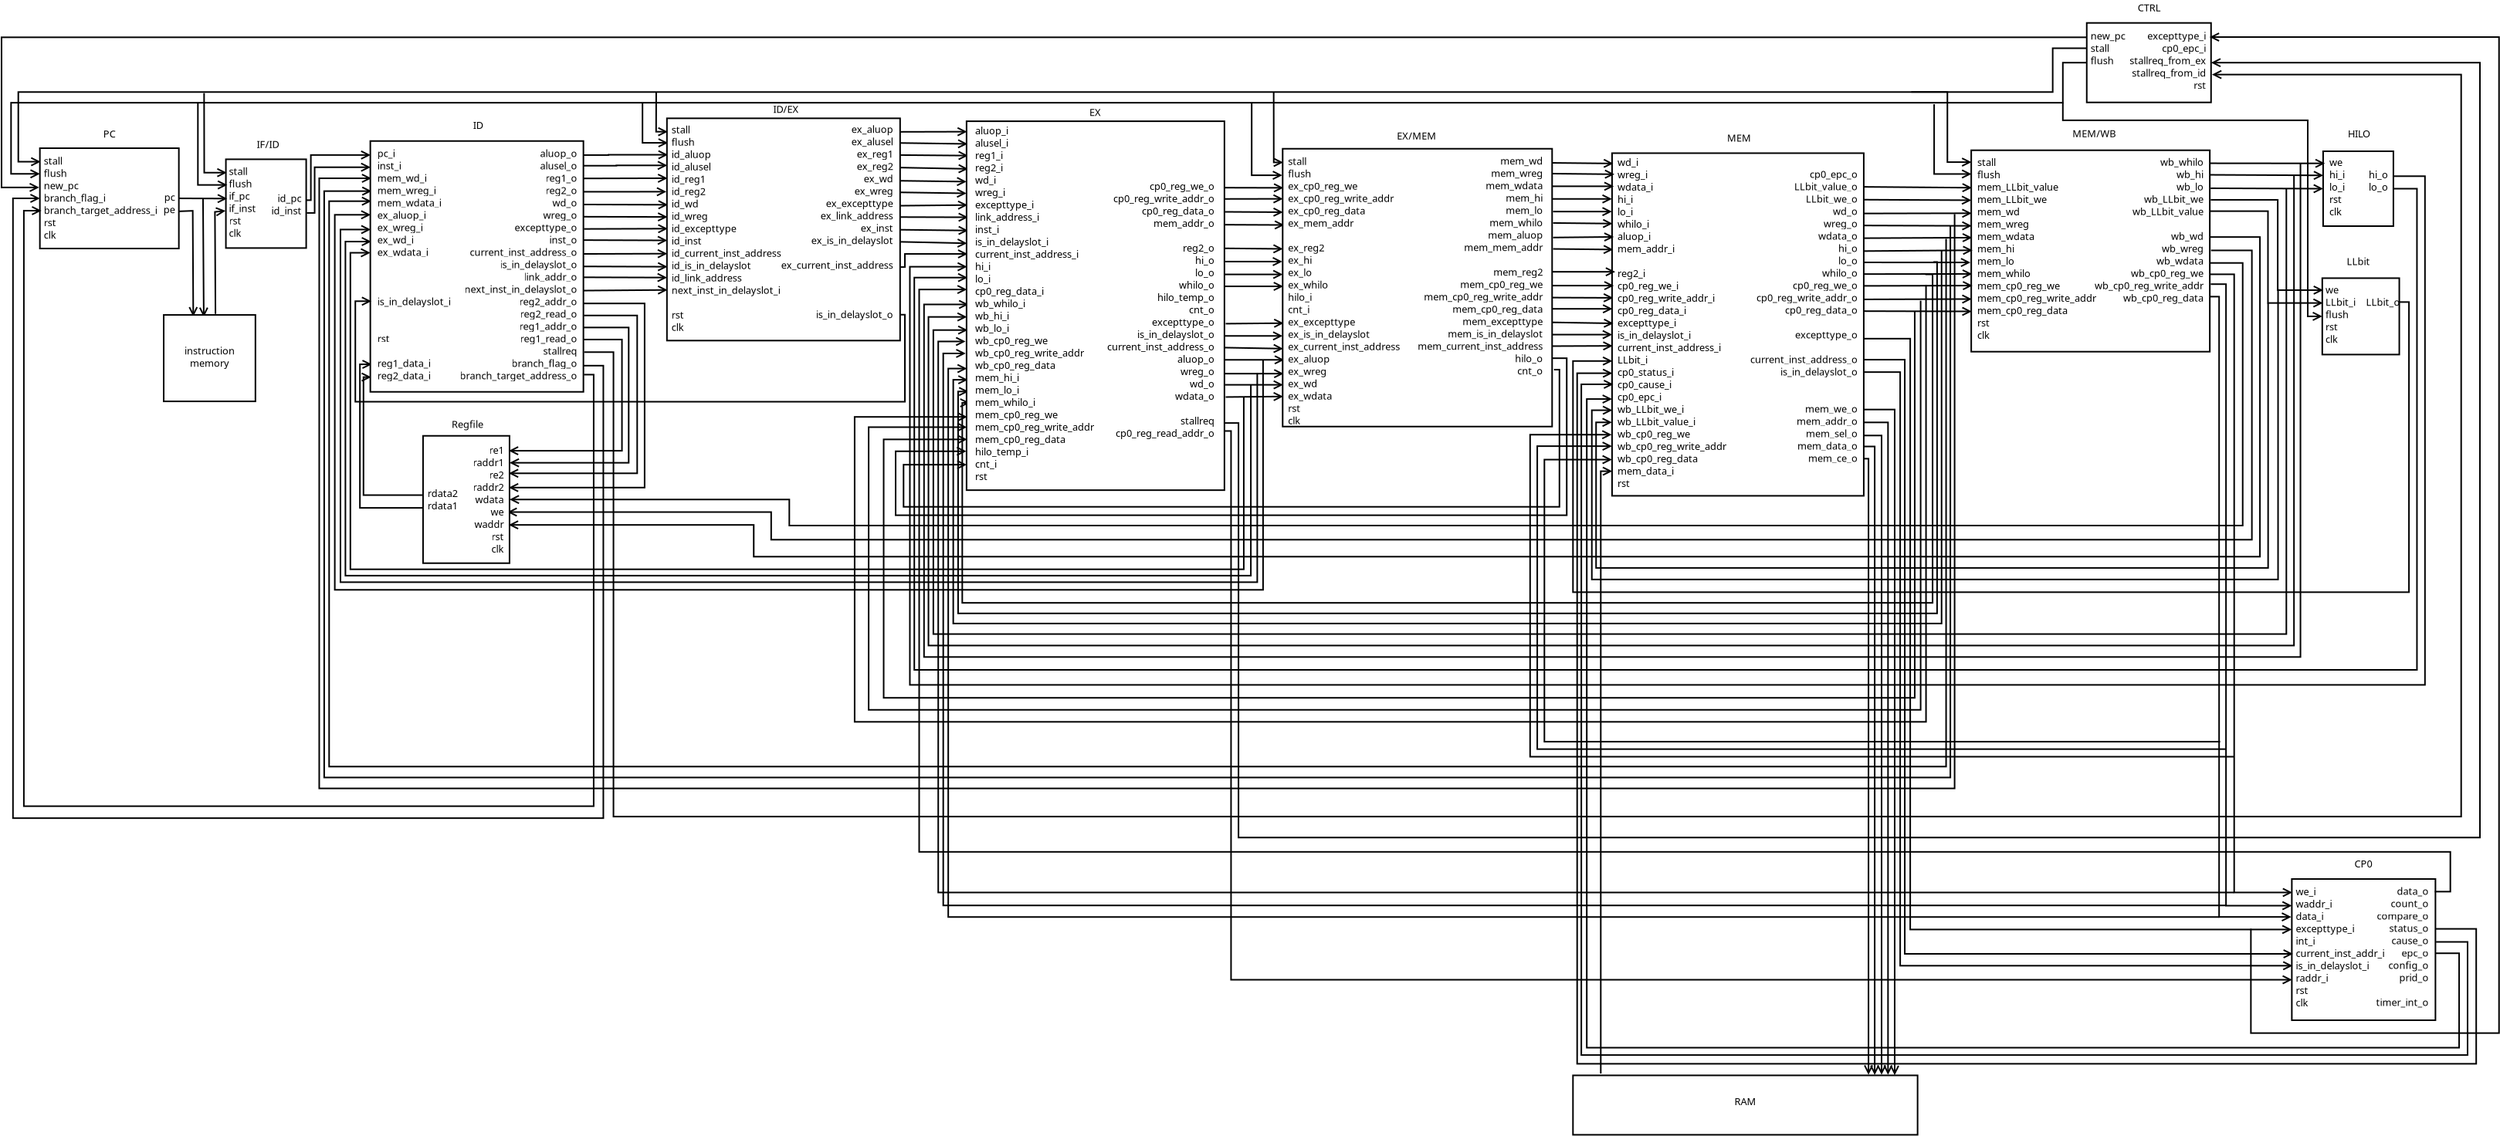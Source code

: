 <?xml version="1.0" encoding="UTF-8"?>
<dia:diagram xmlns:dia="http://www.lysator.liu.se/~alla/dia/">
  <dia:layer name="背景" visible="true" active="true">
    <dia:group>
      <dia:object type="Standard - Box" version="0" id="O0">
        <dia:attribute name="obj_pos">
          <dia:point val="74.485,22.245"/>
        </dia:attribute>
        <dia:attribute name="obj_bb">
          <dia:rectangle val="74.435,22.195;90.835,44.495"/>
        </dia:attribute>
        <dia:attribute name="elem_corner">
          <dia:point val="74.485,22.245"/>
        </dia:attribute>
        <dia:attribute name="elem_width">
          <dia:real val="16.3"/>
        </dia:attribute>
        <dia:attribute name="elem_height">
          <dia:real val="22.2"/>
        </dia:attribute>
        <dia:attribute name="show_background">
          <dia:boolean val="true"/>
        </dia:attribute>
      </dia:object>
      <dia:object type="Standard - Text" version="1" id="O1">
        <dia:attribute name="obj_pos">
          <dia:point val="74.835,23.066"/>
        </dia:attribute>
        <dia:attribute name="obj_bb">
          <dia:rectangle val="74.835,22.398;81.495,44.036"/>
        </dia:attribute>
        <dia:attribute name="text">
          <dia:composite type="text">
            <dia:attribute name="string">
              <dia:string>#wd_i
wreg_i
wdata_i
hi_i
lo_i
whilo_i
aluop_i
mem_addr_i

reg2_i
cp0_reg_we_i
cp0_reg_write_addr_i
cp0_reg_data_i
excepttype_i
is_in_delayslot_i
current_inst_address_i
LLbit_i
cp0_status_i
cp0_cause_i
cp0_epc_i
wb_LLbit_we_i
wb_LLbit_value_i
wb_cp0_reg_we
wb_cp0_reg_write_addr
wb_cp0_reg_data
mem_data_i
rst#</dia:string>
            </dia:attribute>
            <dia:attribute name="font">
              <dia:font family="sans" style="0" name="Helvetica"/>
            </dia:attribute>
            <dia:attribute name="height">
              <dia:real val="0.8"/>
            </dia:attribute>
            <dia:attribute name="pos">
              <dia:point val="74.835,23.066"/>
            </dia:attribute>
            <dia:attribute name="color">
              <dia:color val="#000000"/>
            </dia:attribute>
            <dia:attribute name="alignment">
              <dia:enum val="0"/>
            </dia:attribute>
          </dia:composite>
        </dia:attribute>
        <dia:attribute name="valign">
          <dia:enum val="3"/>
        </dia:attribute>
      </dia:object>
      <dia:object type="Standard - Text" version="1" id="O2">
        <dia:attribute name="obj_pos">
          <dia:point val="90.385,23.045"/>
        </dia:attribute>
        <dia:attribute name="obj_bb">
          <dia:rectangle val="83.787,22.377;90.385,42.415"/>
        </dia:attribute>
        <dia:attribute name="text">
          <dia:composite type="text">
            <dia:attribute name="string">
              <dia:string>#
cp0_epc_o
LLbit_value_o
LLbit_we_o
wd_o
wreg_o
wdata_o
hi_o
lo_o
whilo_o
cp0_reg_we_o
cp0_reg_write_addr_o
cp0_reg_data_o

excepttype_o

current_inst_address_o
is_in_delayslot_o


mem_we_o
mem_addr_o
mem_sel_o
mem_data_o
mem_ce_o#</dia:string>
            </dia:attribute>
            <dia:attribute name="font">
              <dia:font family="sans" style="0" name="Helvetica"/>
            </dia:attribute>
            <dia:attribute name="height">
              <dia:real val="0.8"/>
            </dia:attribute>
            <dia:attribute name="pos">
              <dia:point val="90.385,23.045"/>
            </dia:attribute>
            <dia:attribute name="color">
              <dia:color val="#000000"/>
            </dia:attribute>
            <dia:attribute name="alignment">
              <dia:enum val="2"/>
            </dia:attribute>
          </dia:composite>
        </dia:attribute>
        <dia:attribute name="valign">
          <dia:enum val="3"/>
        </dia:attribute>
      </dia:object>
      <dia:object type="Standard - Text" version="1" id="O3">
        <dia:attribute name="obj_pos">
          <dia:point val="81.935,21.495"/>
        </dia:attribute>
        <dia:attribute name="obj_bb">
          <dia:rectangle val="81.935,20.827;83.387,21.665"/>
        </dia:attribute>
        <dia:attribute name="text">
          <dia:composite type="text">
            <dia:attribute name="string">
              <dia:string>#MEM#</dia:string>
            </dia:attribute>
            <dia:attribute name="font">
              <dia:font family="sans" style="0" name="Helvetica"/>
            </dia:attribute>
            <dia:attribute name="height">
              <dia:real val="0.8"/>
            </dia:attribute>
            <dia:attribute name="pos">
              <dia:point val="81.935,21.495"/>
            </dia:attribute>
            <dia:attribute name="color">
              <dia:color val="#000000"/>
            </dia:attribute>
            <dia:attribute name="alignment">
              <dia:enum val="0"/>
            </dia:attribute>
          </dia:composite>
        </dia:attribute>
        <dia:attribute name="valign">
          <dia:enum val="3"/>
        </dia:attribute>
      </dia:object>
    </dia:group>
    <dia:group>
      <dia:object type="Standard - Box" version="0" id="O4">
        <dia:attribute name="obj_pos">
          <dia:point val="97.745,22.057"/>
        </dia:attribute>
        <dia:attribute name="obj_bb">
          <dia:rectangle val="97.695,22.007;113.245,35.157"/>
        </dia:attribute>
        <dia:attribute name="elem_corner">
          <dia:point val="97.745,22.057"/>
        </dia:attribute>
        <dia:attribute name="elem_width">
          <dia:real val="15.45"/>
        </dia:attribute>
        <dia:attribute name="elem_height">
          <dia:real val="13.05"/>
        </dia:attribute>
        <dia:attribute name="show_background">
          <dia:boolean val="true"/>
        </dia:attribute>
      </dia:object>
      <dia:object type="Standard - Text" version="1" id="O5">
        <dia:attribute name="obj_pos">
          <dia:point val="98.132,23.078"/>
        </dia:attribute>
        <dia:attribute name="obj_bb">
          <dia:rectangle val="98.132,22.41;105.427,34.448"/>
        </dia:attribute>
        <dia:attribute name="text">
          <dia:composite type="text">
            <dia:attribute name="string">
              <dia:string>#stall
flush
mem_LLbit_value
mem_LLbit_we
mem_wd
mem_wreg
mem_wdata
mem_hi
mem_lo
mem_whilo
mem_cp0_reg_we
mem_cp0_reg_write_addr
mem_cp0_reg_data
rst
clk#</dia:string>
            </dia:attribute>
            <dia:attribute name="font">
              <dia:font family="sans" style="0" name="Helvetica"/>
            </dia:attribute>
            <dia:attribute name="height">
              <dia:real val="0.8"/>
            </dia:attribute>
            <dia:attribute name="pos">
              <dia:point val="98.132,23.078"/>
            </dia:attribute>
            <dia:attribute name="color">
              <dia:color val="#000000"/>
            </dia:attribute>
            <dia:attribute name="alignment">
              <dia:enum val="0"/>
            </dia:attribute>
          </dia:composite>
        </dia:attribute>
        <dia:attribute name="valign">
          <dia:enum val="3"/>
        </dia:attribute>
      </dia:object>
      <dia:object type="Standard - Text" version="1" id="O6">
        <dia:attribute name="obj_pos">
          <dia:point val="112.782,23.057"/>
        </dia:attribute>
        <dia:attribute name="obj_bb">
          <dia:rectangle val="106.122,22.389;112.782,32.027"/>
        </dia:attribute>
        <dia:attribute name="text">
          <dia:composite type="text">
            <dia:attribute name="string">
              <dia:string>#wb_whilo
wb_hi
wb_lo
wb_LLbit_we
wb_LLbit_value

wb_wd
wb_wreg
wb_wdata
wb_cp0_reg_we
wb_cp0_reg_write_addr
wb_cp0_reg_data#</dia:string>
            </dia:attribute>
            <dia:attribute name="font">
              <dia:font family="sans" style="0" name="Helvetica"/>
            </dia:attribute>
            <dia:attribute name="height">
              <dia:real val="0.8"/>
            </dia:attribute>
            <dia:attribute name="pos">
              <dia:point val="112.782,23.057"/>
            </dia:attribute>
            <dia:attribute name="color">
              <dia:color val="#000000"/>
            </dia:attribute>
            <dia:attribute name="alignment">
              <dia:enum val="2"/>
            </dia:attribute>
          </dia:composite>
        </dia:attribute>
        <dia:attribute name="valign">
          <dia:enum val="3"/>
        </dia:attribute>
      </dia:object>
      <dia:object type="Standard - Text" version="1" id="O7">
        <dia:attribute name="obj_pos">
          <dia:point val="104.295,21.207"/>
        </dia:attribute>
        <dia:attribute name="obj_bb">
          <dia:rectangle val="104.295,20.539;106.95,21.377"/>
        </dia:attribute>
        <dia:attribute name="text">
          <dia:composite type="text">
            <dia:attribute name="string">
              <dia:string>#MEM/WB#</dia:string>
            </dia:attribute>
            <dia:attribute name="font">
              <dia:font family="sans" style="0" name="Helvetica"/>
            </dia:attribute>
            <dia:attribute name="height">
              <dia:real val="0.8"/>
            </dia:attribute>
            <dia:attribute name="pos">
              <dia:point val="104.295,21.207"/>
            </dia:attribute>
            <dia:attribute name="color">
              <dia:color val="#000000"/>
            </dia:attribute>
            <dia:attribute name="alignment">
              <dia:enum val="0"/>
            </dia:attribute>
          </dia:composite>
        </dia:attribute>
        <dia:attribute name="valign">
          <dia:enum val="3"/>
        </dia:attribute>
      </dia:object>
    </dia:group>
    <dia:object type="Standard - Text" version="1" id="O8">
      <dia:attribute name="obj_pos">
        <dia:point val="35.008,-24.261"/>
      </dia:attribute>
      <dia:attribute name="obj_bb">
        <dia:rectangle val="35.008,-24.928;35.008,-24.091"/>
      </dia:attribute>
      <dia:attribute name="text">
        <dia:composite type="text">
          <dia:attribute name="string">
            <dia:string>##</dia:string>
          </dia:attribute>
          <dia:attribute name="font">
            <dia:font family="sans" style="0" name="Helvetica"/>
          </dia:attribute>
          <dia:attribute name="height">
            <dia:real val="0.8"/>
          </dia:attribute>
          <dia:attribute name="pos">
            <dia:point val="35.008,-24.261"/>
          </dia:attribute>
          <dia:attribute name="color">
            <dia:color val="#000000"/>
          </dia:attribute>
          <dia:attribute name="alignment">
            <dia:enum val="0"/>
          </dia:attribute>
        </dia:composite>
      </dia:attribute>
      <dia:attribute name="valign">
        <dia:enum val="3"/>
      </dia:attribute>
    </dia:object>
    <dia:group>
      <dia:object type="Standard - Box" version="0" id="O9">
        <dia:attribute name="obj_pos">
          <dia:point val="118.507,69.271"/>
        </dia:attribute>
        <dia:attribute name="obj_bb">
          <dia:rectangle val="118.457,69.221;127.857,78.471"/>
        </dia:attribute>
        <dia:attribute name="elem_corner">
          <dia:point val="118.507,69.271"/>
        </dia:attribute>
        <dia:attribute name="elem_width">
          <dia:real val="9.3"/>
        </dia:attribute>
        <dia:attribute name="elem_height">
          <dia:real val="9.15"/>
        </dia:attribute>
        <dia:attribute name="show_background">
          <dia:boolean val="true"/>
        </dia:attribute>
      </dia:object>
      <dia:object type="Standard - Text" version="1" id="O10">
        <dia:attribute name="obj_pos">
          <dia:point val="118.757,70.321"/>
        </dia:attribute>
        <dia:attribute name="obj_bb">
          <dia:rectangle val="118.757,69.653;124.227,77.691"/>
        </dia:attribute>
        <dia:attribute name="text">
          <dia:composite type="text">
            <dia:attribute name="string">
              <dia:string>#we_i
waddr_i
data_i
excepttype_i
int_i
current_inst_addr_i
is_in_delayslot_i
raddr_i
rst
clk#</dia:string>
            </dia:attribute>
            <dia:attribute name="font">
              <dia:font family="sans" style="0" name="Helvetica"/>
            </dia:attribute>
            <dia:attribute name="height">
              <dia:real val="0.8"/>
            </dia:attribute>
            <dia:attribute name="pos">
              <dia:point val="118.757,70.321"/>
            </dia:attribute>
            <dia:attribute name="color">
              <dia:color val="#000000"/>
            </dia:attribute>
            <dia:attribute name="alignment">
              <dia:enum val="0"/>
            </dia:attribute>
          </dia:composite>
        </dia:attribute>
        <dia:attribute name="valign">
          <dia:enum val="3"/>
        </dia:attribute>
      </dia:object>
      <dia:object type="Standard - Text" version="1" id="O11">
        <dia:attribute name="obj_pos">
          <dia:point val="127.357,70.3"/>
        </dia:attribute>
        <dia:attribute name="obj_bb">
          <dia:rectangle val="124.15,69.632;127.357,77.67"/>
        </dia:attribute>
        <dia:attribute name="text">
          <dia:composite type="text">
            <dia:attribute name="string">
              <dia:string>#data_o
count_o
compare_o
status_o
cause_o
epc_o
config_o
prid_o

timer_int_o#</dia:string>
            </dia:attribute>
            <dia:attribute name="font">
              <dia:font family="sans" style="0" name="Helvetica"/>
            </dia:attribute>
            <dia:attribute name="height">
              <dia:real val="0.8"/>
            </dia:attribute>
            <dia:attribute name="pos">
              <dia:point val="127.357,70.3"/>
            </dia:attribute>
            <dia:attribute name="color">
              <dia:color val="#000000"/>
            </dia:attribute>
            <dia:attribute name="alignment">
              <dia:enum val="2"/>
            </dia:attribute>
          </dia:composite>
        </dia:attribute>
        <dia:attribute name="valign">
          <dia:enum val="3"/>
        </dia:attribute>
      </dia:object>
      <dia:object type="Standard - Text" version="1" id="O12">
        <dia:attribute name="obj_pos">
          <dia:point val="122.557,68.521"/>
        </dia:attribute>
        <dia:attribute name="obj_bb">
          <dia:rectangle val="122.557,67.853;123.665,68.691"/>
        </dia:attribute>
        <dia:attribute name="text">
          <dia:composite type="text">
            <dia:attribute name="string">
              <dia:string>#CP0#</dia:string>
            </dia:attribute>
            <dia:attribute name="font">
              <dia:font family="sans" style="0" name="Helvetica"/>
            </dia:attribute>
            <dia:attribute name="height">
              <dia:real val="0.8"/>
            </dia:attribute>
            <dia:attribute name="pos">
              <dia:point val="122.557,68.521"/>
            </dia:attribute>
            <dia:attribute name="color">
              <dia:color val="#000000"/>
            </dia:attribute>
            <dia:attribute name="alignment">
              <dia:enum val="0"/>
            </dia:attribute>
          </dia:composite>
        </dia:attribute>
        <dia:attribute name="valign">
          <dia:enum val="3"/>
        </dia:attribute>
      </dia:object>
    </dia:group>
    <dia:group>
      <dia:object type="Standard - Box" version="0" id="O13">
        <dia:attribute name="obj_pos">
          <dia:point val="120.534,22.122"/>
        </dia:attribute>
        <dia:attribute name="obj_bb">
          <dia:rectangle val="120.484,22.072;125.134,27.022"/>
        </dia:attribute>
        <dia:attribute name="elem_corner">
          <dia:point val="120.534,22.122"/>
        </dia:attribute>
        <dia:attribute name="elem_width">
          <dia:real val="4.55"/>
        </dia:attribute>
        <dia:attribute name="elem_height">
          <dia:real val="4.85"/>
        </dia:attribute>
        <dia:attribute name="show_background">
          <dia:boolean val="true"/>
        </dia:attribute>
      </dia:object>
      <dia:object type="Standard - Text" version="1" id="O14">
        <dia:attribute name="obj_pos">
          <dia:point val="120.934,23.072"/>
        </dia:attribute>
        <dia:attribute name="obj_bb">
          <dia:rectangle val="120.934,22.404;121.904,26.442"/>
        </dia:attribute>
        <dia:attribute name="text">
          <dia:composite type="text">
            <dia:attribute name="string">
              <dia:string>#we
hi_i
lo_i
rst
clk#</dia:string>
            </dia:attribute>
            <dia:attribute name="font">
              <dia:font family="sans" style="0" name="Helvetica"/>
            </dia:attribute>
            <dia:attribute name="height">
              <dia:real val="0.8"/>
            </dia:attribute>
            <dia:attribute name="pos">
              <dia:point val="120.934,23.072"/>
            </dia:attribute>
            <dia:attribute name="color">
              <dia:color val="#000000"/>
            </dia:attribute>
            <dia:attribute name="alignment">
              <dia:enum val="0"/>
            </dia:attribute>
          </dia:composite>
        </dia:attribute>
        <dia:attribute name="valign">
          <dia:enum val="3"/>
        </dia:attribute>
      </dia:object>
      <dia:object type="Standard - Text" version="1" id="O15">
        <dia:attribute name="obj_pos">
          <dia:point val="124.734,23.072"/>
        </dia:attribute>
        <dia:attribute name="obj_bb">
          <dia:rectangle val="123.559,22.404;124.734,24.842"/>
        </dia:attribute>
        <dia:attribute name="text">
          <dia:composite type="text">
            <dia:attribute name="string">
              <dia:string>#
hi_o
lo_o#</dia:string>
            </dia:attribute>
            <dia:attribute name="font">
              <dia:font family="sans" style="0" name="Helvetica"/>
            </dia:attribute>
            <dia:attribute name="height">
              <dia:real val="0.8"/>
            </dia:attribute>
            <dia:attribute name="pos">
              <dia:point val="124.734,23.072"/>
            </dia:attribute>
            <dia:attribute name="color">
              <dia:color val="#000000"/>
            </dia:attribute>
            <dia:attribute name="alignment">
              <dia:enum val="2"/>
            </dia:attribute>
          </dia:composite>
        </dia:attribute>
        <dia:attribute name="valign">
          <dia:enum val="3"/>
        </dia:attribute>
      </dia:object>
      <dia:object type="Standard - Text" version="1" id="O16">
        <dia:attribute name="obj_pos">
          <dia:point val="124.084,23.051"/>
        </dia:attribute>
        <dia:attribute name="obj_bb">
          <dia:rectangle val="124.084,22.383;124.084,23.221"/>
        </dia:attribute>
        <dia:attribute name="text">
          <dia:composite type="text">
            <dia:attribute name="string">
              <dia:string>##</dia:string>
            </dia:attribute>
            <dia:attribute name="font">
              <dia:font family="sans" style="0" name="Helvetica"/>
            </dia:attribute>
            <dia:attribute name="height">
              <dia:real val="0.8"/>
            </dia:attribute>
            <dia:attribute name="pos">
              <dia:point val="124.084,23.051"/>
            </dia:attribute>
            <dia:attribute name="color">
              <dia:color val="#000000"/>
            </dia:attribute>
            <dia:attribute name="alignment">
              <dia:enum val="0"/>
            </dia:attribute>
          </dia:composite>
        </dia:attribute>
        <dia:attribute name="valign">
          <dia:enum val="3"/>
        </dia:attribute>
      </dia:object>
      <dia:object type="Standard - Text" version="1" id="O17">
        <dia:attribute name="obj_pos">
          <dia:point val="124.934,25.822"/>
        </dia:attribute>
        <dia:attribute name="obj_bb">
          <dia:rectangle val="124.934,25.154;124.934,25.992"/>
        </dia:attribute>
        <dia:attribute name="text">
          <dia:composite type="text">
            <dia:attribute name="string">
              <dia:string>##</dia:string>
            </dia:attribute>
            <dia:attribute name="font">
              <dia:font family="sans" style="0" name="Helvetica"/>
            </dia:attribute>
            <dia:attribute name="height">
              <dia:real val="0.8"/>
            </dia:attribute>
            <dia:attribute name="pos">
              <dia:point val="124.934,25.822"/>
            </dia:attribute>
            <dia:attribute name="color">
              <dia:color val="#000000"/>
            </dia:attribute>
            <dia:attribute name="alignment">
              <dia:enum val="0"/>
            </dia:attribute>
          </dia:composite>
        </dia:attribute>
        <dia:attribute name="valign">
          <dia:enum val="3"/>
        </dia:attribute>
      </dia:object>
      <dia:object type="Standard - Text" version="1" id="O18">
        <dia:attribute name="obj_pos">
          <dia:point val="122.134,21.222"/>
        </dia:attribute>
        <dia:attribute name="obj_bb">
          <dia:rectangle val="122.134,20.554;123.584,21.392"/>
        </dia:attribute>
        <dia:attribute name="text">
          <dia:composite type="text">
            <dia:attribute name="string">
              <dia:string>#HILO#</dia:string>
            </dia:attribute>
            <dia:attribute name="font">
              <dia:font family="sans" style="0" name="Helvetica"/>
            </dia:attribute>
            <dia:attribute name="height">
              <dia:real val="0.8"/>
            </dia:attribute>
            <dia:attribute name="pos">
              <dia:point val="122.134,21.222"/>
            </dia:attribute>
            <dia:attribute name="color">
              <dia:color val="#000000"/>
            </dia:attribute>
            <dia:attribute name="alignment">
              <dia:enum val="0"/>
            </dia:attribute>
          </dia:composite>
        </dia:attribute>
        <dia:attribute name="valign">
          <dia:enum val="3"/>
        </dia:attribute>
      </dia:object>
    </dia:group>
    <dia:object type="Standard - Line" version="0" id="O19">
      <dia:attribute name="obj_pos">
        <dia:point val="70.588,22.874"/>
      </dia:attribute>
      <dia:attribute name="obj_bb">
        <dia:rectangle val="70.538,22.578;74.676,23.24"/>
      </dia:attribute>
      <dia:attribute name="conn_endpoints">
        <dia:point val="70.588,22.874"/>
        <dia:point val="74.564,22.915"/>
      </dia:attribute>
      <dia:attribute name="numcp">
        <dia:int val="1"/>
      </dia:attribute>
      <dia:attribute name="end_arrow">
        <dia:enum val="1"/>
      </dia:attribute>
      <dia:attribute name="end_arrow_length">
        <dia:real val="0.5"/>
      </dia:attribute>
      <dia:attribute name="end_arrow_width">
        <dia:real val="0.5"/>
      </dia:attribute>
    </dia:object>
    <dia:object type="Standard - Line" version="0" id="O20">
      <dia:attribute name="obj_pos">
        <dia:point val="70.623,23.571"/>
      </dia:attribute>
      <dia:attribute name="obj_bb">
        <dia:rectangle val="70.572,23.275;74.752,23.937"/>
      </dia:attribute>
      <dia:attribute name="conn_endpoints">
        <dia:point val="70.623,23.571"/>
        <dia:point val="74.64,23.612"/>
      </dia:attribute>
      <dia:attribute name="numcp">
        <dia:int val="1"/>
      </dia:attribute>
      <dia:attribute name="end_arrow">
        <dia:enum val="1"/>
      </dia:attribute>
      <dia:attribute name="end_arrow_length">
        <dia:real val="0.5"/>
      </dia:attribute>
      <dia:attribute name="end_arrow_width">
        <dia:real val="0.5"/>
      </dia:attribute>
    </dia:object>
    <dia:object type="Standard - Line" version="0" id="O21">
      <dia:attribute name="obj_pos">
        <dia:point val="70.623,24.391"/>
      </dia:attribute>
      <dia:attribute name="obj_bb">
        <dia:rectangle val="70.573,24.06;74.711,24.722"/>
      </dia:attribute>
      <dia:attribute name="conn_endpoints">
        <dia:point val="70.623,24.391"/>
        <dia:point val="74.599,24.391"/>
      </dia:attribute>
      <dia:attribute name="numcp">
        <dia:int val="1"/>
      </dia:attribute>
      <dia:attribute name="end_arrow">
        <dia:enum val="1"/>
      </dia:attribute>
      <dia:attribute name="end_arrow_length">
        <dia:real val="0.5"/>
      </dia:attribute>
      <dia:attribute name="end_arrow_width">
        <dia:real val="0.5"/>
      </dia:attribute>
    </dia:object>
    <dia:object type="Standard - Line" version="0" id="O22">
      <dia:attribute name="obj_pos">
        <dia:point val="70.623,25.21"/>
      </dia:attribute>
      <dia:attribute name="obj_bb">
        <dia:rectangle val="70.573,24.88;74.588,25.541"/>
      </dia:attribute>
      <dia:attribute name="conn_endpoints">
        <dia:point val="70.623,25.21"/>
        <dia:point val="74.476,25.21"/>
      </dia:attribute>
      <dia:attribute name="numcp">
        <dia:int val="1"/>
      </dia:attribute>
      <dia:attribute name="end_arrow">
        <dia:enum val="1"/>
      </dia:attribute>
      <dia:attribute name="end_arrow_length">
        <dia:real val="0.5"/>
      </dia:attribute>
      <dia:attribute name="end_arrow_width">
        <dia:real val="0.5"/>
      </dia:attribute>
    </dia:object>
    <dia:object type="Standard - Line" version="0" id="O23">
      <dia:attribute name="obj_pos">
        <dia:point val="70.664,26.03"/>
      </dia:attribute>
      <dia:attribute name="obj_bb">
        <dia:rectangle val="70.614,25.699;74.588,26.361"/>
      </dia:attribute>
      <dia:attribute name="conn_endpoints">
        <dia:point val="70.664,26.03"/>
        <dia:point val="74.476,26.03"/>
      </dia:attribute>
      <dia:attribute name="numcp">
        <dia:int val="1"/>
      </dia:attribute>
      <dia:attribute name="end_arrow">
        <dia:enum val="1"/>
      </dia:attribute>
      <dia:attribute name="end_arrow_length">
        <dia:real val="0.5"/>
      </dia:attribute>
      <dia:attribute name="end_arrow_width">
        <dia:real val="0.5"/>
      </dia:attribute>
    </dia:object>
    <dia:object type="Standard - Line" version="0" id="O24">
      <dia:attribute name="obj_pos">
        <dia:point val="70.664,26.768"/>
      </dia:attribute>
      <dia:attribute name="obj_bb">
        <dia:rectangle val="70.613,26.473;74.629,27.134"/>
      </dia:attribute>
      <dia:attribute name="conn_endpoints">
        <dia:point val="70.664,26.768"/>
        <dia:point val="74.517,26.809"/>
      </dia:attribute>
      <dia:attribute name="numcp">
        <dia:int val="1"/>
      </dia:attribute>
      <dia:attribute name="end_arrow">
        <dia:enum val="1"/>
      </dia:attribute>
      <dia:attribute name="end_arrow_length">
        <dia:real val="0.5"/>
      </dia:attribute>
      <dia:attribute name="end_arrow_width">
        <dia:real val="0.5"/>
      </dia:attribute>
    </dia:object>
    <dia:object type="Standard - Line" version="0" id="O25">
      <dia:attribute name="obj_pos">
        <dia:point val="70.664,27.711"/>
      </dia:attribute>
      <dia:attribute name="obj_bb">
        <dia:rectangle val="70.613,27.345;74.711,28.007"/>
      </dia:attribute>
      <dia:attribute name="conn_endpoints">
        <dia:point val="70.664,27.711"/>
        <dia:point val="74.599,27.67"/>
      </dia:attribute>
      <dia:attribute name="numcp">
        <dia:int val="1"/>
      </dia:attribute>
      <dia:attribute name="end_arrow">
        <dia:enum val="1"/>
      </dia:attribute>
      <dia:attribute name="end_arrow_length">
        <dia:real val="0.5"/>
      </dia:attribute>
      <dia:attribute name="end_arrow_width">
        <dia:real val="0.5"/>
      </dia:attribute>
    </dia:object>
    <dia:object type="Standard - Line" version="0" id="O26">
      <dia:attribute name="obj_pos">
        <dia:point val="70.664,28.449"/>
      </dia:attribute>
      <dia:attribute name="obj_bb">
        <dia:rectangle val="70.613,28.153;74.67,28.815"/>
      </dia:attribute>
      <dia:attribute name="conn_endpoints">
        <dia:point val="70.664,28.449"/>
        <dia:point val="74.558,28.49"/>
      </dia:attribute>
      <dia:attribute name="numcp">
        <dia:int val="1"/>
      </dia:attribute>
      <dia:attribute name="end_arrow">
        <dia:enum val="1"/>
      </dia:attribute>
      <dia:attribute name="end_arrow_length">
        <dia:real val="0.5"/>
      </dia:attribute>
      <dia:attribute name="end_arrow_width">
        <dia:real val="0.5"/>
      </dia:attribute>
    </dia:object>
    <dia:object type="Standard - Line" version="0" id="O27">
      <dia:attribute name="obj_pos">
        <dia:point val="90.79,26.153"/>
      </dia:attribute>
      <dia:attribute name="obj_bb">
        <dia:rectangle val="90.74,25.808;97.888,26.47"/>
      </dia:attribute>
      <dia:attribute name="conn_endpoints">
        <dia:point val="90.79,26.153"/>
        <dia:point val="97.776,26.138"/>
      </dia:attribute>
      <dia:attribute name="numcp">
        <dia:int val="1"/>
      </dia:attribute>
      <dia:attribute name="end_arrow">
        <dia:enum val="1"/>
      </dia:attribute>
      <dia:attribute name="end_arrow_length">
        <dia:real val="0.5"/>
      </dia:attribute>
      <dia:attribute name="end_arrow_width">
        <dia:real val="0.5"/>
      </dia:attribute>
    </dia:object>
    <dia:object type="Standard - Line" version="0" id="O28">
      <dia:attribute name="obj_pos">
        <dia:point val="90.79,26.932"/>
      </dia:attribute>
      <dia:attribute name="obj_bb">
        <dia:rectangle val="90.74,26.623;97.888,27.284"/>
      </dia:attribute>
      <dia:attribute name="conn_endpoints">
        <dia:point val="90.79,26.932"/>
        <dia:point val="97.776,26.955"/>
      </dia:attribute>
      <dia:attribute name="numcp">
        <dia:int val="1"/>
      </dia:attribute>
      <dia:attribute name="end_arrow">
        <dia:enum val="1"/>
      </dia:attribute>
      <dia:attribute name="end_arrow_length">
        <dia:real val="0.5"/>
      </dia:attribute>
      <dia:attribute name="end_arrow_width">
        <dia:real val="0.5"/>
      </dia:attribute>
    </dia:object>
    <dia:object type="Standard - Line" version="0" id="O29">
      <dia:attribute name="obj_pos">
        <dia:point val="90.831,27.752"/>
      </dia:attribute>
      <dia:attribute name="obj_bb">
        <dia:rectangle val="90.781,27.39;97.915,28.052"/>
      </dia:attribute>
      <dia:attribute name="conn_endpoints">
        <dia:point val="90.831,27.752"/>
        <dia:point val="97.803,27.718"/>
      </dia:attribute>
      <dia:attribute name="numcp">
        <dia:int val="1"/>
      </dia:attribute>
      <dia:attribute name="end_arrow">
        <dia:enum val="1"/>
      </dia:attribute>
      <dia:attribute name="end_arrow_length">
        <dia:real val="0.5"/>
      </dia:attribute>
      <dia:attribute name="end_arrow_width">
        <dia:real val="0.5"/>
      </dia:attribute>
    </dia:object>
    <dia:object type="Standard - ZigZagLine" version="1" id="O30">
      <dia:attribute name="obj_pos">
        <dia:point val="113.22,29.358"/>
      </dia:attribute>
      <dia:attribute name="obj_bb">
        <dia:rectangle val="2.973,29.308;115.375,46.421"/>
      </dia:attribute>
      <dia:attribute name="orth_points">
        <dia:point val="113.22,29.358"/>
        <dia:point val="115.325,29.358"/>
        <dia:point val="115.325,46.371"/>
        <dia:point val="21.203,46.371"/>
        <dia:point val="21.203,44.684"/>
        <dia:point val="3.085,44.684"/>
      </dia:attribute>
      <dia:attribute name="orth_orient">
        <dia:enum val="0"/>
        <dia:enum val="1"/>
        <dia:enum val="0"/>
        <dia:enum val="1"/>
        <dia:enum val="0"/>
      </dia:attribute>
      <dia:attribute name="autorouting">
        <dia:boolean val="false"/>
      </dia:attribute>
      <dia:attribute name="end_arrow">
        <dia:enum val="1"/>
      </dia:attribute>
      <dia:attribute name="end_arrow_length">
        <dia:real val="0.5"/>
      </dia:attribute>
      <dia:attribute name="end_arrow_width">
        <dia:real val="0.5"/>
      </dia:attribute>
      <dia:connections>
        <dia:connection handle="1" to="O159" connection="4"/>
      </dia:connections>
    </dia:object>
    <dia:object type="Standard - ZigZagLine" version="1" id="O31">
      <dia:attribute name="obj_pos">
        <dia:point val="113.273,28.545"/>
      </dia:attribute>
      <dia:attribute name="obj_bb">
        <dia:rectangle val="2.832,28.495;115.97,47.338"/>
      </dia:attribute>
      <dia:attribute name="orth_points">
        <dia:point val="113.273,28.545"/>
        <dia:point val="115.92,28.545"/>
        <dia:point val="115.92,47.288"/>
        <dia:point val="20.029,47.288"/>
        <dia:point val="20.029,45.498"/>
        <dia:point val="2.943,45.498"/>
      </dia:attribute>
      <dia:attribute name="orth_orient">
        <dia:enum val="0"/>
        <dia:enum val="1"/>
        <dia:enum val="0"/>
        <dia:enum val="1"/>
        <dia:enum val="0"/>
      </dia:attribute>
      <dia:attribute name="autorouting">
        <dia:boolean val="false"/>
      </dia:attribute>
      <dia:attribute name="end_arrow">
        <dia:enum val="1"/>
      </dia:attribute>
      <dia:attribute name="end_arrow_length">
        <dia:real val="0.5"/>
      </dia:attribute>
      <dia:attribute name="end_arrow_width">
        <dia:real val="0.5"/>
      </dia:attribute>
    </dia:object>
    <dia:object type="Standard - ZigZagLine" version="1" id="O32">
      <dia:attribute name="obj_pos">
        <dia:point val="113.22,27.679"/>
      </dia:attribute>
      <dia:attribute name="obj_bb">
        <dia:rectangle val="2.919,27.629;116.491,48.438"/>
      </dia:attribute>
      <dia:attribute name="orth_points">
        <dia:point val="113.22,27.679"/>
        <dia:point val="116.441,27.679"/>
        <dia:point val="116.441,48.388"/>
        <dia:point val="18.9,48.388"/>
        <dia:point val="18.9,46.33"/>
        <dia:point val="3.031,46.33"/>
      </dia:attribute>
      <dia:attribute name="orth_orient">
        <dia:enum val="0"/>
        <dia:enum val="1"/>
        <dia:enum val="0"/>
        <dia:enum val="1"/>
        <dia:enum val="0"/>
      </dia:attribute>
      <dia:attribute name="autorouting">
        <dia:boolean val="false"/>
      </dia:attribute>
      <dia:attribute name="end_arrow">
        <dia:enum val="1"/>
      </dia:attribute>
      <dia:attribute name="end_arrow_length">
        <dia:real val="0.5"/>
      </dia:attribute>
      <dia:attribute name="end_arrow_width">
        <dia:real val="0.5"/>
      </dia:attribute>
    </dia:object>
    <dia:object type="Standard - ZigZagLine" version="1" id="O33">
      <dia:attribute name="obj_pos">
        <dia:point val="96.117,27.795"/>
      </dia:attribute>
      <dia:attribute name="obj_bb">
        <dia:rectangle val="-8.648,25.025;96.167,62.038"/>
      </dia:attribute>
      <dia:attribute name="orth_points">
        <dia:point val="96.117,27.795"/>
        <dia:point val="96.117,61.988"/>
        <dia:point val="-8.598,61.988"/>
        <dia:point val="-8.598,25.356"/>
        <dia:point val="-5.861,25.356"/>
      </dia:attribute>
      <dia:attribute name="orth_orient">
        <dia:enum val="1"/>
        <dia:enum val="0"/>
        <dia:enum val="1"/>
        <dia:enum val="0"/>
      </dia:attribute>
      <dia:attribute name="autorouting">
        <dia:boolean val="false"/>
      </dia:attribute>
      <dia:attribute name="end_arrow">
        <dia:enum val="1"/>
      </dia:attribute>
      <dia:attribute name="end_arrow_length">
        <dia:real val="0.5"/>
      </dia:attribute>
      <dia:attribute name="end_arrow_width">
        <dia:real val="0.5"/>
      </dia:attribute>
    </dia:object>
    <dia:object type="Standard - ZigZagLine" version="1" id="O34">
      <dia:attribute name="obj_pos">
        <dia:point val="96.393,26.952"/>
      </dia:attribute>
      <dia:attribute name="obj_bb">
        <dia:rectangle val="-8.968,24.374;96.443,62.745"/>
      </dia:attribute>
      <dia:attribute name="orth_points">
        <dia:point val="96.393,26.952"/>
        <dia:point val="96.393,62.695"/>
        <dia:point val="-8.918,62.695"/>
        <dia:point val="-8.918,24.704"/>
        <dia:point val="-5.84,24.704"/>
      </dia:attribute>
      <dia:attribute name="orth_orient">
        <dia:enum val="1"/>
        <dia:enum val="0"/>
        <dia:enum val="1"/>
        <dia:enum val="0"/>
      </dia:attribute>
      <dia:attribute name="autorouting">
        <dia:boolean val="false"/>
      </dia:attribute>
      <dia:attribute name="end_arrow">
        <dia:enum val="1"/>
      </dia:attribute>
      <dia:attribute name="end_arrow_length">
        <dia:real val="0.5"/>
      </dia:attribute>
      <dia:attribute name="end_arrow_width">
        <dia:real val="0.5"/>
      </dia:attribute>
    </dia:object>
    <dia:object type="Standard - ZigZagLine" version="1" id="O35">
      <dia:attribute name="obj_pos">
        <dia:point val="96.668,26.19"/>
      </dia:attribute>
      <dia:attribute name="obj_bb">
        <dia:rectangle val="-9.289,23.542;96.718,63.452"/>
      </dia:attribute>
      <dia:attribute name="orth_points">
        <dia:point val="96.668,26.19"/>
        <dia:point val="96.668,63.402"/>
        <dia:point val="-9.239,63.402"/>
        <dia:point val="-9.239,23.873"/>
        <dia:point val="-5.857,23.873"/>
      </dia:attribute>
      <dia:attribute name="orth_orient">
        <dia:enum val="1"/>
        <dia:enum val="0"/>
        <dia:enum val="1"/>
        <dia:enum val="0"/>
      </dia:attribute>
      <dia:attribute name="autorouting">
        <dia:boolean val="false"/>
      </dia:attribute>
      <dia:attribute name="end_arrow">
        <dia:enum val="1"/>
      </dia:attribute>
      <dia:attribute name="end_arrow_length">
        <dia:real val="0.5"/>
      </dia:attribute>
      <dia:attribute name="end_arrow_width">
        <dia:real val="0.5"/>
      </dia:attribute>
    </dia:object>
    <dia:object type="Standard - Line" version="0" id="O36">
      <dia:attribute name="obj_pos">
        <dia:point val="113.229,22.9"/>
      </dia:attribute>
      <dia:attribute name="obj_bb">
        <dia:rectangle val="113.179,22.576;120.763,23.237"/>
      </dia:attribute>
      <dia:attribute name="conn_endpoints">
        <dia:point val="113.229,22.9"/>
        <dia:point val="120.651,22.907"/>
      </dia:attribute>
      <dia:attribute name="numcp">
        <dia:int val="1"/>
      </dia:attribute>
      <dia:attribute name="end_arrow">
        <dia:enum val="1"/>
      </dia:attribute>
      <dia:attribute name="end_arrow_length">
        <dia:real val="0.5"/>
      </dia:attribute>
      <dia:attribute name="end_arrow_width">
        <dia:real val="0.5"/>
      </dia:attribute>
    </dia:object>
    <dia:object type="Standard - Line" version="0" id="O37">
      <dia:attribute name="obj_pos">
        <dia:point val="113.22,23.649"/>
      </dia:attribute>
      <dia:attribute name="obj_bb">
        <dia:rectangle val="113.17,23.351;120.657,24.013"/>
      </dia:attribute>
      <dia:attribute name="conn_endpoints">
        <dia:point val="113.22,23.649"/>
        <dia:point val="120.545,23.685"/>
      </dia:attribute>
      <dia:attribute name="numcp">
        <dia:int val="1"/>
      </dia:attribute>
      <dia:attribute name="end_arrow">
        <dia:enum val="1"/>
      </dia:attribute>
      <dia:attribute name="end_arrow_length">
        <dia:real val="0.5"/>
      </dia:attribute>
      <dia:attribute name="end_arrow_width">
        <dia:real val="0.5"/>
      </dia:attribute>
    </dia:object>
    <dia:object type="Standard - Line" version="0" id="O38">
      <dia:attribute name="obj_pos">
        <dia:point val="113.25,24.519"/>
      </dia:attribute>
      <dia:attribute name="obj_bb">
        <dia:rectangle val="113.2,24.214;120.646,24.875"/>
      </dia:attribute>
      <dia:attribute name="conn_endpoints">
        <dia:point val="113.25,24.519"/>
        <dia:point val="120.534,24.547"/>
      </dia:attribute>
      <dia:attribute name="numcp">
        <dia:int val="1"/>
      </dia:attribute>
      <dia:attribute name="end_arrow">
        <dia:enum val="1"/>
      </dia:attribute>
      <dia:attribute name="end_arrow_length">
        <dia:real val="0.5"/>
      </dia:attribute>
      <dia:attribute name="end_arrow_width">
        <dia:real val="0.5"/>
      </dia:attribute>
      <dia:connections>
        <dia:connection handle="1" to="O13" connection="3"/>
      </dia:connections>
    </dia:object>
    <dia:object type="Standard - ZigZagLine" version="1" id="O39">
      <dia:attribute name="obj_pos">
        <dia:point val="125.084,24.547"/>
      </dia:attribute>
      <dia:attribute name="obj_bb">
        <dia:rectangle val="29.248,24.497;126.66,55.772"/>
      </dia:attribute>
      <dia:attribute name="orth_points">
        <dia:point val="125.084,24.547"/>
        <dia:point val="126.61,24.547"/>
        <dia:point val="126.61,55.722"/>
        <dia:point val="29.298,55.722"/>
        <dia:point val="29.298,30.307"/>
        <dia:point val="32.748,30.307"/>
      </dia:attribute>
      <dia:attribute name="orth_orient">
        <dia:enum val="0"/>
        <dia:enum val="1"/>
        <dia:enum val="0"/>
        <dia:enum val="1"/>
        <dia:enum val="0"/>
      </dia:attribute>
      <dia:attribute name="autorouting">
        <dia:boolean val="false"/>
      </dia:attribute>
      <dia:attribute name="end_arrow">
        <dia:enum val="1"/>
      </dia:attribute>
      <dia:attribute name="end_arrow_length">
        <dia:real val="0.5"/>
      </dia:attribute>
      <dia:attribute name="end_arrow_width">
        <dia:real val="0.5"/>
      </dia:attribute>
      <dia:connections>
        <dia:connection handle="0" to="O13" connection="4"/>
      </dia:connections>
    </dia:object>
    <dia:object type="Standard - ZigZagLine" version="1" id="O40">
      <dia:attribute name="obj_pos">
        <dia:point val="125.096,23.737"/>
      </dia:attribute>
      <dia:attribute name="obj_bb">
        <dia:rectangle val="28.961,23.687;127.179,56.744"/>
      </dia:attribute>
      <dia:attribute name="orth_points">
        <dia:point val="125.096,23.737"/>
        <dia:point val="127.129,23.737"/>
        <dia:point val="127.129,56.694"/>
        <dia:point val="29.011,56.694"/>
        <dia:point val="29.011,29.603"/>
        <dia:point val="32.719,29.603"/>
      </dia:attribute>
      <dia:attribute name="orth_orient">
        <dia:enum val="0"/>
        <dia:enum val="1"/>
        <dia:enum val="0"/>
        <dia:enum val="1"/>
        <dia:enum val="0"/>
      </dia:attribute>
      <dia:attribute name="autorouting">
        <dia:boolean val="false"/>
      </dia:attribute>
      <dia:attribute name="end_arrow">
        <dia:enum val="1"/>
      </dia:attribute>
      <dia:attribute name="end_arrow_length">
        <dia:real val="0.5"/>
      </dia:attribute>
      <dia:attribute name="end_arrow_width">
        <dia:real val="0.5"/>
      </dia:attribute>
    </dia:object>
    <dia:object type="Standard - ZigZagLine" version="1" id="O41">
      <dia:attribute name="obj_pos">
        <dia:point val="119.066,22.88"/>
      </dia:attribute>
      <dia:attribute name="obj_bb">
        <dia:rectangle val="29.878,22.83;119.116,54.938"/>
      </dia:attribute>
      <dia:attribute name="orth_points">
        <dia:point val="119.066,22.88"/>
        <dia:point val="119.066,54.888"/>
        <dia:point val="29.928,54.888"/>
        <dia:point val="29.928,32.046"/>
        <dia:point val="32.81,32.046"/>
      </dia:attribute>
      <dia:attribute name="orth_orient">
        <dia:enum val="1"/>
        <dia:enum val="0"/>
        <dia:enum val="1"/>
        <dia:enum val="0"/>
      </dia:attribute>
      <dia:attribute name="autorouting">
        <dia:boolean val="false"/>
      </dia:attribute>
      <dia:attribute name="end_arrow">
        <dia:enum val="1"/>
      </dia:attribute>
      <dia:attribute name="end_arrow_length">
        <dia:real val="0.5"/>
      </dia:attribute>
      <dia:attribute name="end_arrow_width">
        <dia:real val="0.5"/>
      </dia:attribute>
    </dia:object>
    <dia:object type="Standard - ZigZagLine" version="1" id="O42">
      <dia:attribute name="obj_pos">
        <dia:point val="94.771,30.097"/>
      </dia:attribute>
      <dia:attribute name="obj_bb">
        <dia:rectangle val="32.32,30.047;95.292,51.43"/>
      </dia:attribute>
      <dia:attribute name="orth_points">
        <dia:point val="94.771,30.097"/>
        <dia:point val="95.242,30.097"/>
        <dia:point val="95.242,51.38"/>
        <dia:point val="32.404,51.38"/>
        <dia:point val="32.404,38.422"/>
        <dia:point val="32.887,38.422"/>
      </dia:attribute>
      <dia:attribute name="orth_orient">
        <dia:enum val="0"/>
        <dia:enum val="1"/>
        <dia:enum val="0"/>
        <dia:enum val="1"/>
        <dia:enum val="0"/>
      </dia:attribute>
      <dia:attribute name="autorouting">
        <dia:boolean val="false"/>
      </dia:attribute>
      <dia:attribute name="end_arrow">
        <dia:enum val="1"/>
      </dia:attribute>
      <dia:attribute name="end_arrow_length">
        <dia:real val="0.5"/>
      </dia:attribute>
      <dia:attribute name="end_arrow_width">
        <dia:real val="0.5"/>
      </dia:attribute>
    </dia:object>
    <dia:object type="Standard - ZigZagLine" version="1" id="O43">
      <dia:attribute name="obj_pos">
        <dia:point val="95.291,29.295"/>
      </dia:attribute>
      <dia:attribute name="obj_bb">
        <dia:rectangle val="32.084,29.245;95.584,52.114"/>
      </dia:attribute>
      <dia:attribute name="orth_points">
        <dia:point val="95.291,29.295"/>
        <dia:point val="95.534,29.295"/>
        <dia:point val="95.534,52.063"/>
        <dia:point val="32.135,52.063"/>
        <dia:point val="32.135,37.687"/>
        <dia:point val="32.812,37.687"/>
      </dia:attribute>
      <dia:attribute name="orth_orient">
        <dia:enum val="0"/>
        <dia:enum val="1"/>
        <dia:enum val="0"/>
        <dia:enum val="1"/>
        <dia:enum val="0"/>
      </dia:attribute>
      <dia:attribute name="autorouting">
        <dia:boolean val="false"/>
      </dia:attribute>
      <dia:attribute name="end_arrow">
        <dia:enum val="1"/>
      </dia:attribute>
      <dia:attribute name="end_arrow_length">
        <dia:real val="0.5"/>
      </dia:attribute>
      <dia:attribute name="end_arrow_width">
        <dia:real val="0.5"/>
      </dia:attribute>
    </dia:object>
    <dia:object type="Standard - ZigZagLine" version="1" id="O44">
      <dia:attribute name="obj_pos">
        <dia:point val="95.858,28.589"/>
      </dia:attribute>
      <dia:attribute name="obj_bb">
        <dia:rectangle val="31.77,28.539;95.908,52.768"/>
      </dia:attribute>
      <dia:attribute name="orth_points">
        <dia:point val="95.858,28.589"/>
        <dia:point val="95.825,28.589"/>
        <dia:point val="95.825,52.718"/>
        <dia:point val="31.82,52.718"/>
        <dia:point val="31.82,36.927"/>
        <dia:point val="32.762,36.927"/>
      </dia:attribute>
      <dia:attribute name="orth_orient">
        <dia:enum val="0"/>
        <dia:enum val="1"/>
        <dia:enum val="0"/>
        <dia:enum val="1"/>
        <dia:enum val="0"/>
      </dia:attribute>
      <dia:attribute name="autorouting">
        <dia:boolean val="false"/>
      </dia:attribute>
      <dia:attribute name="end_arrow">
        <dia:enum val="1"/>
      </dia:attribute>
      <dia:attribute name="end_arrow_length">
        <dia:real val="0.5"/>
      </dia:attribute>
      <dia:attribute name="end_arrow_width">
        <dia:real val="0.5"/>
      </dia:attribute>
    </dia:object>
    <dia:object type="Standard - ZigZagLine" version="1" id="O45">
      <dia:attribute name="obj_pos">
        <dia:point val="118.152,24.537"/>
      </dia:attribute>
      <dia:attribute name="obj_bb">
        <dia:rectangle val="30.481,24.487;118.202,53.451"/>
      </dia:attribute>
      <dia:attribute name="orth_points">
        <dia:point val="118.152,24.537"/>
        <dia:point val="118.152,53.401"/>
        <dia:point val="30.531,53.401"/>
        <dia:point val="30.531,33.707"/>
        <dia:point val="32.754,33.707"/>
      </dia:attribute>
      <dia:attribute name="orth_orient">
        <dia:enum val="1"/>
        <dia:enum val="0"/>
        <dia:enum val="1"/>
        <dia:enum val="0"/>
      </dia:attribute>
      <dia:attribute name="autorouting">
        <dia:boolean val="false"/>
      </dia:attribute>
      <dia:attribute name="end_arrow">
        <dia:enum val="1"/>
      </dia:attribute>
      <dia:attribute name="end_arrow_length">
        <dia:real val="0.5"/>
      </dia:attribute>
      <dia:attribute name="end_arrow_width">
        <dia:real val="0.5"/>
      </dia:attribute>
    </dia:object>
    <dia:object type="Standard - ZigZagLine" version="1" id="O46">
      <dia:attribute name="obj_pos">
        <dia:point val="118.646,23.72"/>
      </dia:attribute>
      <dia:attribute name="obj_bb">
        <dia:rectangle val="30.165,23.67;118.696,54.195"/>
      </dia:attribute>
      <dia:attribute name="orth_points">
        <dia:point val="118.646,23.72"/>
        <dia:point val="118.646,54.145"/>
        <dia:point val="30.215,54.145"/>
        <dia:point val="30.215,32.855"/>
        <dia:point val="32.707,32.855"/>
      </dia:attribute>
      <dia:attribute name="orth_orient">
        <dia:enum val="1"/>
        <dia:enum val="0"/>
        <dia:enum val="1"/>
        <dia:enum val="0"/>
      </dia:attribute>
      <dia:attribute name="autorouting">
        <dia:boolean val="false"/>
      </dia:attribute>
      <dia:attribute name="end_arrow">
        <dia:enum val="1"/>
      </dia:attribute>
      <dia:attribute name="end_arrow_length">
        <dia:real val="0.5"/>
      </dia:attribute>
      <dia:attribute name="end_arrow_width">
        <dia:real val="0.5"/>
      </dia:attribute>
    </dia:object>
    <dia:object type="Standard - Line" version="0" id="O47">
      <dia:attribute name="obj_pos">
        <dia:point val="90.798,28.589"/>
      </dia:attribute>
      <dia:attribute name="obj_bb">
        <dia:rectangle val="90.747,28.209;97.942,28.871"/>
      </dia:attribute>
      <dia:attribute name="conn_endpoints">
        <dia:point val="90.798,28.589"/>
        <dia:point val="97.831,28.536"/>
      </dia:attribute>
      <dia:attribute name="numcp">
        <dia:int val="1"/>
      </dia:attribute>
      <dia:attribute name="end_arrow">
        <dia:enum val="1"/>
      </dia:attribute>
      <dia:attribute name="end_arrow_length">
        <dia:real val="0.5"/>
      </dia:attribute>
      <dia:attribute name="end_arrow_width">
        <dia:real val="0.5"/>
      </dia:attribute>
    </dia:object>
    <dia:object type="Standard - Line" version="0" id="O48">
      <dia:attribute name="obj_pos">
        <dia:point val="90.752,29.323"/>
      </dia:attribute>
      <dia:attribute name="obj_bb">
        <dia:rectangle val="90.702,28.996;97.806,29.657"/>
      </dia:attribute>
      <dia:attribute name="conn_endpoints">
        <dia:point val="90.752,29.323"/>
        <dia:point val="97.694,29.327"/>
      </dia:attribute>
      <dia:attribute name="numcp">
        <dia:int val="1"/>
      </dia:attribute>
      <dia:attribute name="end_arrow">
        <dia:enum val="1"/>
      </dia:attribute>
      <dia:attribute name="end_arrow_length">
        <dia:real val="0.5"/>
      </dia:attribute>
      <dia:attribute name="end_arrow_width">
        <dia:real val="0.5"/>
      </dia:attribute>
    </dia:object>
    <dia:object type="Standard - Line" version="0" id="O49">
      <dia:attribute name="obj_pos">
        <dia:point val="90.752,30.079"/>
      </dia:attribute>
      <dia:attribute name="obj_bb">
        <dia:rectangle val="90.702,29.739;97.912,30.4"/>
      </dia:attribute>
      <dia:attribute name="conn_endpoints">
        <dia:point val="90.752,30.079"/>
        <dia:point val="97.8,30.069"/>
      </dia:attribute>
      <dia:attribute name="numcp">
        <dia:int val="1"/>
      </dia:attribute>
      <dia:attribute name="end_arrow">
        <dia:enum val="1"/>
      </dia:attribute>
      <dia:attribute name="end_arrow_length">
        <dia:real val="0.5"/>
      </dia:attribute>
      <dia:attribute name="end_arrow_width">
        <dia:real val="0.5"/>
      </dia:attribute>
    </dia:object>
    <dia:object type="Standard - Line" version="0" id="O50">
      <dia:attribute name="obj_pos">
        <dia:point val="90.795,30.843"/>
      </dia:attribute>
      <dia:attribute name="obj_bb">
        <dia:rectangle val="90.745,30.496;97.935,31.157"/>
      </dia:attribute>
      <dia:attribute name="conn_endpoints">
        <dia:point val="90.795,30.843"/>
        <dia:point val="97.823,30.825"/>
      </dia:attribute>
      <dia:attribute name="numcp">
        <dia:int val="1"/>
      </dia:attribute>
      <dia:attribute name="end_arrow">
        <dia:enum val="1"/>
      </dia:attribute>
      <dia:attribute name="end_arrow_length">
        <dia:real val="0.5"/>
      </dia:attribute>
      <dia:attribute name="end_arrow_width">
        <dia:real val="0.5"/>
      </dia:attribute>
    </dia:object>
    <dia:object type="Standard - Line" version="0" id="O51">
      <dia:attribute name="obj_pos">
        <dia:point val="90.779,31.719"/>
      </dia:attribute>
      <dia:attribute name="obj_bb">
        <dia:rectangle val="90.729,31.367;97.889,32.029"/>
      </dia:attribute>
      <dia:attribute name="conn_endpoints">
        <dia:point val="90.779,31.719"/>
        <dia:point val="97.777,31.696"/>
      </dia:attribute>
      <dia:attribute name="numcp">
        <dia:int val="1"/>
      </dia:attribute>
      <dia:attribute name="end_arrow">
        <dia:enum val="1"/>
      </dia:attribute>
      <dia:attribute name="end_arrow_length">
        <dia:real val="0.5"/>
      </dia:attribute>
      <dia:attribute name="end_arrow_width">
        <dia:real val="0.5"/>
      </dia:attribute>
    </dia:object>
    <dia:object type="Standard - Line" version="0" id="O52">
      <dia:attribute name="obj_pos">
        <dia:point val="90.779,32.48"/>
      </dia:attribute>
      <dia:attribute name="obj_bb">
        <dia:rectangle val="90.729,32.166;97.889,32.828"/>
      </dia:attribute>
      <dia:attribute name="conn_endpoints">
        <dia:point val="90.779,32.48"/>
        <dia:point val="97.777,32.498"/>
      </dia:attribute>
      <dia:attribute name="numcp">
        <dia:int val="1"/>
      </dia:attribute>
      <dia:attribute name="end_arrow">
        <dia:enum val="1"/>
      </dia:attribute>
      <dia:attribute name="end_arrow_length">
        <dia:real val="0.5"/>
      </dia:attribute>
      <dia:attribute name="end_arrow_width">
        <dia:real val="0.5"/>
      </dia:attribute>
    </dia:object>
    <dia:object type="Standard - ZigZagLine" version="1" id="O53">
      <dia:attribute name="obj_pos">
        <dia:point val="105.232,15.447"/>
      </dia:attribute>
      <dia:attribute name="obj_bb">
        <dia:rectangle val="-28.777,15.396;105.282,23.13"/>
      </dia:attribute>
      <dia:attribute name="orth_points">
        <dia:point val="105.232,15.447"/>
        <dia:point val="103.021,15.447"/>
        <dia:point val="103.021,18.285"/>
        <dia:point val="-28.727,18.285"/>
        <dia:point val="-28.727,22.799"/>
        <dia:point val="-27.282,22.799"/>
      </dia:attribute>
      <dia:attribute name="orth_orient">
        <dia:enum val="0"/>
        <dia:enum val="1"/>
        <dia:enum val="0"/>
        <dia:enum val="1"/>
        <dia:enum val="0"/>
      </dia:attribute>
      <dia:attribute name="autorouting">
        <dia:boolean val="false"/>
      </dia:attribute>
      <dia:attribute name="end_arrow">
        <dia:enum val="1"/>
      </dia:attribute>
      <dia:attribute name="end_arrow_length">
        <dia:real val="0.5"/>
      </dia:attribute>
      <dia:attribute name="end_arrow_width">
        <dia:real val="0.5"/>
      </dia:attribute>
    </dia:object>
    <dia:object type="Standard - ZigZagLine" version="1" id="O54">
      <dia:attribute name="obj_pos">
        <dia:point val="93.858,18.279"/>
      </dia:attribute>
      <dia:attribute name="obj_bb">
        <dia:rectangle val="93.808,18.229;97.874,23.157"/>
      </dia:attribute>
      <dia:attribute name="orth_points">
        <dia:point val="93.858,18.279"/>
        <dia:point val="96.201,18.279"/>
        <dia:point val="96.201,22.826"/>
        <dia:point val="97.762,22.826"/>
      </dia:attribute>
      <dia:attribute name="orth_orient">
        <dia:enum val="0"/>
        <dia:enum val="1"/>
        <dia:enum val="0"/>
      </dia:attribute>
      <dia:attribute name="autorouting">
        <dia:boolean val="false"/>
      </dia:attribute>
      <dia:attribute name="end_arrow">
        <dia:enum val="1"/>
      </dia:attribute>
      <dia:attribute name="end_arrow_length">
        <dia:real val="0.5"/>
      </dia:attribute>
      <dia:attribute name="end_arrow_width">
        <dia:real val="0.5"/>
      </dia:attribute>
    </dia:object>
    <dia:group>
      <dia:object type="Standard - Box" version="0" id="O55">
        <dia:attribute name="obj_pos">
          <dia:point val="105.226,13.807"/>
        </dia:attribute>
        <dia:attribute name="obj_bb">
          <dia:rectangle val="105.176,13.757;113.326,19.007"/>
        </dia:attribute>
        <dia:attribute name="elem_corner">
          <dia:point val="105.226,13.807"/>
        </dia:attribute>
        <dia:attribute name="elem_width">
          <dia:real val="8.05"/>
        </dia:attribute>
        <dia:attribute name="elem_height">
          <dia:real val="5.15"/>
        </dia:attribute>
        <dia:attribute name="show_background">
          <dia:boolean val="true"/>
        </dia:attribute>
      </dia:object>
      <dia:object type="Standard - Text" version="1" id="O56">
        <dia:attribute name="obj_pos">
          <dia:point val="112.946,14.88"/>
        </dia:attribute>
        <dia:attribute name="obj_bb">
          <dia:rectangle val="108.201,14.212;112.946,18.25"/>
        </dia:attribute>
        <dia:attribute name="text">
          <dia:composite type="text">
            <dia:attribute name="string">
              <dia:string>#excepttype_i
cp0_epc_i
stallreq_from_ex
stallreq_from_id
rst#</dia:string>
            </dia:attribute>
            <dia:attribute name="font">
              <dia:font family="sans" style="0" name="Helvetica"/>
            </dia:attribute>
            <dia:attribute name="height">
              <dia:real val="0.8"/>
            </dia:attribute>
            <dia:attribute name="pos">
              <dia:point val="112.946,14.88"/>
            </dia:attribute>
            <dia:attribute name="color">
              <dia:color val="#000000"/>
            </dia:attribute>
            <dia:attribute name="alignment">
              <dia:enum val="2"/>
            </dia:attribute>
          </dia:composite>
        </dia:attribute>
        <dia:attribute name="valign">
          <dia:enum val="3"/>
        </dia:attribute>
      </dia:object>
      <dia:object type="Standard - Text" version="1" id="O57">
        <dia:attribute name="obj_pos">
          <dia:point val="105.478,14.88"/>
        </dia:attribute>
        <dia:attribute name="obj_bb">
          <dia:rectangle val="105.478,14.212;107.61,16.649"/>
        </dia:attribute>
        <dia:attribute name="text">
          <dia:composite type="text">
            <dia:attribute name="string">
              <dia:string>#new_pc
stall
flush#</dia:string>
            </dia:attribute>
            <dia:attribute name="font">
              <dia:font family="sans" style="0" name="Helvetica"/>
            </dia:attribute>
            <dia:attribute name="height">
              <dia:real val="0.8"/>
            </dia:attribute>
            <dia:attribute name="pos">
              <dia:point val="105.478,14.88"/>
            </dia:attribute>
            <dia:attribute name="color">
              <dia:color val="#000000"/>
            </dia:attribute>
            <dia:attribute name="alignment">
              <dia:enum val="0"/>
            </dia:attribute>
          </dia:composite>
        </dia:attribute>
        <dia:attribute name="valign">
          <dia:enum val="3"/>
        </dia:attribute>
      </dia:object>
      <dia:object type="Standard - Text" version="1" id="O58">
        <dia:attribute name="obj_pos">
          <dia:point val="108.526,13.057"/>
        </dia:attribute>
        <dia:attribute name="obj_bb">
          <dia:rectangle val="108.526,12.389;109.936,13.227"/>
        </dia:attribute>
        <dia:attribute name="text">
          <dia:composite type="text">
            <dia:attribute name="string">
              <dia:string>#CTRL#</dia:string>
            </dia:attribute>
            <dia:attribute name="font">
              <dia:font family="sans" style="0" name="Helvetica"/>
            </dia:attribute>
            <dia:attribute name="height">
              <dia:real val="0.8"/>
            </dia:attribute>
            <dia:attribute name="pos">
              <dia:point val="108.526,13.057"/>
            </dia:attribute>
            <dia:attribute name="color">
              <dia:color val="#000000"/>
            </dia:attribute>
            <dia:attribute name="alignment">
              <dia:enum val="0"/>
            </dia:attribute>
          </dia:composite>
        </dia:attribute>
        <dia:attribute name="valign">
          <dia:enum val="3"/>
        </dia:attribute>
      </dia:object>
    </dia:group>
    <dia:object type="Standard - ZigZagLine" version="1" id="O59">
      <dia:attribute name="obj_pos">
        <dia:point val="113.276,16.382"/>
      </dia:attribute>
      <dia:attribute name="obj_bb">
        <dia:rectangle val="49.318,16.051;130.739,66.635"/>
      </dia:attribute>
      <dia:attribute name="orth_points">
        <dia:point val="113.276,16.382"/>
        <dia:point val="130.689,16.382"/>
        <dia:point val="130.689,66.585"/>
        <dia:point val="50.293,66.585"/>
        <dia:point val="50.293,39.728"/>
        <dia:point val="49.368,39.728"/>
      </dia:attribute>
      <dia:attribute name="orth_orient">
        <dia:enum val="0"/>
        <dia:enum val="1"/>
        <dia:enum val="0"/>
        <dia:enum val="1"/>
        <dia:enum val="0"/>
      </dia:attribute>
      <dia:attribute name="autorouting">
        <dia:boolean val="false"/>
      </dia:attribute>
      <dia:attribute name="start_arrow">
        <dia:enum val="1"/>
      </dia:attribute>
      <dia:attribute name="start_arrow_length">
        <dia:real val="0.5"/>
      </dia:attribute>
      <dia:attribute name="start_arrow_width">
        <dia:real val="0.5"/>
      </dia:attribute>
      <dia:connections>
        <dia:connection handle="0" to="O55" connection="4"/>
      </dia:connections>
    </dia:object>
    <dia:object type="Standard - ZigZagLine" version="1" id="O60">
      <dia:attribute name="obj_pos">
        <dia:point val="113.334,17.153"/>
      </dia:attribute>
      <dia:attribute name="obj_bb">
        <dia:rectangle val="7.868,16.822;129.523,65.278"/>
      </dia:attribute>
      <dia:attribute name="orth_points">
        <dia:point val="113.334,17.153"/>
        <dia:point val="129.473,17.153"/>
        <dia:point val="129.473,65.228"/>
        <dia:point val="9.816,65.228"/>
        <dia:point val="9.816,35.136"/>
        <dia:point val="7.918,35.136"/>
      </dia:attribute>
      <dia:attribute name="orth_orient">
        <dia:enum val="0"/>
        <dia:enum val="1"/>
        <dia:enum val="0"/>
        <dia:enum val="1"/>
        <dia:enum val="0"/>
      </dia:attribute>
      <dia:attribute name="autorouting">
        <dia:boolean val="false"/>
      </dia:attribute>
      <dia:attribute name="start_arrow">
        <dia:enum val="1"/>
      </dia:attribute>
      <dia:attribute name="start_arrow_length">
        <dia:real val="0.5"/>
      </dia:attribute>
      <dia:attribute name="start_arrow_width">
        <dia:real val="0.5"/>
      </dia:attribute>
    </dia:object>
    <dia:object type="Standard - Line" version="0" id="O61">
      <dia:attribute name="obj_pos">
        <dia:point val="70.627,29.931"/>
      </dia:attribute>
      <dia:attribute name="obj_bb">
        <dia:rectangle val="70.578,29.6;74.805,30.262"/>
      </dia:attribute>
      <dia:attribute name="conn_endpoints">
        <dia:point val="70.627,29.931"/>
        <dia:point val="74.693,29.931"/>
      </dia:attribute>
      <dia:attribute name="numcp">
        <dia:int val="1"/>
      </dia:attribute>
      <dia:attribute name="end_arrow">
        <dia:enum val="1"/>
      </dia:attribute>
      <dia:attribute name="end_arrow_length">
        <dia:real val="0.5"/>
      </dia:attribute>
      <dia:attribute name="end_arrow_width">
        <dia:real val="0.5"/>
      </dia:attribute>
    </dia:object>
    <dia:object type="Standard - Line" version="0" id="O62">
      <dia:attribute name="obj_pos">
        <dia:point val="70.641,30.827"/>
      </dia:attribute>
      <dia:attribute name="obj_bb">
        <dia:rectangle val="70.591,30.496;74.712,31.158"/>
      </dia:attribute>
      <dia:attribute name="conn_endpoints">
        <dia:point val="70.641,30.827"/>
        <dia:point val="74.6,30.827"/>
      </dia:attribute>
      <dia:attribute name="numcp">
        <dia:int val="1"/>
      </dia:attribute>
      <dia:attribute name="end_arrow">
        <dia:enum val="1"/>
      </dia:attribute>
      <dia:attribute name="end_arrow_length">
        <dia:real val="0.5"/>
      </dia:attribute>
      <dia:attribute name="end_arrow_width">
        <dia:real val="0.5"/>
      </dia:attribute>
    </dia:object>
    <dia:object type="Standard - Line" version="0" id="O63">
      <dia:attribute name="obj_pos">
        <dia:point val="70.62,31.602"/>
      </dia:attribute>
      <dia:attribute name="obj_bb">
        <dia:rectangle val="70.57,31.285;74.67,31.947"/>
      </dia:attribute>
      <dia:attribute name="conn_endpoints">
        <dia:point val="70.62,31.602"/>
        <dia:point val="74.558,31.618"/>
      </dia:attribute>
      <dia:attribute name="numcp">
        <dia:int val="1"/>
      </dia:attribute>
      <dia:attribute name="end_arrow">
        <dia:enum val="1"/>
      </dia:attribute>
      <dia:attribute name="end_arrow_length">
        <dia:real val="0.5"/>
      </dia:attribute>
      <dia:attribute name="end_arrow_width">
        <dia:real val="0.5"/>
      </dia:attribute>
    </dia:object>
    <dia:object type="Standard - Line" version="0" id="O64">
      <dia:attribute name="obj_pos">
        <dia:point val="70.571,32.331"/>
      </dia:attribute>
      <dia:attribute name="obj_bb">
        <dia:rectangle val="70.521,32.001;74.622,32.662"/>
      </dia:attribute>
      <dia:attribute name="conn_endpoints">
        <dia:point val="70.571,32.331"/>
        <dia:point val="74.51,32.331"/>
      </dia:attribute>
      <dia:attribute name="numcp">
        <dia:int val="1"/>
      </dia:attribute>
      <dia:attribute name="end_arrow">
        <dia:enum val="1"/>
      </dia:attribute>
      <dia:attribute name="end_arrow_length">
        <dia:real val="0.5"/>
      </dia:attribute>
      <dia:attribute name="end_arrow_width">
        <dia:real val="0.5"/>
      </dia:attribute>
    </dia:object>
    <dia:object type="Standard - Line" version="0" id="O65">
      <dia:attribute name="obj_pos">
        <dia:point val="70.587,33.207"/>
      </dia:attribute>
      <dia:attribute name="obj_bb">
        <dia:rectangle val="70.537,32.932;74.686,33.593"/>
      </dia:attribute>
      <dia:attribute name="conn_endpoints">
        <dia:point val="70.587,33.207"/>
        <dia:point val="74.575,33.272"/>
      </dia:attribute>
      <dia:attribute name="numcp">
        <dia:int val="1"/>
      </dia:attribute>
      <dia:attribute name="end_arrow">
        <dia:enum val="1"/>
      </dia:attribute>
      <dia:attribute name="end_arrow_length">
        <dia:real val="0.5"/>
      </dia:attribute>
      <dia:attribute name="end_arrow_width">
        <dia:real val="0.5"/>
      </dia:attribute>
    </dia:object>
    <dia:object type="Standard - Line" version="0" id="O66">
      <dia:attribute name="obj_pos">
        <dia:point val="70.636,34.001"/>
      </dia:attribute>
      <dia:attribute name="obj_bb">
        <dia:rectangle val="70.586,33.67;74.606,34.332"/>
      </dia:attribute>
      <dia:attribute name="conn_endpoints">
        <dia:point val="70.636,34.001"/>
        <dia:point val="74.494,34.001"/>
      </dia:attribute>
      <dia:attribute name="numcp">
        <dia:int val="1"/>
      </dia:attribute>
      <dia:attribute name="end_arrow">
        <dia:enum val="1"/>
      </dia:attribute>
      <dia:attribute name="end_arrow_length">
        <dia:real val="0.5"/>
      </dia:attribute>
      <dia:attribute name="end_arrow_width">
        <dia:real val="0.5"/>
      </dia:attribute>
    </dia:object>
    <dia:object type="Standard - Line" version="0" id="O67">
      <dia:attribute name="obj_pos">
        <dia:point val="70.604,34.746"/>
      </dia:attribute>
      <dia:attribute name="obj_bb">
        <dia:rectangle val="70.553,34.402;74.638,35.063"/>
      </dia:attribute>
      <dia:attribute name="conn_endpoints">
        <dia:point val="70.604,34.746"/>
        <dia:point val="74.526,34.73"/>
      </dia:attribute>
      <dia:attribute name="numcp">
        <dia:int val="1"/>
      </dia:attribute>
      <dia:attribute name="end_arrow">
        <dia:enum val="1"/>
      </dia:attribute>
      <dia:attribute name="end_arrow_length">
        <dia:real val="0.5"/>
      </dia:attribute>
      <dia:attribute name="end_arrow_width">
        <dia:real val="0.5"/>
      </dia:attribute>
    </dia:object>
    <dia:object type="Standard - ZigZagLine" version="1" id="O68">
      <dia:attribute name="obj_pos">
        <dia:point val="90.818,38.875"/>
      </dia:attribute>
      <dia:attribute name="obj_bb">
        <dia:rectangle val="90.768,38.805;93.118,82.097"/>
      </dia:attribute>
      <dia:attribute name="orth_points">
        <dia:point val="90.818,38.875"/>
        <dia:point val="90.818,38.855"/>
        <dia:point val="92.787,38.855"/>
        <dia:point val="92.787,81.985"/>
      </dia:attribute>
      <dia:attribute name="orth_orient">
        <dia:enum val="1"/>
        <dia:enum val="0"/>
        <dia:enum val="1"/>
      </dia:attribute>
      <dia:attribute name="autorouting">
        <dia:boolean val="false"/>
      </dia:attribute>
      <dia:attribute name="end_arrow">
        <dia:enum val="1"/>
      </dia:attribute>
      <dia:attribute name="end_arrow_length">
        <dia:real val="0.5"/>
      </dia:attribute>
      <dia:attribute name="end_arrow_width">
        <dia:real val="0.5"/>
      </dia:attribute>
    </dia:object>
    <dia:object type="Standard - ZigZagLine" version="1" id="O69">
      <dia:attribute name="obj_pos">
        <dia:point val="90.771,39.689"/>
      </dia:attribute>
      <dia:attribute name="obj_bb">
        <dia:rectangle val="90.721,39.639;92.686,82.067"/>
      </dia:attribute>
      <dia:attribute name="orth_points">
        <dia:point val="90.771,39.689"/>
        <dia:point val="92.356,39.689"/>
        <dia:point val="92.356,81.956"/>
      </dia:attribute>
      <dia:attribute name="orth_orient">
        <dia:enum val="0"/>
        <dia:enum val="1"/>
      </dia:attribute>
      <dia:attribute name="autorouting">
        <dia:boolean val="false"/>
      </dia:attribute>
      <dia:attribute name="end_arrow">
        <dia:enum val="1"/>
      </dia:attribute>
      <dia:attribute name="end_arrow_length">
        <dia:real val="0.5"/>
      </dia:attribute>
      <dia:attribute name="end_arrow_width">
        <dia:real val="0.5"/>
      </dia:attribute>
    </dia:object>
    <dia:object type="Standard - ZigZagLine" version="1" id="O70">
      <dia:attribute name="obj_pos">
        <dia:point val="90.796,40.538"/>
      </dia:attribute>
      <dia:attribute name="obj_bb">
        <dia:rectangle val="90.746,40.487;92.27,82.067"/>
      </dia:attribute>
      <dia:attribute name="orth_points">
        <dia:point val="90.796,40.538"/>
        <dia:point val="91.939,40.538"/>
        <dia:point val="91.939,81.956"/>
      </dia:attribute>
      <dia:attribute name="orth_orient">
        <dia:enum val="0"/>
        <dia:enum val="1"/>
      </dia:attribute>
      <dia:attribute name="autorouting">
        <dia:boolean val="false"/>
      </dia:attribute>
      <dia:attribute name="end_arrow">
        <dia:enum val="1"/>
      </dia:attribute>
      <dia:attribute name="end_arrow_length">
        <dia:real val="0.5"/>
      </dia:attribute>
      <dia:attribute name="end_arrow_width">
        <dia:real val="0.5"/>
      </dia:attribute>
    </dia:object>
    <dia:object type="Standard - ZigZagLine" version="1" id="O71">
      <dia:attribute name="obj_pos">
        <dia:point val="90.79,41.249"/>
      </dia:attribute>
      <dia:attribute name="obj_bb">
        <dia:rectangle val="90.74,41.199;91.824,82.082"/>
      </dia:attribute>
      <dia:attribute name="orth_points">
        <dia:point val="90.79,41.249"/>
        <dia:point val="91.493,41.249"/>
        <dia:point val="91.493,81.971"/>
      </dia:attribute>
      <dia:attribute name="orth_orient">
        <dia:enum val="0"/>
        <dia:enum val="1"/>
      </dia:attribute>
      <dia:attribute name="autorouting">
        <dia:boolean val="false"/>
      </dia:attribute>
      <dia:attribute name="end_arrow">
        <dia:enum val="1"/>
      </dia:attribute>
      <dia:attribute name="end_arrow_length">
        <dia:real val="0.5"/>
      </dia:attribute>
      <dia:attribute name="end_arrow_width">
        <dia:real val="0.5"/>
      </dia:attribute>
    </dia:object>
    <dia:object type="Standard - ZigZagLine" version="1" id="O72">
      <dia:attribute name="obj_pos">
        <dia:point val="90.788,42.04"/>
      </dia:attribute>
      <dia:attribute name="obj_bb">
        <dia:rectangle val="90.738,41.99;91.423,82.067"/>
      </dia:attribute>
      <dia:attribute name="orth_points">
        <dia:point val="90.788,42.04"/>
        <dia:point val="91.092,42.04"/>
        <dia:point val="91.092,81.956"/>
      </dia:attribute>
      <dia:attribute name="orth_orient">
        <dia:enum val="0"/>
        <dia:enum val="1"/>
      </dia:attribute>
      <dia:attribute name="autorouting">
        <dia:boolean val="false"/>
      </dia:attribute>
      <dia:attribute name="end_arrow">
        <dia:enum val="1"/>
      </dia:attribute>
      <dia:attribute name="end_arrow_length">
        <dia:real val="0.5"/>
      </dia:attribute>
      <dia:attribute name="end_arrow_width">
        <dia:real val="0.5"/>
      </dia:attribute>
    </dia:object>
    <dia:object type="Standard - ZigZagLine" version="1" id="O73">
      <dia:attribute name="obj_pos">
        <dia:point val="73.754,81.873"/>
      </dia:attribute>
      <dia:attribute name="obj_bb">
        <dia:rectangle val="73.704,42.52;74.61,81.922"/>
      </dia:attribute>
      <dia:attribute name="orth_points">
        <dia:point val="73.754,81.873"/>
        <dia:point val="73.754,42.851"/>
        <dia:point val="74.498,42.851"/>
      </dia:attribute>
      <dia:attribute name="orth_orient">
        <dia:enum val="1"/>
        <dia:enum val="0"/>
      </dia:attribute>
      <dia:attribute name="autorouting">
        <dia:boolean val="false"/>
      </dia:attribute>
      <dia:attribute name="end_arrow">
        <dia:enum val="1"/>
      </dia:attribute>
      <dia:attribute name="end_arrow_length">
        <dia:real val="0.5"/>
      </dia:attribute>
      <dia:attribute name="end_arrow_width">
        <dia:real val="0.5"/>
      </dia:attribute>
    </dia:object>
    <dia:group>
      <dia:object type="Standard - Box" version="0" id="O74">
        <dia:attribute name="obj_pos">
          <dia:point val="120.478,30.343"/>
        </dia:attribute>
        <dia:attribute name="obj_bb">
          <dia:rectangle val="120.428,30.293;125.516,35.343"/>
        </dia:attribute>
        <dia:attribute name="elem_corner">
          <dia:point val="120.478,30.343"/>
        </dia:attribute>
        <dia:attribute name="elem_width">
          <dia:real val="4.988"/>
        </dia:attribute>
        <dia:attribute name="elem_height">
          <dia:real val="4.95"/>
        </dia:attribute>
        <dia:attribute name="show_background">
          <dia:boolean val="true"/>
        </dia:attribute>
      </dia:object>
      <dia:object type="Standard - Text" version="1" id="O75">
        <dia:attribute name="obj_pos">
          <dia:point val="120.685,31.333"/>
        </dia:attribute>
        <dia:attribute name="obj_bb">
          <dia:rectangle val="120.685,30.666;122.5,34.703"/>
        </dia:attribute>
        <dia:attribute name="text">
          <dia:composite type="text">
            <dia:attribute name="string">
              <dia:string>#we
LLbit_i
flush
rst
clk#</dia:string>
            </dia:attribute>
            <dia:attribute name="font">
              <dia:font family="sans" style="0" name="Helvetica"/>
            </dia:attribute>
            <dia:attribute name="height">
              <dia:real val="0.8"/>
            </dia:attribute>
            <dia:attribute name="pos">
              <dia:point val="120.685,31.333"/>
            </dia:attribute>
            <dia:attribute name="color">
              <dia:color val="#000000"/>
            </dia:attribute>
            <dia:attribute name="alignment">
              <dia:enum val="0"/>
            </dia:attribute>
          </dia:composite>
        </dia:attribute>
        <dia:attribute name="valign">
          <dia:enum val="3"/>
        </dia:attribute>
      </dia:object>
      <dia:object type="Standard - Text" version="1" id="O76">
        <dia:attribute name="obj_pos">
          <dia:point val="123.315,31.333"/>
        </dia:attribute>
        <dia:attribute name="obj_bb">
          <dia:rectangle val="123.315,30.666;125.335,32.303"/>
        </dia:attribute>
        <dia:attribute name="text">
          <dia:composite type="text">
            <dia:attribute name="string">
              <dia:string>#
LLbit_o#</dia:string>
            </dia:attribute>
            <dia:attribute name="font">
              <dia:font family="sans" style="0" name="Helvetica"/>
            </dia:attribute>
            <dia:attribute name="height">
              <dia:real val="0.8"/>
            </dia:attribute>
            <dia:attribute name="pos">
              <dia:point val="123.315,31.333"/>
            </dia:attribute>
            <dia:attribute name="color">
              <dia:color val="#000000"/>
            </dia:attribute>
            <dia:attribute name="alignment">
              <dia:enum val="0"/>
            </dia:attribute>
          </dia:composite>
        </dia:attribute>
        <dia:attribute name="valign">
          <dia:enum val="3"/>
        </dia:attribute>
      </dia:object>
      <dia:object type="Standard - Text" version="1" id="O77">
        <dia:attribute name="obj_pos">
          <dia:point val="122.067,29.493"/>
        </dia:attribute>
        <dia:attribute name="obj_bb">
          <dia:rectangle val="122.067,28.825;123.454,29.663"/>
        </dia:attribute>
        <dia:attribute name="text">
          <dia:composite type="text">
            <dia:attribute name="string">
              <dia:string>#LLbit#</dia:string>
            </dia:attribute>
            <dia:attribute name="font">
              <dia:font family="sans" style="0" name="Helvetica"/>
            </dia:attribute>
            <dia:attribute name="height">
              <dia:real val="0.8"/>
            </dia:attribute>
            <dia:attribute name="pos">
              <dia:point val="122.067,29.493"/>
            </dia:attribute>
            <dia:attribute name="color">
              <dia:color val="#000000"/>
            </dia:attribute>
            <dia:attribute name="alignment">
              <dia:enum val="0"/>
            </dia:attribute>
          </dia:composite>
        </dia:attribute>
        <dia:attribute name="valign">
          <dia:enum val="3"/>
        </dia:attribute>
      </dia:object>
    </dia:group>
    <dia:object type="Standard - ZigZagLine" version="1" id="O78">
      <dia:attribute name="obj_pos">
        <dia:point val="113.254,25.269"/>
      </dia:attribute>
      <dia:attribute name="obj_bb">
        <dia:rectangle val="113.204,25.219;120.647,31.449"/>
      </dia:attribute>
      <dia:attribute name="orth_points">
        <dia:point val="113.254,25.269"/>
        <dia:point val="117.594,25.269"/>
        <dia:point val="117.594,31.118"/>
        <dia:point val="120.535,31.118"/>
      </dia:attribute>
      <dia:attribute name="orth_orient">
        <dia:enum val="0"/>
        <dia:enum val="1"/>
        <dia:enum val="0"/>
      </dia:attribute>
      <dia:attribute name="autorouting">
        <dia:boolean val="false"/>
      </dia:attribute>
      <dia:attribute name="end_arrow">
        <dia:enum val="1"/>
      </dia:attribute>
      <dia:attribute name="end_arrow_length">
        <dia:real val="0.5"/>
      </dia:attribute>
      <dia:attribute name="end_arrow_width">
        <dia:real val="0.5"/>
      </dia:attribute>
    </dia:object>
    <dia:object type="Standard - ZigZagLine" version="1" id="O79">
      <dia:attribute name="obj_pos">
        <dia:point val="113.203,26.002"/>
      </dia:attribute>
      <dia:attribute name="obj_bb">
        <dia:rectangle val="113.153,25.952;120.63,32.284"/>
      </dia:attribute>
      <dia:attribute name="orth_points">
        <dia:point val="113.203,26.002"/>
        <dia:point val="116.962,26.002"/>
        <dia:point val="116.962,31.953"/>
        <dia:point val="120.518,31.953"/>
      </dia:attribute>
      <dia:attribute name="orth_orient">
        <dia:enum val="0"/>
        <dia:enum val="1"/>
        <dia:enum val="0"/>
      </dia:attribute>
      <dia:attribute name="autorouting">
        <dia:boolean val="false"/>
      </dia:attribute>
      <dia:attribute name="end_arrow">
        <dia:enum val="1"/>
      </dia:attribute>
      <dia:attribute name="end_arrow_length">
        <dia:real val="0.5"/>
      </dia:attribute>
      <dia:attribute name="end_arrow_width">
        <dia:real val="0.5"/>
      </dia:attribute>
    </dia:object>
    <dia:object type="Standard - Line" version="0" id="O80">
      <dia:attribute name="obj_pos">
        <dia:point val="90.764,24.428"/>
      </dia:attribute>
      <dia:attribute name="obj_bb">
        <dia:rectangle val="90.713,24.149;97.901,24.811"/>
      </dia:attribute>
      <dia:attribute name="conn_endpoints">
        <dia:point val="90.764,24.428"/>
        <dia:point val="97.79,24.485"/>
      </dia:attribute>
      <dia:attribute name="numcp">
        <dia:int val="1"/>
      </dia:attribute>
      <dia:attribute name="end_arrow">
        <dia:enum val="1"/>
      </dia:attribute>
      <dia:attribute name="end_arrow_length">
        <dia:real val="0.5"/>
      </dia:attribute>
      <dia:attribute name="end_arrow_width">
        <dia:real val="0.5"/>
      </dia:attribute>
    </dia:object>
    <dia:object type="Standard - Line" version="0" id="O81">
      <dia:attribute name="obj_pos">
        <dia:point val="90.821,25.259"/>
      </dia:attribute>
      <dia:attribute name="obj_bb">
        <dia:rectangle val="90.771,24.96;97.865,25.622"/>
      </dia:attribute>
      <dia:attribute name="conn_endpoints">
        <dia:point val="90.821,25.259"/>
        <dia:point val="97.753,25.294"/>
      </dia:attribute>
      <dia:attribute name="numcp">
        <dia:int val="1"/>
      </dia:attribute>
      <dia:attribute name="end_arrow">
        <dia:enum val="1"/>
      </dia:attribute>
      <dia:attribute name="end_arrow_length">
        <dia:real val="0.5"/>
      </dia:attribute>
      <dia:attribute name="end_arrow_width">
        <dia:real val="0.5"/>
      </dia:attribute>
    </dia:object>
    <dia:group>
      <dia:object type="Standard - Box" version="0" id="O82">
        <dia:attribute name="obj_pos">
          <dia:point val="71.954,81.994"/>
        </dia:attribute>
        <dia:attribute name="obj_bb">
          <dia:rectangle val="71.904,81.944;94.32,85.893"/>
        </dia:attribute>
        <dia:attribute name="elem_corner">
          <dia:point val="71.954,81.994"/>
        </dia:attribute>
        <dia:attribute name="elem_width">
          <dia:real val="22.317"/>
        </dia:attribute>
        <dia:attribute name="elem_height">
          <dia:real val="3.849"/>
        </dia:attribute>
        <dia:attribute name="border_width">
          <dia:real val="0.1"/>
        </dia:attribute>
        <dia:attribute name="show_background">
          <dia:boolean val="true"/>
        </dia:attribute>
      </dia:object>
      <dia:object type="Standard - Text" version="1" id="O83">
        <dia:attribute name="obj_pos">
          <dia:point val="83.112,83.919"/>
        </dia:attribute>
        <dia:attribute name="obj_bb">
          <dia:rectangle val="82.45,83.251;83.775,84.089"/>
        </dia:attribute>
        <dia:attribute name="text">
          <dia:composite type="text">
            <dia:attribute name="string">
              <dia:string>#RAM#</dia:string>
            </dia:attribute>
            <dia:attribute name="font">
              <dia:font family="sans" style="0" name="Helvetica"/>
            </dia:attribute>
            <dia:attribute name="height">
              <dia:real val="0.8"/>
            </dia:attribute>
            <dia:attribute name="pos">
              <dia:point val="83.112,83.919"/>
            </dia:attribute>
            <dia:attribute name="color">
              <dia:color val="#000000"/>
            </dia:attribute>
            <dia:attribute name="alignment">
              <dia:enum val="1"/>
            </dia:attribute>
          </dia:composite>
        </dia:attribute>
        <dia:attribute name="valign">
          <dia:enum val="3"/>
        </dia:attribute>
        <dia:connections>
          <dia:connection handle="0" to="O82" connection="8"/>
        </dia:connections>
      </dia:object>
    </dia:group>
    <dia:object type="Standard - ZigZagLine" version="1" id="O84">
      <dia:attribute name="obj_pos">
        <dia:point val="116.971,31.946"/>
      </dia:attribute>
      <dia:attribute name="obj_bb">
        <dia:rectangle val="73.4,31.896;117.021,49.167"/>
      </dia:attribute>
      <dia:attribute name="orth_points">
        <dia:point val="116.971,31.946"/>
        <dia:point val="116.971,49.117"/>
        <dia:point val="73.45,49.117"/>
        <dia:point val="73.45,39.686"/>
        <dia:point val="74.478,39.686"/>
      </dia:attribute>
      <dia:attribute name="orth_orient">
        <dia:enum val="1"/>
        <dia:enum val="0"/>
        <dia:enum val="1"/>
        <dia:enum val="0"/>
      </dia:attribute>
      <dia:attribute name="autorouting">
        <dia:boolean val="false"/>
      </dia:attribute>
      <dia:attribute name="end_arrow">
        <dia:enum val="1"/>
      </dia:attribute>
      <dia:attribute name="end_arrow_length">
        <dia:real val="0.5"/>
      </dia:attribute>
      <dia:attribute name="end_arrow_width">
        <dia:real val="0.5"/>
      </dia:attribute>
    </dia:object>
    <dia:object type="Standard - ZigZagLine" version="1" id="O85">
      <dia:attribute name="obj_pos">
        <dia:point val="117.615,31.056"/>
      </dia:attribute>
      <dia:attribute name="obj_bb">
        <dia:rectangle val="73.125,31.006;117.665,49.916"/>
      </dia:attribute>
      <dia:attribute name="orth_points">
        <dia:point val="117.615,31.056"/>
        <dia:point val="117.615,49.865"/>
        <dia:point val="73.175,49.865"/>
        <dia:point val="73.175,38.9"/>
        <dia:point val="74.503,38.9"/>
      </dia:attribute>
      <dia:attribute name="orth_orient">
        <dia:enum val="1"/>
        <dia:enum val="0"/>
        <dia:enum val="1"/>
        <dia:enum val="0"/>
      </dia:attribute>
      <dia:attribute name="autorouting">
        <dia:boolean val="false"/>
      </dia:attribute>
      <dia:attribute name="end_arrow">
        <dia:enum val="1"/>
      </dia:attribute>
      <dia:attribute name="end_arrow_length">
        <dia:real val="0.5"/>
      </dia:attribute>
      <dia:attribute name="end_arrow_width">
        <dia:real val="0.5"/>
      </dia:attribute>
    </dia:object>
    <dia:object type="Standard - ZigZagLine" version="1" id="O86">
      <dia:attribute name="obj_pos">
        <dia:point val="125.472,31.891"/>
      </dia:attribute>
      <dia:attribute name="obj_bb">
        <dia:rectangle val="71.904,31.841;126.142,50.739"/>
      </dia:attribute>
      <dia:attribute name="orth_points">
        <dia:point val="125.472,31.891"/>
        <dia:point val="126.092,31.891"/>
        <dia:point val="126.092,50.689"/>
        <dia:point val="71.954,50.689"/>
        <dia:point val="71.954,35.712"/>
        <dia:point val="74.506,35.712"/>
      </dia:attribute>
      <dia:attribute name="orth_orient">
        <dia:enum val="0"/>
        <dia:enum val="1"/>
        <dia:enum val="0"/>
        <dia:enum val="1"/>
        <dia:enum val="0"/>
      </dia:attribute>
      <dia:attribute name="autorouting">
        <dia:boolean val="false"/>
      </dia:attribute>
      <dia:attribute name="end_arrow">
        <dia:enum val="1"/>
      </dia:attribute>
      <dia:attribute name="end_arrow_length">
        <dia:real val="0.5"/>
      </dia:attribute>
      <dia:attribute name="end_arrow_width">
        <dia:real val="0.5"/>
      </dia:attribute>
    </dia:object>
    <dia:object type="Standard - Line" version="0" id="O87">
      <dia:attribute name="obj_pos">
        <dia:point val="49.464,38.045"/>
      </dia:attribute>
      <dia:attribute name="obj_bb">
        <dia:rectangle val="49.414,37.684;53.295,38.346"/>
      </dia:attribute>
      <dia:attribute name="conn_endpoints">
        <dia:point val="49.464,38.045"/>
        <dia:point val="53.183,38.01"/>
      </dia:attribute>
      <dia:attribute name="numcp">
        <dia:int val="1"/>
      </dia:attribute>
      <dia:attribute name="end_arrow">
        <dia:enum val="1"/>
      </dia:attribute>
      <dia:attribute name="end_arrow_length">
        <dia:real val="0.5"/>
      </dia:attribute>
      <dia:attribute name="end_arrow_width">
        <dia:real val="0.5"/>
      </dia:attribute>
    </dia:object>
    <dia:object type="Standard - Line" version="0" id="O88">
      <dia:attribute name="obj_pos">
        <dia:point val="49.43,37.253"/>
      </dia:attribute>
      <dia:attribute name="obj_bb">
        <dia:rectangle val="49.38,36.922;53.295,37.584"/>
      </dia:attribute>
      <dia:attribute name="conn_endpoints">
        <dia:point val="49.43,37.253"/>
        <dia:point val="53.183,37.253"/>
      </dia:attribute>
      <dia:attribute name="numcp">
        <dia:int val="1"/>
      </dia:attribute>
      <dia:attribute name="end_arrow">
        <dia:enum val="1"/>
      </dia:attribute>
      <dia:attribute name="end_arrow_length">
        <dia:real val="0.5"/>
      </dia:attribute>
      <dia:attribute name="end_arrow_width">
        <dia:real val="0.5"/>
      </dia:attribute>
    </dia:object>
    <dia:object type="Standard - Line" version="0" id="O89">
      <dia:attribute name="obj_pos">
        <dia:point val="49.395,36.53"/>
      </dia:attribute>
      <dia:attribute name="obj_bb">
        <dia:rectangle val="49.346,36.199;53.329,36.861"/>
      </dia:attribute>
      <dia:attribute name="conn_endpoints">
        <dia:point val="49.395,36.53"/>
        <dia:point val="53.217,36.53"/>
      </dia:attribute>
      <dia:attribute name="numcp">
        <dia:int val="1"/>
      </dia:attribute>
      <dia:attribute name="end_arrow">
        <dia:enum val="1"/>
      </dia:attribute>
      <dia:attribute name="end_arrow_length">
        <dia:real val="0.5"/>
      </dia:attribute>
      <dia:attribute name="end_arrow_width">
        <dia:real val="0.5"/>
      </dia:attribute>
    </dia:object>
    <dia:object type="Standard - Line" version="0" id="O90">
      <dia:attribute name="obj_pos">
        <dia:point val="49.361,35.635"/>
      </dia:attribute>
      <dia:attribute name="obj_bb">
        <dia:rectangle val="49.311,35.304;53.364,35.965"/>
      </dia:attribute>
      <dia:attribute name="conn_endpoints">
        <dia:point val="49.361,35.635"/>
        <dia:point val="53.252,35.635"/>
      </dia:attribute>
      <dia:attribute name="numcp">
        <dia:int val="1"/>
      </dia:attribute>
      <dia:attribute name="end_arrow">
        <dia:enum val="1"/>
      </dia:attribute>
      <dia:attribute name="end_arrow_length">
        <dia:real val="0.5"/>
      </dia:attribute>
      <dia:attribute name="end_arrow_width">
        <dia:real val="0.5"/>
      </dia:attribute>
    </dia:object>
    <dia:object type="Standard - Line" version="0" id="O91">
      <dia:attribute name="obj_pos">
        <dia:point val="49.361,34.843"/>
      </dia:attribute>
      <dia:attribute name="obj_bb">
        <dia:rectangle val="49.31,34.571;53.295,35.233"/>
      </dia:attribute>
      <dia:attribute name="conn_endpoints">
        <dia:point val="49.361,34.843"/>
        <dia:point val="53.183,34.912"/>
      </dia:attribute>
      <dia:attribute name="numcp">
        <dia:int val="1"/>
      </dia:attribute>
      <dia:attribute name="end_arrow">
        <dia:enum val="1"/>
      </dia:attribute>
      <dia:attribute name="end_arrow_length">
        <dia:real val="0.5"/>
      </dia:attribute>
      <dia:attribute name="end_arrow_width">
        <dia:real val="0.5"/>
      </dia:attribute>
    </dia:object>
    <dia:object type="Standard - Line" version="0" id="O92">
      <dia:attribute name="obj_pos">
        <dia:point val="49.395,34.085"/>
      </dia:attribute>
      <dia:attribute name="obj_bb">
        <dia:rectangle val="49.346,33.754;53.26,34.416"/>
      </dia:attribute>
      <dia:attribute name="conn_endpoints">
        <dia:point val="49.395,34.085"/>
        <dia:point val="53.148,34.085"/>
      </dia:attribute>
      <dia:attribute name="numcp">
        <dia:int val="1"/>
      </dia:attribute>
      <dia:attribute name="end_arrow">
        <dia:enum val="1"/>
      </dia:attribute>
      <dia:attribute name="end_arrow_length">
        <dia:real val="0.5"/>
      </dia:attribute>
      <dia:attribute name="end_arrow_width">
        <dia:real val="0.5"/>
      </dia:attribute>
    </dia:object>
    <dia:object type="Standard - Line" version="0" id="O93">
      <dia:attribute name="obj_pos">
        <dia:point val="49.464,33.293"/>
      </dia:attribute>
      <dia:attribute name="obj_bb">
        <dia:rectangle val="49.414,32.933;53.329,33.595"/>
      </dia:attribute>
      <dia:attribute name="conn_endpoints">
        <dia:point val="49.464,33.293"/>
        <dia:point val="53.217,33.259"/>
      </dia:attribute>
      <dia:attribute name="numcp">
        <dia:int val="1"/>
      </dia:attribute>
      <dia:attribute name="end_arrow">
        <dia:enum val="1"/>
      </dia:attribute>
      <dia:attribute name="end_arrow_length">
        <dia:real val="0.5"/>
      </dia:attribute>
      <dia:attribute name="end_arrow_width">
        <dia:real val="0.5"/>
      </dia:attribute>
    </dia:object>
    <dia:object type="Standard - Line" version="0" id="O94">
      <dia:attribute name="obj_pos">
        <dia:point val="49.413,30.874"/>
      </dia:attribute>
      <dia:attribute name="obj_bb">
        <dia:rectangle val="49.363,30.543;53.3,31.205"/>
      </dia:attribute>
      <dia:attribute name="conn_endpoints">
        <dia:point val="49.413,30.874"/>
        <dia:point val="53.188,30.874"/>
      </dia:attribute>
      <dia:attribute name="numcp">
        <dia:int val="1"/>
      </dia:attribute>
      <dia:attribute name="end_arrow">
        <dia:enum val="1"/>
      </dia:attribute>
      <dia:attribute name="end_arrow_length">
        <dia:real val="0.5"/>
      </dia:attribute>
      <dia:attribute name="end_arrow_width">
        <dia:real val="0.5"/>
      </dia:attribute>
    </dia:object>
    <dia:object type="Standard - Line" version="0" id="O95">
      <dia:attribute name="obj_pos">
        <dia:point val="49.383,30.101"/>
      </dia:attribute>
      <dia:attribute name="obj_bb">
        <dia:rectangle val="49.333,29.77;53.27,30.432"/>
      </dia:attribute>
      <dia:attribute name="conn_endpoints">
        <dia:point val="49.383,30.101"/>
        <dia:point val="53.158,30.101"/>
      </dia:attribute>
      <dia:attribute name="numcp">
        <dia:int val="1"/>
      </dia:attribute>
      <dia:attribute name="end_arrow">
        <dia:enum val="1"/>
      </dia:attribute>
      <dia:attribute name="end_arrow_length">
        <dia:real val="0.5"/>
      </dia:attribute>
      <dia:attribute name="end_arrow_width">
        <dia:real val="0.5"/>
      </dia:attribute>
    </dia:object>
    <dia:object type="Standard - Line" version="0" id="O96">
      <dia:attribute name="obj_pos">
        <dia:point val="49.442,29.269"/>
      </dia:attribute>
      <dia:attribute name="obj_bb">
        <dia:rectangle val="49.392,28.938;53.24,29.6"/>
      </dia:attribute>
      <dia:attribute name="conn_endpoints">
        <dia:point val="49.442,29.269"/>
        <dia:point val="53.129,29.269"/>
      </dia:attribute>
      <dia:attribute name="numcp">
        <dia:int val="1"/>
      </dia:attribute>
      <dia:attribute name="end_arrow">
        <dia:enum val="1"/>
      </dia:attribute>
      <dia:attribute name="end_arrow_length">
        <dia:real val="0.5"/>
      </dia:attribute>
      <dia:attribute name="end_arrow_width">
        <dia:real val="0.5"/>
      </dia:attribute>
    </dia:object>
    <dia:object type="Standard - PolyLine" version="0" id="O97">
      <dia:attribute name="obj_pos">
        <dia:point val="52.572,18.282"/>
      </dia:attribute>
      <dia:attribute name="obj_bb">
        <dia:rectangle val="52.522,18.232;53.299,23.174"/>
      </dia:attribute>
      <dia:attribute name="poly_points">
        <dia:point val="52.572,18.282"/>
        <dia:point val="52.577,22.843"/>
        <dia:point val="53.187,22.846"/>
      </dia:attribute>
      <dia:attribute name="end_arrow">
        <dia:enum val="1"/>
      </dia:attribute>
      <dia:attribute name="end_arrow_length">
        <dia:real val="0.5"/>
      </dia:attribute>
      <dia:attribute name="end_arrow_width">
        <dia:real val="0.5"/>
      </dia:attribute>
    </dia:object>
    <dia:object type="Standard - Line" version="0" id="O98">
      <dia:attribute name="obj_pos">
        <dia:point val="49.429,26.881"/>
      </dia:attribute>
      <dia:attribute name="obj_bb">
        <dia:rectangle val="49.379,26.565;53.368,27.227"/>
      </dia:attribute>
      <dia:attribute name="conn_endpoints">
        <dia:point val="49.429,26.881"/>
        <dia:point val="53.257,26.898"/>
      </dia:attribute>
      <dia:attribute name="numcp">
        <dia:int val="1"/>
      </dia:attribute>
      <dia:attribute name="end_arrow">
        <dia:enum val="1"/>
      </dia:attribute>
      <dia:attribute name="end_arrow_length">
        <dia:real val="0.5"/>
      </dia:attribute>
      <dia:attribute name="end_arrow_width">
        <dia:real val="0.5"/>
      </dia:attribute>
    </dia:object>
    <dia:object type="Standard - Line" version="0" id="O99">
      <dia:attribute name="obj_pos">
        <dia:point val="49.422,28.411"/>
      </dia:attribute>
      <dia:attribute name="obj_bb">
        <dia:rectangle val="49.372,28.11;53.281,28.772"/>
      </dia:attribute>
      <dia:attribute name="conn_endpoints">
        <dia:point val="49.422,28.411"/>
        <dia:point val="53.17,28.447"/>
      </dia:attribute>
      <dia:attribute name="numcp">
        <dia:int val="1"/>
      </dia:attribute>
      <dia:attribute name="end_arrow">
        <dia:enum val="1"/>
      </dia:attribute>
      <dia:attribute name="end_arrow_length">
        <dia:real val="0.5"/>
      </dia:attribute>
      <dia:attribute name="end_arrow_width">
        <dia:real val="0.5"/>
      </dia:attribute>
    </dia:object>
    <dia:object type="Standard - ZigZagLine" version="1" id="O100">
      <dia:attribute name="obj_pos">
        <dia:point val="50.635,38.033"/>
      </dia:attribute>
      <dia:attribute name="obj_bb">
        <dia:rectangle val="-7.272,28.368;50.685,49.256"/>
      </dia:attribute>
      <dia:attribute name="orth_points">
        <dia:point val="50.635,38.033"/>
        <dia:point val="50.635,49.206"/>
        <dia:point val="-7.222,49.206"/>
        <dia:point val="-7.222,28.699"/>
        <dia:point val="-5.926,28.699"/>
      </dia:attribute>
      <dia:attribute name="orth_orient">
        <dia:enum val="1"/>
        <dia:enum val="0"/>
        <dia:enum val="1"/>
        <dia:enum val="0"/>
      </dia:attribute>
      <dia:attribute name="autorouting">
        <dia:boolean val="false"/>
      </dia:attribute>
      <dia:attribute name="end_arrow">
        <dia:enum val="1"/>
      </dia:attribute>
      <dia:attribute name="end_arrow_length">
        <dia:real val="0.5"/>
      </dia:attribute>
      <dia:attribute name="end_arrow_width">
        <dia:real val="0.5"/>
      </dia:attribute>
    </dia:object>
    <dia:object type="Standard - ZigZagLine" version="1" id="O101">
      <dia:attribute name="obj_pos">
        <dia:point val="51.093,37.265"/>
      </dia:attribute>
      <dia:attribute name="obj_bb">
        <dia:rectangle val="-7.593,27.643;51.144,49.667"/>
      </dia:attribute>
      <dia:attribute name="orth_points">
        <dia:point val="51.093,37.265"/>
        <dia:point val="51.093,49.617"/>
        <dia:point val="-7.543,49.617"/>
        <dia:point val="-7.543,27.974"/>
        <dia:point val="-5.867,27.974"/>
      </dia:attribute>
      <dia:attribute name="orth_orient">
        <dia:enum val="1"/>
        <dia:enum val="0"/>
        <dia:enum val="1"/>
        <dia:enum val="0"/>
      </dia:attribute>
      <dia:attribute name="autorouting">
        <dia:boolean val="false"/>
      </dia:attribute>
      <dia:attribute name="end_arrow">
        <dia:enum val="1"/>
      </dia:attribute>
      <dia:attribute name="end_arrow_length">
        <dia:real val="0.5"/>
      </dia:attribute>
      <dia:attribute name="end_arrow_width">
        <dia:real val="0.5"/>
      </dia:attribute>
    </dia:object>
    <dia:object type="Standard - ZigZagLine" version="1" id="O102">
      <dia:attribute name="obj_pos">
        <dia:point val="51.508,36.499"/>
      </dia:attribute>
      <dia:attribute name="obj_bb">
        <dia:rectangle val="-7.914,26.862;51.558,50.091"/>
      </dia:attribute>
      <dia:attribute name="orth_points">
        <dia:point val="51.508,36.499"/>
        <dia:point val="51.508,50.041"/>
        <dia:point val="-7.864,50.041"/>
        <dia:point val="-7.864,27.193"/>
        <dia:point val="-5.902,27.193"/>
      </dia:attribute>
      <dia:attribute name="orth_orient">
        <dia:enum val="1"/>
        <dia:enum val="0"/>
        <dia:enum val="1"/>
        <dia:enum val="0"/>
      </dia:attribute>
      <dia:attribute name="autorouting">
        <dia:boolean val="false"/>
      </dia:attribute>
      <dia:attribute name="end_arrow">
        <dia:enum val="1"/>
      </dia:attribute>
      <dia:attribute name="end_arrow_length">
        <dia:real val="0.5"/>
      </dia:attribute>
      <dia:attribute name="end_arrow_width">
        <dia:real val="0.5"/>
      </dia:attribute>
    </dia:object>
    <dia:object type="Standard - ZigZagLine" version="1" id="O103">
      <dia:attribute name="obj_pos">
        <dia:point val="51.884,35.672"/>
      </dia:attribute>
      <dia:attribute name="obj_bb">
        <dia:rectangle val="-8.281,25.907;51.934,50.586"/>
      </dia:attribute>
      <dia:attribute name="orth_points">
        <dia:point val="51.884,35.672"/>
        <dia:point val="51.884,50.536"/>
        <dia:point val="-8.231,50.536"/>
        <dia:point val="-8.231,26.238"/>
        <dia:point val="-5.906,26.238"/>
      </dia:attribute>
      <dia:attribute name="orth_orient">
        <dia:enum val="1"/>
        <dia:enum val="0"/>
        <dia:enum val="1"/>
        <dia:enum val="0"/>
      </dia:attribute>
      <dia:attribute name="autorouting">
        <dia:boolean val="false"/>
      </dia:attribute>
      <dia:attribute name="end_arrow">
        <dia:enum val="1"/>
      </dia:attribute>
      <dia:attribute name="end_arrow_length">
        <dia:real val="0.5"/>
      </dia:attribute>
      <dia:attribute name="end_arrow_width">
        <dia:real val="0.5"/>
      </dia:attribute>
    </dia:object>
    <dia:object type="Standard - Line" version="0" id="O104">
      <dia:attribute name="obj_pos">
        <dia:point val="28.402,20.864"/>
      </dia:attribute>
      <dia:attribute name="obj_bb">
        <dia:rectangle val="28.352,20.525;32.825,21.186"/>
      </dia:attribute>
      <dia:attribute name="conn_endpoints">
        <dia:point val="28.402,20.864"/>
        <dia:point val="32.713,20.854"/>
      </dia:attribute>
      <dia:attribute name="numcp">
        <dia:int val="1"/>
      </dia:attribute>
      <dia:attribute name="end_arrow">
        <dia:enum val="1"/>
      </dia:attribute>
      <dia:attribute name="end_arrow_length">
        <dia:real val="0.5"/>
      </dia:attribute>
      <dia:attribute name="end_arrow_width">
        <dia:real val="0.5"/>
      </dia:attribute>
    </dia:object>
    <dia:object type="Standard - Line" version="0" id="O105">
      <dia:attribute name="obj_pos">
        <dia:point val="28.236,21.583"/>
      </dia:attribute>
      <dia:attribute name="obj_bb">
        <dia:rectangle val="28.186,21.308;32.859,21.969"/>
      </dia:attribute>
      <dia:attribute name="conn_endpoints">
        <dia:point val="28.236,21.583"/>
        <dia:point val="32.748,21.646"/>
      </dia:attribute>
      <dia:attribute name="numcp">
        <dia:int val="1"/>
      </dia:attribute>
      <dia:attribute name="end_arrow">
        <dia:enum val="1"/>
      </dia:attribute>
      <dia:attribute name="end_arrow_length">
        <dia:real val="0.5"/>
      </dia:attribute>
      <dia:attribute name="end_arrow_width">
        <dia:real val="0.5"/>
      </dia:attribute>
    </dia:object>
    <dia:object type="Standard - Line" version="0" id="O106">
      <dia:attribute name="obj_pos">
        <dia:point val="28.391,22.368"/>
      </dia:attribute>
      <dia:attribute name="obj_bb">
        <dia:rectangle val="28.341,22.068;32.894,22.73"/>
      </dia:attribute>
      <dia:attribute name="conn_endpoints">
        <dia:point val="28.391,22.368"/>
        <dia:point val="32.782,22.404"/>
      </dia:attribute>
      <dia:attribute name="numcp">
        <dia:int val="1"/>
      </dia:attribute>
      <dia:attribute name="end_arrow">
        <dia:enum val="1"/>
      </dia:attribute>
      <dia:attribute name="end_arrow_length">
        <dia:real val="0.5"/>
      </dia:attribute>
      <dia:attribute name="end_arrow_width">
        <dia:real val="0.5"/>
      </dia:attribute>
    </dia:object>
    <dia:object type="Standard - Line" version="0" id="O107">
      <dia:attribute name="obj_pos">
        <dia:point val="28.365,23.179"/>
      </dia:attribute>
      <dia:attribute name="obj_bb">
        <dia:rectangle val="28.314,22.923;32.894,23.585"/>
      </dia:attribute>
      <dia:attribute name="conn_endpoints">
        <dia:point val="28.365,23.179"/>
        <dia:point val="32.782,23.264"/>
      </dia:attribute>
      <dia:attribute name="numcp">
        <dia:int val="1"/>
      </dia:attribute>
      <dia:attribute name="end_arrow">
        <dia:enum val="1"/>
      </dia:attribute>
      <dia:attribute name="end_arrow_length">
        <dia:real val="0.5"/>
      </dia:attribute>
      <dia:attribute name="end_arrow_width">
        <dia:real val="0.5"/>
      </dia:attribute>
    </dia:object>
    <dia:object type="Standard - Line" version="0" id="O108">
      <dia:attribute name="obj_pos">
        <dia:point val="28.279,24.032"/>
      </dia:attribute>
      <dia:attribute name="obj_bb">
        <dia:rectangle val="28.229,23.753;32.791,24.414"/>
      </dia:attribute>
      <dia:attribute name="conn_endpoints">
        <dia:point val="28.279,24.032"/>
        <dia:point val="32.679,24.091"/>
      </dia:attribute>
      <dia:attribute name="numcp">
        <dia:int val="1"/>
      </dia:attribute>
      <dia:attribute name="end_arrow">
        <dia:enum val="1"/>
      </dia:attribute>
      <dia:attribute name="end_arrow_length">
        <dia:real val="0.5"/>
      </dia:attribute>
      <dia:attribute name="end_arrow_width">
        <dia:real val="0.5"/>
      </dia:attribute>
    </dia:object>
    <dia:object type="Standard - Line" version="0" id="O109">
      <dia:attribute name="obj_pos">
        <dia:point val="28.228,24.782"/>
      </dia:attribute>
      <dia:attribute name="obj_bb">
        <dia:rectangle val="28.177,24.509;32.791,25.171"/>
      </dia:attribute>
      <dia:attribute name="conn_endpoints">
        <dia:point val="28.228,24.782"/>
        <dia:point val="32.679,24.848"/>
      </dia:attribute>
      <dia:attribute name="numcp">
        <dia:int val="1"/>
      </dia:attribute>
      <dia:attribute name="end_arrow">
        <dia:enum val="1"/>
      </dia:attribute>
      <dia:attribute name="end_arrow_length">
        <dia:real val="0.5"/>
      </dia:attribute>
      <dia:attribute name="end_arrow_width">
        <dia:real val="0.5"/>
      </dia:attribute>
    </dia:object>
    <dia:object type="Standard - Line" version="0" id="O110">
      <dia:attribute name="obj_pos">
        <dia:point val="28.279,25.651"/>
      </dia:attribute>
      <dia:attribute name="obj_bb">
        <dia:rectangle val="28.229,25.28;32.859,25.942"/>
      </dia:attribute>
      <dia:attribute name="conn_endpoints">
        <dia:point val="28.279,25.651"/>
        <dia:point val="32.748,25.606"/>
      </dia:attribute>
      <dia:attribute name="numcp">
        <dia:int val="1"/>
      </dia:attribute>
      <dia:attribute name="end_arrow">
        <dia:enum val="1"/>
      </dia:attribute>
      <dia:attribute name="end_arrow_length">
        <dia:real val="0.5"/>
      </dia:attribute>
      <dia:attribute name="end_arrow_width">
        <dia:real val="0.5"/>
      </dia:attribute>
    </dia:object>
    <dia:object type="Standard - Line" version="0" id="O111">
      <dia:attribute name="obj_pos">
        <dia:point val="28.177,26.385"/>
      </dia:attribute>
      <dia:attribute name="obj_bb">
        <dia:rectangle val="28.127,26.065;32.894,26.727"/>
      </dia:attribute>
      <dia:attribute name="conn_endpoints">
        <dia:point val="28.177,26.385"/>
        <dia:point val="32.782,26.398"/>
      </dia:attribute>
      <dia:attribute name="numcp">
        <dia:int val="1"/>
      </dia:attribute>
      <dia:attribute name="end_arrow">
        <dia:enum val="1"/>
      </dia:attribute>
      <dia:attribute name="end_arrow_length">
        <dia:real val="0.5"/>
      </dia:attribute>
      <dia:attribute name="end_arrow_width">
        <dia:real val="0.5"/>
      </dia:attribute>
    </dia:object>
    <dia:object type="Standard - Line" version="0" id="O112">
      <dia:attribute name="obj_pos">
        <dia:point val="28.126,27.203"/>
      </dia:attribute>
      <dia:attribute name="obj_bb">
        <dia:rectangle val="28.075,26.921;32.894,27.583"/>
      </dia:attribute>
      <dia:attribute name="conn_endpoints">
        <dia:point val="28.126,27.203"/>
        <dia:point val="32.782,27.258"/>
      </dia:attribute>
      <dia:attribute name="numcp">
        <dia:int val="1"/>
      </dia:attribute>
      <dia:attribute name="end_arrow">
        <dia:enum val="1"/>
      </dia:attribute>
      <dia:attribute name="end_arrow_length">
        <dia:real val="0.5"/>
      </dia:attribute>
      <dia:attribute name="end_arrow_width">
        <dia:real val="0.5"/>
      </dia:attribute>
    </dia:object>
    <dia:object type="Standard - Line" version="0" id="O113">
      <dia:attribute name="obj_pos">
        <dia:point val="28.279,27.987"/>
      </dia:attribute>
      <dia:attribute name="obj_bb">
        <dia:rectangle val="28.228,27.742;32.825,28.403"/>
      </dia:attribute>
      <dia:attribute name="conn_endpoints">
        <dia:point val="28.279,27.987"/>
        <dia:point val="32.713,28.085"/>
      </dia:attribute>
      <dia:attribute name="numcp">
        <dia:int val="1"/>
      </dia:attribute>
      <dia:attribute name="end_arrow">
        <dia:enum val="1"/>
      </dia:attribute>
      <dia:attribute name="end_arrow_length">
        <dia:real val="0.5"/>
      </dia:attribute>
      <dia:attribute name="end_arrow_width">
        <dia:real val="0.5"/>
      </dia:attribute>
    </dia:object>
    <dia:object type="Standard - ZigZagLine" version="1" id="O114">
      <dia:attribute name="obj_pos">
        <dia:point val="28.092,29.624"/>
      </dia:attribute>
      <dia:attribute name="obj_bb">
        <dia:rectangle val="28.042,28.442;32.859,29.674"/>
      </dia:attribute>
      <dia:attribute name="orth_points">
        <dia:point val="28.092,29.624"/>
        <dia:point val="28.689,29.624"/>
        <dia:point val="28.689,28.773"/>
        <dia:point val="32.748,28.773"/>
      </dia:attribute>
      <dia:attribute name="orth_orient">
        <dia:enum val="0"/>
        <dia:enum val="1"/>
        <dia:enum val="0"/>
      </dia:attribute>
      <dia:attribute name="autorouting">
        <dia:boolean val="false"/>
      </dia:attribute>
      <dia:attribute name="end_arrow">
        <dia:enum val="1"/>
      </dia:attribute>
      <dia:attribute name="end_arrow_length">
        <dia:real val="0.5"/>
      </dia:attribute>
      <dia:attribute name="end_arrow_width">
        <dia:real val="0.5"/>
      </dia:attribute>
    </dia:object>
    <dia:group>
      <dia:object type="Standard - Box" version="0" id="O115">
        <dia:attribute name="obj_pos">
          <dia:point val="-27.329,21.923"/>
        </dia:attribute>
        <dia:attribute name="obj_bb">
          <dia:rectangle val="-27.38,21.873;-18.279,28.473"/>
        </dia:attribute>
        <dia:attribute name="elem_corner">
          <dia:point val="-27.329,21.923"/>
        </dia:attribute>
        <dia:attribute name="elem_width">
          <dia:real val="9"/>
        </dia:attribute>
        <dia:attribute name="elem_height">
          <dia:real val="6.5"/>
        </dia:attribute>
        <dia:attribute name="show_background">
          <dia:boolean val="true"/>
        </dia:attribute>
      </dia:object>
      <dia:object type="Standard - Text" version="1" id="O116">
        <dia:attribute name="obj_pos">
          <dia:point val="-22.829,25.173"/>
        </dia:attribute>
        <dia:attribute name="obj_bb">
          <dia:rectangle val="-22.829,24.505;-22.829,25.343"/>
        </dia:attribute>
        <dia:attribute name="text">
          <dia:composite type="text">
            <dia:attribute name="string">
              <dia:string>##</dia:string>
            </dia:attribute>
            <dia:attribute name="font">
              <dia:font family="sans" style="0" name="Helvetica"/>
            </dia:attribute>
            <dia:attribute name="height">
              <dia:real val="0.8"/>
            </dia:attribute>
            <dia:attribute name="pos">
              <dia:point val="-22.829,25.173"/>
            </dia:attribute>
            <dia:attribute name="color">
              <dia:color val="#000000"/>
            </dia:attribute>
            <dia:attribute name="alignment">
              <dia:enum val="0"/>
            </dia:attribute>
          </dia:composite>
        </dia:attribute>
        <dia:attribute name="valign">
          <dia:enum val="3"/>
        </dia:attribute>
        <dia:connections>
          <dia:connection handle="0" to="O115" connection="8"/>
        </dia:connections>
      </dia:object>
      <dia:object type="Standard - Text" version="1" id="O117">
        <dia:attribute name="obj_pos">
          <dia:point val="-22.829,25.173"/>
        </dia:attribute>
        <dia:attribute name="obj_bb">
          <dia:rectangle val="-22.829,24.505;-22.829,25.343"/>
        </dia:attribute>
        <dia:attribute name="text">
          <dia:composite type="text">
            <dia:attribute name="string">
              <dia:string>##</dia:string>
            </dia:attribute>
            <dia:attribute name="font">
              <dia:font family="sans" style="0" name="Helvetica"/>
            </dia:attribute>
            <dia:attribute name="height">
              <dia:real val="0.8"/>
            </dia:attribute>
            <dia:attribute name="pos">
              <dia:point val="-22.829,25.173"/>
            </dia:attribute>
            <dia:attribute name="color">
              <dia:color val="#000000"/>
            </dia:attribute>
            <dia:attribute name="alignment">
              <dia:enum val="0"/>
            </dia:attribute>
          </dia:composite>
        </dia:attribute>
        <dia:attribute name="valign">
          <dia:enum val="3"/>
        </dia:attribute>
        <dia:connections>
          <dia:connection handle="0" to="O115" connection="8"/>
        </dia:connections>
      </dia:object>
      <dia:object type="Standard - Text" version="1" id="O118">
        <dia:attribute name="obj_pos">
          <dia:point val="-27.079,22.99"/>
        </dia:attribute>
        <dia:attribute name="obj_bb">
          <dia:rectangle val="-27.079,22.323;-20.147,27.96"/>
        </dia:attribute>
        <dia:attribute name="text">
          <dia:composite type="text">
            <dia:attribute name="string">
              <dia:string>#stall
flush
new_pc
branch_flag_i
branch_target_address_i
rst
clk#</dia:string>
            </dia:attribute>
            <dia:attribute name="font">
              <dia:font family="sans" style="0" name="Helvetica"/>
            </dia:attribute>
            <dia:attribute name="height">
              <dia:real val="0.8"/>
            </dia:attribute>
            <dia:attribute name="pos">
              <dia:point val="-27.079,22.99"/>
            </dia:attribute>
            <dia:attribute name="color">
              <dia:color val="#000000"/>
            </dia:attribute>
            <dia:attribute name="alignment">
              <dia:enum val="0"/>
            </dia:attribute>
          </dia:composite>
        </dia:attribute>
        <dia:attribute name="valign">
          <dia:enum val="3"/>
        </dia:attribute>
      </dia:object>
      <dia:object type="Standard - Text" version="1" id="O119">
        <dia:attribute name="obj_pos">
          <dia:point val="-27.13,27.34"/>
        </dia:attribute>
        <dia:attribute name="obj_bb">
          <dia:rectangle val="-27.13,26.673;-27.13,27.51"/>
        </dia:attribute>
        <dia:attribute name="text">
          <dia:composite type="text">
            <dia:attribute name="string">
              <dia:string>##</dia:string>
            </dia:attribute>
            <dia:attribute name="font">
              <dia:font family="sans" style="0" name="Helvetica"/>
            </dia:attribute>
            <dia:attribute name="height">
              <dia:real val="0.8"/>
            </dia:attribute>
            <dia:attribute name="pos">
              <dia:point val="-27.13,27.34"/>
            </dia:attribute>
            <dia:attribute name="color">
              <dia:color val="#000000"/>
            </dia:attribute>
            <dia:attribute name="alignment">
              <dia:enum val="0"/>
            </dia:attribute>
          </dia:composite>
        </dia:attribute>
        <dia:attribute name="valign">
          <dia:enum val="3"/>
        </dia:attribute>
      </dia:object>
      <dia:object type="Standard - Text" version="1" id="O120">
        <dia:attribute name="obj_pos">
          <dia:point val="-18.579,25.34"/>
        </dia:attribute>
        <dia:attribute name="obj_bb">
          <dia:rectangle val="-19.297,24.673;-18.579,26.31"/>
        </dia:attribute>
        <dia:attribute name="text">
          <dia:composite type="text">
            <dia:attribute name="string">
              <dia:string>#pc
pe#</dia:string>
            </dia:attribute>
            <dia:attribute name="font">
              <dia:font family="sans" style="0" name="Helvetica"/>
            </dia:attribute>
            <dia:attribute name="height">
              <dia:real val="0.8"/>
            </dia:attribute>
            <dia:attribute name="pos">
              <dia:point val="-18.579,25.34"/>
            </dia:attribute>
            <dia:attribute name="color">
              <dia:color val="#000000"/>
            </dia:attribute>
            <dia:attribute name="alignment">
              <dia:enum val="2"/>
            </dia:attribute>
          </dia:composite>
        </dia:attribute>
        <dia:attribute name="valign">
          <dia:enum val="3"/>
        </dia:attribute>
      </dia:object>
      <dia:object type="Standard - Text" version="1" id="O121">
        <dia:attribute name="obj_pos">
          <dia:point val="-22.829,25.173"/>
        </dia:attribute>
        <dia:attribute name="obj_bb">
          <dia:rectangle val="-22.829,24.505;-22.829,25.343"/>
        </dia:attribute>
        <dia:attribute name="text">
          <dia:composite type="text">
            <dia:attribute name="string">
              <dia:string>##</dia:string>
            </dia:attribute>
            <dia:attribute name="font">
              <dia:font family="sans" style="0" name="Helvetica"/>
            </dia:attribute>
            <dia:attribute name="height">
              <dia:real val="0.8"/>
            </dia:attribute>
            <dia:attribute name="pos">
              <dia:point val="-22.829,25.173"/>
            </dia:attribute>
            <dia:attribute name="color">
              <dia:color val="#000000"/>
            </dia:attribute>
            <dia:attribute name="alignment">
              <dia:enum val="0"/>
            </dia:attribute>
          </dia:composite>
        </dia:attribute>
        <dia:attribute name="valign">
          <dia:enum val="3"/>
        </dia:attribute>
        <dia:connections>
          <dia:connection handle="0" to="O115" connection="8"/>
        </dia:connections>
      </dia:object>
      <dia:object type="Standard - Text" version="1" id="O122">
        <dia:attribute name="obj_pos">
          <dia:point val="-23.23,21.24"/>
        </dia:attribute>
        <dia:attribute name="obj_bb">
          <dia:rectangle val="-23.23,20.573;-22.482,21.41"/>
        </dia:attribute>
        <dia:attribute name="text">
          <dia:composite type="text">
            <dia:attribute name="string">
              <dia:string>#PC#</dia:string>
            </dia:attribute>
            <dia:attribute name="font">
              <dia:font family="sans" style="0" name="Helvetica"/>
            </dia:attribute>
            <dia:attribute name="height">
              <dia:real val="0.8"/>
            </dia:attribute>
            <dia:attribute name="pos">
              <dia:point val="-23.23,21.24"/>
            </dia:attribute>
            <dia:attribute name="color">
              <dia:color val="#000000"/>
            </dia:attribute>
            <dia:attribute name="alignment">
              <dia:enum val="0"/>
            </dia:attribute>
          </dia:composite>
        </dia:attribute>
        <dia:attribute name="valign">
          <dia:enum val="3"/>
        </dia:attribute>
      </dia:object>
      <dia:object type="Standard - Text" version="1" id="O123">
        <dia:attribute name="obj_pos">
          <dia:point val="-26.13,22.34"/>
        </dia:attribute>
        <dia:attribute name="obj_bb">
          <dia:rectangle val="-26.13,21.673;-26.13,23.31"/>
        </dia:attribute>
        <dia:attribute name="text">
          <dia:composite type="text">
            <dia:attribute name="string">
              <dia:string>#
#</dia:string>
            </dia:attribute>
            <dia:attribute name="font">
              <dia:font family="sans" style="0" name="Helvetica"/>
            </dia:attribute>
            <dia:attribute name="height">
              <dia:real val="0.8"/>
            </dia:attribute>
            <dia:attribute name="pos">
              <dia:point val="-26.13,22.34"/>
            </dia:attribute>
            <dia:attribute name="color">
              <dia:color val="#000000"/>
            </dia:attribute>
            <dia:attribute name="alignment">
              <dia:enum val="0"/>
            </dia:attribute>
          </dia:composite>
        </dia:attribute>
        <dia:attribute name="valign">
          <dia:enum val="3"/>
        </dia:attribute>
      </dia:object>
      <dia:object type="Standard - Text" version="1" id="O124">
        <dia:attribute name="obj_pos">
          <dia:point val="-22.829,25.173"/>
        </dia:attribute>
        <dia:attribute name="obj_bb">
          <dia:rectangle val="-22.829,24.505;-22.829,25.343"/>
        </dia:attribute>
        <dia:attribute name="text">
          <dia:composite type="text">
            <dia:attribute name="string">
              <dia:string>##</dia:string>
            </dia:attribute>
            <dia:attribute name="font">
              <dia:font family="sans" style="0" name="Helvetica"/>
            </dia:attribute>
            <dia:attribute name="height">
              <dia:real val="0.8"/>
            </dia:attribute>
            <dia:attribute name="pos">
              <dia:point val="-22.829,25.173"/>
            </dia:attribute>
            <dia:attribute name="color">
              <dia:color val="#000000"/>
            </dia:attribute>
            <dia:attribute name="alignment">
              <dia:enum val="0"/>
            </dia:attribute>
          </dia:composite>
        </dia:attribute>
        <dia:attribute name="valign">
          <dia:enum val="3"/>
        </dia:attribute>
        <dia:connections>
          <dia:connection handle="0" to="O115" connection="8"/>
        </dia:connections>
      </dia:object>
      <dia:object type="Standard - Text" version="1" id="O125">
        <dia:attribute name="obj_pos">
          <dia:point val="-18.567,25.373"/>
        </dia:attribute>
        <dia:attribute name="obj_bb">
          <dia:rectangle val="-18.567,24.705;-18.567,25.543"/>
        </dia:attribute>
        <dia:attribute name="text">
          <dia:composite type="text">
            <dia:attribute name="string">
              <dia:string>##</dia:string>
            </dia:attribute>
            <dia:attribute name="font">
              <dia:font family="sans" style="0" name="Helvetica"/>
            </dia:attribute>
            <dia:attribute name="height">
              <dia:real val="0.8"/>
            </dia:attribute>
            <dia:attribute name="pos">
              <dia:point val="-18.567,25.373"/>
            </dia:attribute>
            <dia:attribute name="color">
              <dia:color val="#000000"/>
            </dia:attribute>
            <dia:attribute name="alignment">
              <dia:enum val="0"/>
            </dia:attribute>
          </dia:composite>
        </dia:attribute>
        <dia:attribute name="valign">
          <dia:enum val="3"/>
        </dia:attribute>
      </dia:object>
    </dia:group>
    <dia:group>
      <dia:object type="Standard - Box" version="0" id="O126">
        <dia:attribute name="obj_pos">
          <dia:point val="-15.283,22.642"/>
        </dia:attribute>
        <dia:attribute name="obj_bb">
          <dia:rectangle val="-15.333,22.592;-10.033,28.442"/>
        </dia:attribute>
        <dia:attribute name="elem_corner">
          <dia:point val="-15.283,22.642"/>
        </dia:attribute>
        <dia:attribute name="elem_width">
          <dia:real val="5.2"/>
        </dia:attribute>
        <dia:attribute name="elem_height">
          <dia:real val="5.75"/>
        </dia:attribute>
        <dia:attribute name="show_background">
          <dia:boolean val="true"/>
        </dia:attribute>
      </dia:object>
      <dia:object type="Standard - Text" version="1" id="O127">
        <dia:attribute name="obj_pos">
          <dia:point val="-13.883,23.01"/>
        </dia:attribute>
        <dia:attribute name="obj_bb">
          <dia:rectangle val="-13.883,22.342;-13.883,23.18"/>
        </dia:attribute>
        <dia:attribute name="text">
          <dia:composite type="text">
            <dia:attribute name="string">
              <dia:string>##</dia:string>
            </dia:attribute>
            <dia:attribute name="font">
              <dia:font family="sans" style="0" name="Helvetica"/>
            </dia:attribute>
            <dia:attribute name="height">
              <dia:real val="0.8"/>
            </dia:attribute>
            <dia:attribute name="pos">
              <dia:point val="-13.883,23.01"/>
            </dia:attribute>
            <dia:attribute name="color">
              <dia:color val="#000000"/>
            </dia:attribute>
            <dia:attribute name="alignment">
              <dia:enum val="0"/>
            </dia:attribute>
          </dia:composite>
        </dia:attribute>
        <dia:attribute name="valign">
          <dia:enum val="3"/>
        </dia:attribute>
      </dia:object>
      <dia:object type="Standard - Text" version="1" id="O128">
        <dia:attribute name="obj_pos">
          <dia:point val="-15.083,23.66"/>
        </dia:attribute>
        <dia:attribute name="obj_bb">
          <dia:rectangle val="-15.083,22.992;-13.396,27.83"/>
        </dia:attribute>
        <dia:attribute name="text">
          <dia:composite type="text">
            <dia:attribute name="string">
              <dia:string>#stall
flush
if_pc
if_inst
rst
clk#</dia:string>
            </dia:attribute>
            <dia:attribute name="font">
              <dia:font family="sans" style="0" name="Helvetica"/>
            </dia:attribute>
            <dia:attribute name="height">
              <dia:real val="0.8"/>
            </dia:attribute>
            <dia:attribute name="pos">
              <dia:point val="-15.083,23.66"/>
            </dia:attribute>
            <dia:attribute name="color">
              <dia:color val="#000000"/>
            </dia:attribute>
            <dia:attribute name="alignment">
              <dia:enum val="0"/>
            </dia:attribute>
          </dia:composite>
        </dia:attribute>
        <dia:attribute name="valign">
          <dia:enum val="3"/>
        </dia:attribute>
      </dia:object>
      <dia:object type="Standard - Text" version="1" id="O129">
        <dia:attribute name="obj_pos">
          <dia:point val="-14.083,24.51"/>
        </dia:attribute>
        <dia:attribute name="obj_bb">
          <dia:rectangle val="-14.083,23.842;-14.083,24.68"/>
        </dia:attribute>
        <dia:attribute name="text">
          <dia:composite type="text">
            <dia:attribute name="string">
              <dia:string>##</dia:string>
            </dia:attribute>
            <dia:attribute name="font">
              <dia:font family="sans" style="0" name="Helvetica"/>
            </dia:attribute>
            <dia:attribute name="height">
              <dia:real val="0.8"/>
            </dia:attribute>
            <dia:attribute name="pos">
              <dia:point val="-14.083,24.51"/>
            </dia:attribute>
            <dia:attribute name="color">
              <dia:color val="#000000"/>
            </dia:attribute>
            <dia:attribute name="alignment">
              <dia:enum val="0"/>
            </dia:attribute>
          </dia:composite>
        </dia:attribute>
        <dia:attribute name="valign">
          <dia:enum val="3"/>
        </dia:attribute>
      </dia:object>
      <dia:object type="Standard - Text" version="1" id="O130">
        <dia:attribute name="obj_pos">
          <dia:point val="-14.083,24.51"/>
        </dia:attribute>
        <dia:attribute name="obj_bb">
          <dia:rectangle val="-14.083,23.842;-14.083,24.68"/>
        </dia:attribute>
        <dia:attribute name="text">
          <dia:composite type="text">
            <dia:attribute name="string">
              <dia:string>##</dia:string>
            </dia:attribute>
            <dia:attribute name="font">
              <dia:font family="sans" style="0" name="Helvetica"/>
            </dia:attribute>
            <dia:attribute name="height">
              <dia:real val="0.8"/>
            </dia:attribute>
            <dia:attribute name="pos">
              <dia:point val="-14.083,24.51"/>
            </dia:attribute>
            <dia:attribute name="color">
              <dia:color val="#000000"/>
            </dia:attribute>
            <dia:attribute name="alignment">
              <dia:enum val="0"/>
            </dia:attribute>
          </dia:composite>
        </dia:attribute>
        <dia:attribute name="valign">
          <dia:enum val="3"/>
        </dia:attribute>
      </dia:object>
      <dia:object type="Standard - Text" version="1" id="O131">
        <dia:attribute name="obj_pos">
          <dia:point val="-10.383,25.41"/>
        </dia:attribute>
        <dia:attribute name="obj_bb">
          <dia:rectangle val="-12.236,24.742;-10.383,26.38"/>
        </dia:attribute>
        <dia:attribute name="text">
          <dia:composite type="text">
            <dia:attribute name="string">
              <dia:string>#id_pc
id_inst#</dia:string>
            </dia:attribute>
            <dia:attribute name="font">
              <dia:font family="sans" style="0" name="Helvetica"/>
            </dia:attribute>
            <dia:attribute name="height">
              <dia:real val="0.8"/>
            </dia:attribute>
            <dia:attribute name="pos">
              <dia:point val="-10.383,25.41"/>
            </dia:attribute>
            <dia:attribute name="color">
              <dia:color val="#000000"/>
            </dia:attribute>
            <dia:attribute name="alignment">
              <dia:enum val="2"/>
            </dia:attribute>
          </dia:composite>
        </dia:attribute>
        <dia:attribute name="valign">
          <dia:enum val="3"/>
        </dia:attribute>
      </dia:object>
      <dia:object type="Standard - Text" version="1" id="O132">
        <dia:attribute name="obj_pos">
          <dia:point val="-13.283,21.91"/>
        </dia:attribute>
        <dia:attribute name="obj_bb">
          <dia:rectangle val="-13.283,21.242;-11.856,22.08"/>
        </dia:attribute>
        <dia:attribute name="text">
          <dia:composite type="text">
            <dia:attribute name="string">
              <dia:string>#IF/ID#</dia:string>
            </dia:attribute>
            <dia:attribute name="font">
              <dia:font family="sans" style="0" name="Helvetica"/>
            </dia:attribute>
            <dia:attribute name="height">
              <dia:real val="0.8"/>
            </dia:attribute>
            <dia:attribute name="pos">
              <dia:point val="-13.283,21.91"/>
            </dia:attribute>
            <dia:attribute name="color">
              <dia:color val="#000000"/>
            </dia:attribute>
            <dia:attribute name="alignment">
              <dia:enum val="0"/>
            </dia:attribute>
          </dia:composite>
        </dia:attribute>
        <dia:attribute name="valign">
          <dia:enum val="3"/>
        </dia:attribute>
      </dia:object>
      <dia:object type="Standard - Text" version="1" id="O133">
        <dia:attribute name="obj_pos">
          <dia:point val="-14.171,23.242"/>
        </dia:attribute>
        <dia:attribute name="obj_bb">
          <dia:rectangle val="-14.171,22.575;-14.171,23.412"/>
        </dia:attribute>
        <dia:attribute name="text">
          <dia:composite type="text">
            <dia:attribute name="string">
              <dia:string>##</dia:string>
            </dia:attribute>
            <dia:attribute name="font">
              <dia:font family="sans" style="0" name="Helvetica"/>
            </dia:attribute>
            <dia:attribute name="height">
              <dia:real val="0.8"/>
            </dia:attribute>
            <dia:attribute name="pos">
              <dia:point val="-14.171,23.242"/>
            </dia:attribute>
            <dia:attribute name="color">
              <dia:color val="#000000"/>
            </dia:attribute>
            <dia:attribute name="alignment">
              <dia:enum val="0"/>
            </dia:attribute>
          </dia:composite>
        </dia:attribute>
        <dia:attribute name="valign">
          <dia:enum val="3"/>
        </dia:attribute>
      </dia:object>
      <dia:object type="Standard - Text" version="1" id="O134">
        <dia:attribute name="obj_pos">
          <dia:point val="-11.571,25.392"/>
        </dia:attribute>
        <dia:attribute name="obj_bb">
          <dia:rectangle val="-11.571,24.725;-11.571,25.562"/>
        </dia:attribute>
        <dia:attribute name="text">
          <dia:composite type="text">
            <dia:attribute name="string">
              <dia:string>##</dia:string>
            </dia:attribute>
            <dia:attribute name="font">
              <dia:font family="sans" style="0" name="Helvetica"/>
            </dia:attribute>
            <dia:attribute name="height">
              <dia:real val="0.8"/>
            </dia:attribute>
            <dia:attribute name="pos">
              <dia:point val="-11.571,25.392"/>
            </dia:attribute>
            <dia:attribute name="color">
              <dia:color val="#000000"/>
            </dia:attribute>
            <dia:attribute name="alignment">
              <dia:enum val="0"/>
            </dia:attribute>
          </dia:composite>
        </dia:attribute>
        <dia:attribute name="valign">
          <dia:enum val="3"/>
        </dia:attribute>
      </dia:object>
    </dia:group>
    <dia:object type="Standard - Line" version="0" id="O135">
      <dia:attribute name="obj_pos">
        <dia:point val="-18.329,25.173"/>
      </dia:attribute>
      <dia:attribute name="obj_bb">
        <dia:rectangle val="-18.38,24.855;-15.089,25.516"/>
      </dia:attribute>
      <dia:attribute name="conn_endpoints">
        <dia:point val="-18.329,25.173"/>
        <dia:point val="-15.201,25.188"/>
      </dia:attribute>
      <dia:attribute name="numcp">
        <dia:int val="1"/>
      </dia:attribute>
      <dia:attribute name="end_arrow">
        <dia:enum val="1"/>
      </dia:attribute>
      <dia:attribute name="end_arrow_length">
        <dia:real val="0.5"/>
      </dia:attribute>
      <dia:attribute name="end_arrow_width">
        <dia:real val="0.5"/>
      </dia:attribute>
    </dia:object>
    <dia:object type="Standard - Line" version="0" id="O136">
      <dia:attribute name="obj_pos">
        <dia:point val="-16.765,25.18"/>
      </dia:attribute>
      <dia:attribute name="obj_bb">
        <dia:rectangle val="-17.05,25.13;-16.388,32.978"/>
      </dia:attribute>
      <dia:attribute name="conn_endpoints">
        <dia:point val="-16.765,25.18"/>
        <dia:point val="-16.716,32.866"/>
      </dia:attribute>
      <dia:attribute name="numcp">
        <dia:int val="1"/>
      </dia:attribute>
      <dia:attribute name="end_arrow">
        <dia:enum val="1"/>
      </dia:attribute>
      <dia:attribute name="end_arrow_length">
        <dia:real val="0.5"/>
      </dia:attribute>
      <dia:attribute name="end_arrow_width">
        <dia:real val="0.5"/>
      </dia:attribute>
      <dia:connections>
        <dia:connection handle="0" to="O135" connection="0"/>
      </dia:connections>
    </dia:object>
    <dia:object type="Standard - PolyLine" version="0" id="O137">
      <dia:attribute name="obj_pos">
        <dia:point val="-18.36,26.015"/>
      </dia:attribute>
      <dia:attribute name="obj_bb">
        <dia:rectangle val="-18.412,25.93;-17.068,32.944"/>
      </dia:attribute>
      <dia:attribute name="poly_points">
        <dia:point val="-18.36,26.015"/>
        <dia:point val="-17.43,25.98"/>
        <dia:point val="-17.396,32.832"/>
      </dia:attribute>
      <dia:attribute name="end_arrow">
        <dia:enum val="1"/>
      </dia:attribute>
      <dia:attribute name="end_arrow_length">
        <dia:real val="0.5"/>
      </dia:attribute>
      <dia:attribute name="end_arrow_width">
        <dia:real val="0.5"/>
      </dia:attribute>
    </dia:object>
    <dia:object type="Standard - PolyLine" version="0" id="O138">
      <dia:attribute name="obj_pos">
        <dia:point val="-15.958,32.66"/>
      </dia:attribute>
      <dia:attribute name="obj_bb">
        <dia:rectangle val="-16.043,25.706;-15.193,32.71"/>
      </dia:attribute>
      <dia:attribute name="poly_points">
        <dia:point val="-15.958,32.66"/>
        <dia:point val="-15.993,26.049"/>
        <dia:point val="-15.304,25.98"/>
      </dia:attribute>
      <dia:attribute name="end_arrow">
        <dia:enum val="1"/>
      </dia:attribute>
      <dia:attribute name="end_arrow_length">
        <dia:real val="0.5"/>
      </dia:attribute>
      <dia:attribute name="end_arrow_width">
        <dia:real val="0.5"/>
      </dia:attribute>
    </dia:object>
    <dia:object type="Standard - ZigZagLine" version="1" id="O139">
      <dia:attribute name="obj_pos">
        <dia:point val="-10.079,25.291"/>
      </dia:attribute>
      <dia:attribute name="obj_bb">
        <dia:rectangle val="-10.079,22.034;-5.801,25.341"/>
      </dia:attribute>
      <dia:attribute name="orth_points">
        <dia:point val="-10.079,25.291"/>
        <dia:point val="-10.079,25.291"/>
        <dia:point val="-9.781,25.291"/>
        <dia:point val="-9.781,22.365"/>
        <dia:point val="-5.913,22.365"/>
        <dia:point val="-5.913,22.365"/>
      </dia:attribute>
      <dia:attribute name="orth_orient">
        <dia:enum val="1"/>
        <dia:enum val="0"/>
        <dia:enum val="1"/>
        <dia:enum val="0"/>
        <dia:enum val="1"/>
      </dia:attribute>
      <dia:attribute name="autorouting">
        <dia:boolean val="false"/>
      </dia:attribute>
      <dia:attribute name="end_arrow">
        <dia:enum val="1"/>
      </dia:attribute>
      <dia:attribute name="end_arrow_length">
        <dia:real val="0.5"/>
      </dia:attribute>
      <dia:attribute name="end_arrow_width">
        <dia:real val="0.5"/>
      </dia:attribute>
    </dia:object>
    <dia:object type="Standard - ZigZagLine" version="1" id="O140">
      <dia:attribute name="obj_pos">
        <dia:point val="-10.045,26.118"/>
      </dia:attribute>
      <dia:attribute name="obj_bb">
        <dia:rectangle val="-10.045,22.826;-5.801,26.168"/>
      </dia:attribute>
      <dia:attribute name="orth_points">
        <dia:point val="-10.045,26.118"/>
        <dia:point val="-10.045,26.118"/>
        <dia:point val="-9.536,26.118"/>
        <dia:point val="-9.536,23.157"/>
        <dia:point val="-5.913,23.157"/>
        <dia:point val="-5.913,23.157"/>
      </dia:attribute>
      <dia:attribute name="orth_orient">
        <dia:enum val="1"/>
        <dia:enum val="0"/>
        <dia:enum val="1"/>
        <dia:enum val="0"/>
        <dia:enum val="1"/>
      </dia:attribute>
      <dia:attribute name="autorouting">
        <dia:boolean val="false"/>
      </dia:attribute>
      <dia:attribute name="end_arrow">
        <dia:enum val="1"/>
      </dia:attribute>
      <dia:attribute name="end_arrow_length">
        <dia:real val="0.5"/>
      </dia:attribute>
      <dia:attribute name="end_arrow_width">
        <dia:real val="0.5"/>
      </dia:attribute>
    </dia:object>
    <dia:object type="Standard - ZigZagLine" version="1" id="O141">
      <dia:attribute name="obj_pos">
        <dia:point val="-2.565,44.399"/>
      </dia:attribute>
      <dia:attribute name="obj_bb">
        <dia:rectangle val="-6.443,36.423;-2.515,44.449"/>
      </dia:attribute>
      <dia:attribute name="orth_points">
        <dia:point val="-2.565,44.399"/>
        <dia:point val="-6.373,44.399"/>
        <dia:point val="-6.373,36.754"/>
        <dia:point val="-5.876,36.754"/>
      </dia:attribute>
      <dia:attribute name="orth_orient">
        <dia:enum val="0"/>
        <dia:enum val="1"/>
        <dia:enum val="0"/>
      </dia:attribute>
      <dia:attribute name="autorouting">
        <dia:boolean val="false"/>
      </dia:attribute>
      <dia:attribute name="end_arrow">
        <dia:enum val="1"/>
      </dia:attribute>
      <dia:attribute name="end_arrow_length">
        <dia:real val="0.5"/>
      </dia:attribute>
      <dia:attribute name="end_arrow_width">
        <dia:real val="0.5"/>
      </dia:attribute>
    </dia:object>
    <dia:object type="Standard - ZigZagLine" version="1" id="O142">
      <dia:attribute name="obj_pos">
        <dia:point val="-2.516,45.227"/>
      </dia:attribute>
      <dia:attribute name="obj_bb">
        <dia:rectangle val="-6.654,35.595;-2.466,45.276"/>
      </dia:attribute>
      <dia:attribute name="orth_points">
        <dia:point val="-2.516,45.227"/>
        <dia:point val="-6.604,45.227"/>
        <dia:point val="-6.604,35.926"/>
        <dia:point val="-5.827,35.926"/>
      </dia:attribute>
      <dia:attribute name="orth_orient">
        <dia:enum val="0"/>
        <dia:enum val="1"/>
        <dia:enum val="0"/>
      </dia:attribute>
      <dia:attribute name="autorouting">
        <dia:boolean val="false"/>
      </dia:attribute>
      <dia:attribute name="end_arrow">
        <dia:enum val="1"/>
      </dia:attribute>
      <dia:attribute name="end_arrow_length">
        <dia:real val="0.5"/>
      </dia:attribute>
      <dia:attribute name="end_arrow_width">
        <dia:real val="0.5"/>
      </dia:attribute>
    </dia:object>
    <dia:object type="Standard - ZigZagLine" version="1" id="O143">
      <dia:attribute name="obj_pos">
        <dia:point val="7.904,34.319"/>
      </dia:attribute>
      <dia:attribute name="obj_bb">
        <dia:rectangle val="2.923,34.27;10.416,41.857"/>
      </dia:attribute>
      <dia:attribute name="orth_points">
        <dia:point val="7.904,34.319"/>
        <dia:point val="10.366,34.319"/>
        <dia:point val="10.366,41.526"/>
        <dia:point val="3.034,41.526"/>
      </dia:attribute>
      <dia:attribute name="orth_orient">
        <dia:enum val="0"/>
        <dia:enum val="1"/>
        <dia:enum val="0"/>
      </dia:attribute>
      <dia:attribute name="autorouting">
        <dia:boolean val="false"/>
      </dia:attribute>
      <dia:attribute name="end_arrow">
        <dia:enum val="1"/>
      </dia:attribute>
      <dia:attribute name="end_arrow_length">
        <dia:real val="0.5"/>
      </dia:attribute>
      <dia:attribute name="end_arrow_width">
        <dia:real val="0.5"/>
      </dia:attribute>
    </dia:object>
    <dia:object type="Standard - ZigZagLine" version="1" id="O144">
      <dia:attribute name="obj_pos">
        <dia:point val="7.855,33.54"/>
      </dia:attribute>
      <dia:attribute name="obj_bb">
        <dia:rectangle val="2.971,33.49;10.852,42.636"/>
      </dia:attribute>
      <dia:attribute name="orth_points">
        <dia:point val="7.855,33.54"/>
        <dia:point val="10.802,33.54"/>
        <dia:point val="10.802,42.305"/>
        <dia:point val="3.083,42.305"/>
      </dia:attribute>
      <dia:attribute name="orth_orient">
        <dia:enum val="0"/>
        <dia:enum val="1"/>
        <dia:enum val="0"/>
      </dia:attribute>
      <dia:attribute name="autorouting">
        <dia:boolean val="false"/>
      </dia:attribute>
      <dia:attribute name="end_arrow">
        <dia:enum val="1"/>
      </dia:attribute>
      <dia:attribute name="end_arrow_length">
        <dia:real val="0.5"/>
      </dia:attribute>
      <dia:attribute name="end_arrow_width">
        <dia:real val="0.5"/>
      </dia:attribute>
    </dia:object>
    <dia:object type="Standard - ZigZagLine" version="1" id="O145">
      <dia:attribute name="obj_pos">
        <dia:point val="7.904,32.761"/>
      </dia:attribute>
      <dia:attribute name="obj_bb">
        <dia:rectangle val="2.923,32.711;11.402,43.318"/>
      </dia:attribute>
      <dia:attribute name="orth_points">
        <dia:point val="7.904,32.761"/>
        <dia:point val="11.352,32.761"/>
        <dia:point val="11.352,42.987"/>
        <dia:point val="3.034,42.987"/>
      </dia:attribute>
      <dia:attribute name="orth_orient">
        <dia:enum val="0"/>
        <dia:enum val="1"/>
        <dia:enum val="0"/>
      </dia:attribute>
      <dia:attribute name="autorouting">
        <dia:boolean val="false"/>
      </dia:attribute>
      <dia:attribute name="end_arrow">
        <dia:enum val="1"/>
      </dia:attribute>
      <dia:attribute name="end_arrow_length">
        <dia:real val="0.5"/>
      </dia:attribute>
      <dia:attribute name="end_arrow_width">
        <dia:real val="0.5"/>
      </dia:attribute>
    </dia:object>
    <dia:object type="Standard - ZigZagLine" version="1" id="O146">
      <dia:attribute name="obj_pos">
        <dia:point val="7.855,31.982"/>
      </dia:attribute>
      <dia:attribute name="obj_bb">
        <dia:rectangle val="2.923,31.932;11.883,44.243"/>
      </dia:attribute>
      <dia:attribute name="orth_points">
        <dia:point val="7.855,31.982"/>
        <dia:point val="11.833,31.982"/>
        <dia:point val="11.833,43.912"/>
        <dia:point val="3.034,43.912"/>
      </dia:attribute>
      <dia:attribute name="orth_orient">
        <dia:enum val="0"/>
        <dia:enum val="1"/>
        <dia:enum val="0"/>
      </dia:attribute>
      <dia:attribute name="autorouting">
        <dia:boolean val="false"/>
      </dia:attribute>
      <dia:attribute name="end_arrow">
        <dia:enum val="1"/>
      </dia:attribute>
      <dia:attribute name="end_arrow_length">
        <dia:real val="0.5"/>
      </dia:attribute>
      <dia:attribute name="end_arrow_width">
        <dia:real val="0.5"/>
      </dia:attribute>
    </dia:object>
    <dia:object type="Standard - ZigZagLine" version="1" id="O147">
      <dia:attribute name="obj_pos">
        <dia:point val="7.837,22.369"/>
      </dia:attribute>
      <dia:attribute name="obj_bb">
        <dia:rectangle val="7.787,22.018;13.454,22.679"/>
      </dia:attribute>
      <dia:attribute name="orth_points">
        <dia:point val="7.837,22.369"/>
        <dia:point val="9.49,22.369"/>
        <dia:point val="9.49,22.349"/>
        <dia:point val="13.342,22.349"/>
      </dia:attribute>
      <dia:attribute name="orth_orient">
        <dia:enum val="0"/>
        <dia:enum val="1"/>
        <dia:enum val="0"/>
      </dia:attribute>
      <dia:attribute name="autorouting">
        <dia:boolean val="false"/>
      </dia:attribute>
      <dia:attribute name="end_arrow">
        <dia:enum val="1"/>
      </dia:attribute>
      <dia:attribute name="end_arrow_length">
        <dia:real val="0.5"/>
      </dia:attribute>
      <dia:attribute name="end_arrow_width">
        <dia:real val="0.5"/>
      </dia:attribute>
    </dia:object>
    <dia:object type="Standard - ZigZagLine" version="1" id="O148">
      <dia:attribute name="obj_pos">
        <dia:point val="7.872,23.058"/>
      </dia:attribute>
      <dia:attribute name="obj_bb">
        <dia:rectangle val="7.822,22.706;13.411,23.368"/>
      </dia:attribute>
      <dia:attribute name="orth_points">
        <dia:point val="7.872,23.058"/>
        <dia:point val="10.006,23.058"/>
        <dia:point val="10.006,23.037"/>
        <dia:point val="13.299,23.037"/>
      </dia:attribute>
      <dia:attribute name="orth_orient">
        <dia:enum val="0"/>
        <dia:enum val="1"/>
        <dia:enum val="0"/>
      </dia:attribute>
      <dia:attribute name="autorouting">
        <dia:boolean val="false"/>
      </dia:attribute>
      <dia:attribute name="end_arrow">
        <dia:enum val="1"/>
      </dia:attribute>
      <dia:attribute name="end_arrow_length">
        <dia:real val="0.5"/>
      </dia:attribute>
      <dia:attribute name="end_arrow_width">
        <dia:real val="0.5"/>
      </dia:attribute>
    </dia:object>
    <dia:object type="Standard - Line" version="0" id="O149">
      <dia:attribute name="obj_pos">
        <dia:point val="7.872,23.884"/>
      </dia:attribute>
      <dia:attribute name="obj_bb">
        <dia:rectangle val="7.821,23.539;13.425,24.201"/>
      </dia:attribute>
      <dia:attribute name="conn_endpoints">
        <dia:point val="7.872,23.884"/>
        <dia:point val="13.313,23.868"/>
      </dia:attribute>
      <dia:attribute name="numcp">
        <dia:int val="1"/>
      </dia:attribute>
      <dia:attribute name="end_arrow">
        <dia:enum val="1"/>
      </dia:attribute>
      <dia:attribute name="end_arrow_length">
        <dia:real val="0.5"/>
      </dia:attribute>
      <dia:attribute name="end_arrow_width">
        <dia:real val="0.5"/>
      </dia:attribute>
    </dia:object>
    <dia:object type="Standard - Line" version="0" id="O150">
      <dia:attribute name="obj_pos">
        <dia:point val="7.872,24.745"/>
      </dia:attribute>
      <dia:attribute name="obj_bb">
        <dia:rectangle val="7.822,24.412;13.354,25.074"/>
      </dia:attribute>
      <dia:attribute name="conn_endpoints">
        <dia:point val="7.872,24.745"/>
        <dia:point val="13.242,24.743"/>
      </dia:attribute>
      <dia:attribute name="numcp">
        <dia:int val="1"/>
      </dia:attribute>
      <dia:attribute name="end_arrow">
        <dia:enum val="1"/>
      </dia:attribute>
      <dia:attribute name="end_arrow_length">
        <dia:real val="0.5"/>
      </dia:attribute>
      <dia:attribute name="end_arrow_width">
        <dia:real val="0.5"/>
      </dia:attribute>
    </dia:object>
    <dia:object type="Standard - Line" version="0" id="O151">
      <dia:attribute name="obj_pos">
        <dia:point val="7.906,25.571"/>
      </dia:attribute>
      <dia:attribute name="obj_bb">
        <dia:rectangle val="7.856,25.256;13.454,25.918"/>
      </dia:attribute>
      <dia:attribute name="conn_endpoints">
        <dia:point val="7.906,25.571"/>
        <dia:point val="13.342,25.589"/>
      </dia:attribute>
      <dia:attribute name="numcp">
        <dia:int val="1"/>
      </dia:attribute>
      <dia:attribute name="end_arrow">
        <dia:enum val="1"/>
      </dia:attribute>
      <dia:attribute name="end_arrow_length">
        <dia:real val="0.5"/>
      </dia:attribute>
      <dia:attribute name="end_arrow_width">
        <dia:real val="0.5"/>
      </dia:attribute>
    </dia:object>
    <dia:object type="Standard - Line" version="0" id="O152">
      <dia:attribute name="obj_pos">
        <dia:point val="7.872,26.363"/>
      </dia:attribute>
      <dia:attribute name="obj_bb">
        <dia:rectangle val="7.821,26.045;13.425,26.707"/>
      </dia:attribute>
      <dia:attribute name="conn_endpoints">
        <dia:point val="7.872,26.363"/>
        <dia:point val="13.313,26.377"/>
      </dia:attribute>
      <dia:attribute name="numcp">
        <dia:int val="1"/>
      </dia:attribute>
      <dia:attribute name="end_arrow">
        <dia:enum val="1"/>
      </dia:attribute>
      <dia:attribute name="end_arrow_length">
        <dia:real val="0.5"/>
      </dia:attribute>
      <dia:attribute name="end_arrow_width">
        <dia:real val="0.5"/>
      </dia:attribute>
    </dia:object>
    <dia:object type="Standard - Line" version="0" id="O153">
      <dia:attribute name="obj_pos">
        <dia:point val="7.906,27.155"/>
      </dia:attribute>
      <dia:attribute name="obj_bb">
        <dia:rectangle val="7.856,26.808;13.44,27.47"/>
      </dia:attribute>
      <dia:attribute name="conn_endpoints">
        <dia:point val="7.906,27.155"/>
        <dia:point val="13.328,27.137"/>
      </dia:attribute>
      <dia:attribute name="numcp">
        <dia:int val="1"/>
      </dia:attribute>
      <dia:attribute name="end_arrow">
        <dia:enum val="1"/>
      </dia:attribute>
      <dia:attribute name="end_arrow_length">
        <dia:real val="0.5"/>
      </dia:attribute>
      <dia:attribute name="end_arrow_width">
        <dia:real val="0.5"/>
      </dia:attribute>
    </dia:object>
    <dia:object type="Standard - Line" version="0" id="O154">
      <dia:attribute name="obj_pos">
        <dia:point val="7.837,27.878"/>
      </dia:attribute>
      <dia:attribute name="obj_bb">
        <dia:rectangle val="7.787,27.564;13.411,28.226"/>
      </dia:attribute>
      <dia:attribute name="conn_endpoints">
        <dia:point val="7.837,27.878"/>
        <dia:point val="13.299,27.897"/>
      </dia:attribute>
      <dia:attribute name="numcp">
        <dia:int val="1"/>
      </dia:attribute>
      <dia:attribute name="end_arrow">
        <dia:enum val="1"/>
      </dia:attribute>
      <dia:attribute name="end_arrow_length">
        <dia:real val="0.5"/>
      </dia:attribute>
      <dia:attribute name="end_arrow_width">
        <dia:real val="0.5"/>
      </dia:attribute>
    </dia:object>
    <dia:object type="Standard - Line" version="0" id="O155">
      <dia:attribute name="obj_pos">
        <dia:point val="7.872,28.773"/>
      </dia:attribute>
      <dia:attribute name="obj_bb">
        <dia:rectangle val="7.821,28.428;13.411,29.09"/>
      </dia:attribute>
      <dia:attribute name="conn_endpoints">
        <dia:point val="7.872,28.773"/>
        <dia:point val="13.299,28.757"/>
      </dia:attribute>
      <dia:attribute name="numcp">
        <dia:int val="1"/>
      </dia:attribute>
      <dia:attribute name="end_arrow">
        <dia:enum val="1"/>
      </dia:attribute>
      <dia:attribute name="end_arrow_length">
        <dia:real val="0.5"/>
      </dia:attribute>
      <dia:attribute name="end_arrow_width">
        <dia:real val="0.5"/>
      </dia:attribute>
    </dia:object>
    <dia:object type="Standard - Line" version="0" id="O156">
      <dia:attribute name="obj_pos">
        <dia:point val="7.87,29.584"/>
      </dia:attribute>
      <dia:attribute name="obj_bb">
        <dia:rectangle val="7.82,29.27;13.425,29.932"/>
      </dia:attribute>
      <dia:attribute name="conn_endpoints">
        <dia:point val="7.87,29.584"/>
        <dia:point val="13.313,29.603"/>
      </dia:attribute>
      <dia:attribute name="numcp">
        <dia:int val="1"/>
      </dia:attribute>
      <dia:attribute name="end_arrow">
        <dia:enum val="1"/>
      </dia:attribute>
      <dia:attribute name="end_arrow_length">
        <dia:real val="0.5"/>
      </dia:attribute>
      <dia:attribute name="end_arrow_width">
        <dia:real val="0.5"/>
      </dia:attribute>
    </dia:object>
    <dia:object type="Standard - Line" version="0" id="O157">
      <dia:attribute name="obj_pos">
        <dia:point val="7.872,30.288"/>
      </dia:attribute>
      <dia:attribute name="obj_bb">
        <dia:rectangle val="7.821,29.973;13.397,30.634"/>
      </dia:attribute>
      <dia:attribute name="conn_endpoints">
        <dia:point val="7.872,30.288"/>
        <dia:point val="13.285,30.305"/>
      </dia:attribute>
      <dia:attribute name="numcp">
        <dia:int val="1"/>
      </dia:attribute>
      <dia:attribute name="end_arrow">
        <dia:enum val="1"/>
      </dia:attribute>
      <dia:attribute name="end_arrow_length">
        <dia:real val="0.5"/>
      </dia:attribute>
      <dia:attribute name="end_arrow_width">
        <dia:real val="0.5"/>
      </dia:attribute>
    </dia:object>
    <dia:object type="Standard - Line" version="0" id="O158">
      <dia:attribute name="obj_pos">
        <dia:point val="7.872,31.149"/>
      </dia:attribute>
      <dia:attribute name="obj_bb">
        <dia:rectangle val="7.821,30.781;13.425,31.443"/>
      </dia:attribute>
      <dia:attribute name="conn_endpoints">
        <dia:point val="7.872,31.149"/>
        <dia:point val="13.313,31.108"/>
      </dia:attribute>
      <dia:attribute name="numcp">
        <dia:int val="1"/>
      </dia:attribute>
      <dia:attribute name="end_arrow">
        <dia:enum val="1"/>
      </dia:attribute>
      <dia:attribute name="end_arrow_length">
        <dia:real val="0.5"/>
      </dia:attribute>
      <dia:attribute name="end_arrow_width">
        <dia:real val="0.5"/>
      </dia:attribute>
    </dia:object>
    <dia:group>
      <dia:object type="Standard - Box" version="0" id="O159">
        <dia:attribute name="obj_pos">
          <dia:point val="-2.515,40.559"/>
        </dia:attribute>
        <dia:attribute name="obj_bb">
          <dia:rectangle val="-2.565,40.509;3.135,48.859"/>
        </dia:attribute>
        <dia:attribute name="elem_corner">
          <dia:point val="-2.515,40.559"/>
        </dia:attribute>
        <dia:attribute name="elem_width">
          <dia:real val="5.6"/>
        </dia:attribute>
        <dia:attribute name="elem_height">
          <dia:real val="8.25"/>
        </dia:attribute>
        <dia:attribute name="show_background">
          <dia:boolean val="true"/>
        </dia:attribute>
      </dia:object>
      <dia:object type="Standard - Text" version="1" id="O160">
        <dia:attribute name="obj_pos">
          <dia:point val="2.716,41.726"/>
        </dia:attribute>
        <dia:attribute name="obj_bb">
          <dia:rectangle val="0.771,41.058;2.716,48.296"/>
        </dia:attribute>
        <dia:attribute name="text">
          <dia:composite type="text">
            <dia:attribute name="string">
              <dia:string>#re1
raddr1
re2
raddr2
wdata
we
waddr
rst
clk#</dia:string>
            </dia:attribute>
            <dia:attribute name="font">
              <dia:font family="sans" style="0" name="Helvetica"/>
            </dia:attribute>
            <dia:attribute name="height">
              <dia:real val="0.8"/>
            </dia:attribute>
            <dia:attribute name="pos">
              <dia:point val="2.716,41.726"/>
            </dia:attribute>
            <dia:attribute name="color">
              <dia:color val="#000000"/>
            </dia:attribute>
            <dia:attribute name="alignment">
              <dia:enum val="2"/>
            </dia:attribute>
          </dia:composite>
        </dia:attribute>
        <dia:attribute name="valign">
          <dia:enum val="3"/>
        </dia:attribute>
      </dia:object>
      <dia:object type="Standard - Text" version="1" id="O161">
        <dia:attribute name="obj_pos">
          <dia:point val="-1.215,44.839"/>
        </dia:attribute>
        <dia:attribute name="obj_bb">
          <dia:rectangle val="-1.215,44.171;-1.215,45.009"/>
        </dia:attribute>
        <dia:attribute name="text">
          <dia:composite type="text">
            <dia:attribute name="string">
              <dia:string>##</dia:string>
            </dia:attribute>
            <dia:attribute name="font">
              <dia:font family="sans" style="0" name="Helvetica"/>
            </dia:attribute>
            <dia:attribute name="height">
              <dia:real val="0.8"/>
            </dia:attribute>
            <dia:attribute name="pos">
              <dia:point val="-1.215,44.839"/>
            </dia:attribute>
            <dia:attribute name="color">
              <dia:color val="#000000"/>
            </dia:attribute>
            <dia:attribute name="alignment">
              <dia:enum val="0"/>
            </dia:attribute>
          </dia:composite>
        </dia:attribute>
        <dia:attribute name="valign">
          <dia:enum val="3"/>
        </dia:attribute>
      </dia:object>
      <dia:object type="Standard - Text" version="1" id="O162">
        <dia:attribute name="obj_pos">
          <dia:point val="-2.227,44.526"/>
        </dia:attribute>
        <dia:attribute name="obj_bb">
          <dia:rectangle val="-2.227,43.858;-0.347,45.496"/>
        </dia:attribute>
        <dia:attribute name="text">
          <dia:composite type="text">
            <dia:attribute name="string">
              <dia:string>#rdata2
rdata1#</dia:string>
            </dia:attribute>
            <dia:attribute name="font">
              <dia:font family="sans" style="0" name="Helvetica"/>
            </dia:attribute>
            <dia:attribute name="height">
              <dia:real val="0.8"/>
            </dia:attribute>
            <dia:attribute name="pos">
              <dia:point val="-2.227,44.526"/>
            </dia:attribute>
            <dia:attribute name="color">
              <dia:color val="#000000"/>
            </dia:attribute>
            <dia:attribute name="alignment">
              <dia:enum val="0"/>
            </dia:attribute>
          </dia:composite>
        </dia:attribute>
        <dia:attribute name="valign">
          <dia:enum val="3"/>
        </dia:attribute>
      </dia:object>
      <dia:object type="Standard - Text" version="1" id="O163">
        <dia:attribute name="obj_pos">
          <dia:point val="-0.661,40.047"/>
        </dia:attribute>
        <dia:attribute name="obj_bb">
          <dia:rectangle val="-0.661,39.38;1.274,40.217"/>
        </dia:attribute>
        <dia:attribute name="text">
          <dia:composite type="text">
            <dia:attribute name="string">
              <dia:string>#Regfile#</dia:string>
            </dia:attribute>
            <dia:attribute name="font">
              <dia:font family="sans" style="0" name="Helvetica"/>
            </dia:attribute>
            <dia:attribute name="height">
              <dia:real val="0.8"/>
            </dia:attribute>
            <dia:attribute name="pos">
              <dia:point val="-0.661,40.047"/>
            </dia:attribute>
            <dia:attribute name="color">
              <dia:color val="#000000"/>
            </dia:attribute>
            <dia:attribute name="alignment">
              <dia:enum val="0"/>
            </dia:attribute>
          </dia:composite>
        </dia:attribute>
        <dia:attribute name="valign">
          <dia:enum val="3"/>
        </dia:attribute>
      </dia:object>
      <dia:object type="Standard - Text" version="1" id="O164">
        <dia:attribute name="obj_pos">
          <dia:point val="-0.764,44.496"/>
        </dia:attribute>
        <dia:attribute name="obj_bb">
          <dia:rectangle val="-0.764,43.829;-0.764,44.666"/>
        </dia:attribute>
        <dia:attribute name="text">
          <dia:composite type="text">
            <dia:attribute name="string">
              <dia:string>##</dia:string>
            </dia:attribute>
            <dia:attribute name="font">
              <dia:font family="sans" style="0" name="Helvetica"/>
            </dia:attribute>
            <dia:attribute name="height">
              <dia:real val="0.8"/>
            </dia:attribute>
            <dia:attribute name="pos">
              <dia:point val="-0.764,44.496"/>
            </dia:attribute>
            <dia:attribute name="color">
              <dia:color val="#000000"/>
            </dia:attribute>
            <dia:attribute name="alignment">
              <dia:enum val="0"/>
            </dia:attribute>
          </dia:composite>
        </dia:attribute>
        <dia:attribute name="valign">
          <dia:enum val="3"/>
        </dia:attribute>
      </dia:object>
      <dia:object type="Standard - Text" version="1" id="O165">
        <dia:attribute name="obj_pos">
          <dia:point val="1.962,44.591"/>
        </dia:attribute>
        <dia:attribute name="obj_bb">
          <dia:rectangle val="1.962,43.924;1.962,44.761"/>
        </dia:attribute>
        <dia:attribute name="text">
          <dia:composite type="text">
            <dia:attribute name="string">
              <dia:string>##</dia:string>
            </dia:attribute>
            <dia:attribute name="font">
              <dia:font family="sans" style="0" name="Helvetica"/>
            </dia:attribute>
            <dia:attribute name="height">
              <dia:real val="0.8"/>
            </dia:attribute>
            <dia:attribute name="pos">
              <dia:point val="1.962,44.591"/>
            </dia:attribute>
            <dia:attribute name="color">
              <dia:color val="#000000"/>
            </dia:attribute>
            <dia:attribute name="alignment">
              <dia:enum val="0"/>
            </dia:attribute>
          </dia:composite>
        </dia:attribute>
        <dia:attribute name="valign">
          <dia:enum val="3"/>
        </dia:attribute>
      </dia:object>
      <dia:object type="Standard - Text" version="1" id="O166">
        <dia:attribute name="obj_pos">
          <dia:point val="1.962,44.386"/>
        </dia:attribute>
        <dia:attribute name="obj_bb">
          <dia:rectangle val="1.962,43.719;1.962,44.556"/>
        </dia:attribute>
        <dia:attribute name="text">
          <dia:composite type="text">
            <dia:attribute name="string">
              <dia:string>##</dia:string>
            </dia:attribute>
            <dia:attribute name="font">
              <dia:font family="sans" style="0" name="Helvetica"/>
            </dia:attribute>
            <dia:attribute name="height">
              <dia:real val="0.8"/>
            </dia:attribute>
            <dia:attribute name="pos">
              <dia:point val="1.962,44.386"/>
            </dia:attribute>
            <dia:attribute name="color">
              <dia:color val="#000000"/>
            </dia:attribute>
            <dia:attribute name="alignment">
              <dia:enum val="0"/>
            </dia:attribute>
          </dia:composite>
        </dia:attribute>
        <dia:attribute name="valign">
          <dia:enum val="3"/>
        </dia:attribute>
      </dia:object>
    </dia:group>
    <dia:group>
      <dia:object type="Standard - Box" version="0" id="O167">
        <dia:attribute name="obj_pos">
          <dia:point val="-5.93,21.459"/>
        </dia:attribute>
        <dia:attribute name="obj_bb">
          <dia:rectangle val="-5.98,21.409;7.92,37.759"/>
        </dia:attribute>
        <dia:attribute name="elem_corner">
          <dia:point val="-5.93,21.459"/>
        </dia:attribute>
        <dia:attribute name="elem_width">
          <dia:real val="13.8"/>
        </dia:attribute>
        <dia:attribute name="elem_height">
          <dia:real val="16.25"/>
        </dia:attribute>
        <dia:attribute name="show_background">
          <dia:boolean val="true"/>
        </dia:attribute>
      </dia:object>
      <dia:object type="Standard - Text" version="1" id="O168">
        <dia:attribute name="obj_pos">
          <dia:point val="-5.474,22.495"/>
        </dia:attribute>
        <dia:attribute name="obj_bb">
          <dia:rectangle val="-5.474,21.827;-0.946,37.065"/>
        </dia:attribute>
        <dia:attribute name="text">
          <dia:composite type="text">
            <dia:attribute name="string">
              <dia:string>#pc_i
inst_i
mem_wd_i
mem_wreg_i
mem_wdata_i
ex_aluop_i
ex_wreg_i
ex_wd_i
ex_wdata_i



is_in_delayslot_i


rst

reg1_data_i
reg2_data_i#</dia:string>
            </dia:attribute>
            <dia:attribute name="font">
              <dia:font family="sans" style="0" name="Helvetica"/>
            </dia:attribute>
            <dia:attribute name="height">
              <dia:real val="0.8"/>
            </dia:attribute>
            <dia:attribute name="pos">
              <dia:point val="-5.474,22.495"/>
            </dia:attribute>
            <dia:attribute name="color">
              <dia:color val="#000000"/>
            </dia:attribute>
            <dia:attribute name="alignment">
              <dia:enum val="0"/>
            </dia:attribute>
          </dia:composite>
        </dia:attribute>
        <dia:attribute name="valign">
          <dia:enum val="3"/>
        </dia:attribute>
      </dia:object>
      <dia:object type="Standard - Text" version="1" id="O169">
        <dia:attribute name="obj_pos">
          <dia:point val="7.464,22.495"/>
        </dia:attribute>
        <dia:attribute name="obj_bb">
          <dia:rectangle val="0.326,21.827;7.464,37.065"/>
        </dia:attribute>
        <dia:attribute name="text">
          <dia:composite type="text">
            <dia:attribute name="string">
              <dia:string>#aluop_o
alusel_o
reg1_o
reg2_o
wd_o
wreg_o
excepttype_o
inst_o
current_inst_address_o
is_in_delayslot_o
link_addr_o
next_inst_in_delayslot_o
reg2_addr_o
reg2_read_o
reg1_addr_o
reg1_read_o
stallreq
branch_flag_o
branch_target_address_o#</dia:string>
            </dia:attribute>
            <dia:attribute name="font">
              <dia:font family="sans" style="0" name="Helvetica"/>
            </dia:attribute>
            <dia:attribute name="height">
              <dia:real val="0.8"/>
            </dia:attribute>
            <dia:attribute name="pos">
              <dia:point val="7.464,22.495"/>
            </dia:attribute>
            <dia:attribute name="color">
              <dia:color val="#000000"/>
            </dia:attribute>
            <dia:attribute name="alignment">
              <dia:enum val="2"/>
            </dia:attribute>
          </dia:composite>
        </dia:attribute>
        <dia:attribute name="valign">
          <dia:enum val="3"/>
        </dia:attribute>
      </dia:object>
      <dia:object type="Standard - Text" version="1" id="O170">
        <dia:attribute name="obj_pos">
          <dia:point val="0.72,20.676"/>
        </dia:attribute>
        <dia:attribute name="obj_bb">
          <dia:rectangle val="0.72,20.009;1.375,20.846"/>
        </dia:attribute>
        <dia:attribute name="text">
          <dia:composite type="text">
            <dia:attribute name="string">
              <dia:string>#ID#</dia:string>
            </dia:attribute>
            <dia:attribute name="font">
              <dia:font family="sans" style="0" name="Helvetica"/>
            </dia:attribute>
            <dia:attribute name="height">
              <dia:real val="0.8"/>
            </dia:attribute>
            <dia:attribute name="pos">
              <dia:point val="0.72,20.676"/>
            </dia:attribute>
            <dia:attribute name="color">
              <dia:color val="#000000"/>
            </dia:attribute>
            <dia:attribute name="alignment">
              <dia:enum val="0"/>
            </dia:attribute>
          </dia:composite>
        </dia:attribute>
        <dia:attribute name="valign">
          <dia:enum val="3"/>
        </dia:attribute>
      </dia:object>
      <dia:object type="Standard - Text" version="1" id="O171">
        <dia:attribute name="obj_pos">
          <dia:point val="-5.068,21.359"/>
        </dia:attribute>
        <dia:attribute name="obj_bb">
          <dia:rectangle val="-5.068,20.691;-5.068,21.529"/>
        </dia:attribute>
        <dia:attribute name="text">
          <dia:composite type="text">
            <dia:attribute name="string">
              <dia:string>##</dia:string>
            </dia:attribute>
            <dia:attribute name="font">
              <dia:font family="sans" style="0" name="Helvetica"/>
            </dia:attribute>
            <dia:attribute name="height">
              <dia:real val="0.8"/>
            </dia:attribute>
            <dia:attribute name="pos">
              <dia:point val="-5.068,21.359"/>
            </dia:attribute>
            <dia:attribute name="color">
              <dia:color val="#000000"/>
            </dia:attribute>
            <dia:attribute name="alignment">
              <dia:enum val="0"/>
            </dia:attribute>
          </dia:composite>
        </dia:attribute>
        <dia:attribute name="valign">
          <dia:enum val="3"/>
        </dia:attribute>
      </dia:object>
      <dia:object type="Standard - Text" version="1" id="O172">
        <dia:attribute name="obj_pos">
          <dia:point val="5.81,33.93"/>
        </dia:attribute>
        <dia:attribute name="obj_bb">
          <dia:rectangle val="5.81,33.263;5.81,34.1"/>
        </dia:attribute>
        <dia:attribute name="text">
          <dia:composite type="text">
            <dia:attribute name="string">
              <dia:string>##</dia:string>
            </dia:attribute>
            <dia:attribute name="font">
              <dia:font family="sans" style="0" name="Helvetica"/>
            </dia:attribute>
            <dia:attribute name="height">
              <dia:real val="0.8"/>
            </dia:attribute>
            <dia:attribute name="pos">
              <dia:point val="5.81,33.93"/>
            </dia:attribute>
            <dia:attribute name="color">
              <dia:color val="#000000"/>
            </dia:attribute>
            <dia:attribute name="alignment">
              <dia:enum val="0"/>
            </dia:attribute>
          </dia:composite>
        </dia:attribute>
        <dia:attribute name="valign">
          <dia:enum val="3"/>
        </dia:attribute>
      </dia:object>
      <dia:object type="Standard - Text" version="1" id="O173">
        <dia:attribute name="obj_pos">
          <dia:point val="-4.072,24.164"/>
        </dia:attribute>
        <dia:attribute name="obj_bb">
          <dia:rectangle val="-4.072,23.496;-4.072,24.334"/>
        </dia:attribute>
        <dia:attribute name="text">
          <dia:composite type="text">
            <dia:attribute name="string">
              <dia:string>##</dia:string>
            </dia:attribute>
            <dia:attribute name="font">
              <dia:font family="sans" style="0" name="Helvetica"/>
            </dia:attribute>
            <dia:attribute name="height">
              <dia:real val="0.8"/>
            </dia:attribute>
            <dia:attribute name="pos">
              <dia:point val="-4.072,24.164"/>
            </dia:attribute>
            <dia:attribute name="color">
              <dia:color val="#000000"/>
            </dia:attribute>
            <dia:attribute name="alignment">
              <dia:enum val="0"/>
            </dia:attribute>
          </dia:composite>
        </dia:attribute>
        <dia:attribute name="valign">
          <dia:enum val="3"/>
        </dia:attribute>
      </dia:object>
      <dia:object type="Standard - Text" version="1" id="O174">
        <dia:attribute name="obj_pos">
          <dia:point val="-4.088,24.731"/>
        </dia:attribute>
        <dia:attribute name="obj_bb">
          <dia:rectangle val="-4.088,24.064;-4.088,24.901"/>
        </dia:attribute>
        <dia:attribute name="text">
          <dia:composite type="text">
            <dia:attribute name="string">
              <dia:string>##</dia:string>
            </dia:attribute>
            <dia:attribute name="font">
              <dia:font family="sans" style="0" name="Helvetica"/>
            </dia:attribute>
            <dia:attribute name="height">
              <dia:real val="0.8"/>
            </dia:attribute>
            <dia:attribute name="pos">
              <dia:point val="-4.088,24.731"/>
            </dia:attribute>
            <dia:attribute name="color">
              <dia:color val="#000000"/>
            </dia:attribute>
            <dia:attribute name="alignment">
              <dia:enum val="0"/>
            </dia:attribute>
          </dia:composite>
        </dia:attribute>
        <dia:attribute name="valign">
          <dia:enum val="3"/>
        </dia:attribute>
      </dia:object>
    </dia:group>
    <dia:object type="Standard - PolyLine" version="0" id="O175">
      <dia:attribute name="obj_pos">
        <dia:point val="-16.695,18.351"/>
      </dia:attribute>
      <dia:attribute name="obj_bb">
        <dia:rectangle val="-16.745,18.301;-15.117,23.839"/>
      </dia:attribute>
      <dia:attribute name="poly_points">
        <dia:point val="-16.695,18.351"/>
        <dia:point val="-16.686,23.51"/>
        <dia:point val="-15.229,23.508"/>
      </dia:attribute>
      <dia:attribute name="end_arrow">
        <dia:enum val="1"/>
      </dia:attribute>
      <dia:attribute name="end_arrow_length">
        <dia:real val="0.5"/>
      </dia:attribute>
      <dia:attribute name="end_arrow_width">
        <dia:real val="0.5"/>
      </dia:attribute>
    </dia:object>
    <dia:object type="Standard - ZigZagLine" version="1" id="O176">
      <dia:attribute name="obj_pos">
        <dia:point val="7.86,36.012"/>
      </dia:attribute>
      <dia:attribute name="obj_bb">
        <dia:rectangle val="-29.122,24.842;9.21,65.379"/>
      </dia:attribute>
      <dia:attribute name="orth_points">
        <dia:point val="7.86,36.012"/>
        <dia:point val="9.16,36.012"/>
        <dia:point val="9.16,65.329"/>
        <dia:point val="-29.072,65.329"/>
        <dia:point val="-29.072,25.173"/>
        <dia:point val="-27.329,25.173"/>
      </dia:attribute>
      <dia:attribute name="orth_orient">
        <dia:enum val="0"/>
        <dia:enum val="1"/>
        <dia:enum val="0"/>
        <dia:enum val="1"/>
        <dia:enum val="0"/>
      </dia:attribute>
      <dia:attribute name="autorouting">
        <dia:boolean val="false"/>
      </dia:attribute>
      <dia:attribute name="end_arrow">
        <dia:enum val="1"/>
      </dia:attribute>
      <dia:attribute name="end_arrow_length">
        <dia:real val="0.5"/>
      </dia:attribute>
      <dia:attribute name="end_arrow_width">
        <dia:real val="0.5"/>
      </dia:attribute>
    </dia:object>
    <dia:object type="Standard - ZigZagLine" version="1" id="O177">
      <dia:attribute name="obj_pos">
        <dia:point val="7.903,36.594"/>
      </dia:attribute>
      <dia:attribute name="obj_bb">
        <dia:rectangle val="-28.417,25.641;8.584,64.603"/>
      </dia:attribute>
      <dia:attribute name="orth_points">
        <dia:point val="7.903,36.594"/>
        <dia:point val="8.534,36.594"/>
        <dia:point val="8.534,64.553"/>
        <dia:point val="-28.367,64.553"/>
        <dia:point val="-28.367,25.971"/>
        <dia:point val="-27.227,25.971"/>
      </dia:attribute>
      <dia:attribute name="orth_orient">
        <dia:enum val="0"/>
        <dia:enum val="1"/>
        <dia:enum val="0"/>
        <dia:enum val="1"/>
        <dia:enum val="0"/>
      </dia:attribute>
      <dia:attribute name="autorouting">
        <dia:boolean val="false"/>
      </dia:attribute>
      <dia:attribute name="end_arrow">
        <dia:enum val="1"/>
      </dia:attribute>
      <dia:attribute name="end_arrow_length">
        <dia:real val="0.5"/>
      </dia:attribute>
      <dia:attribute name="end_arrow_width">
        <dia:real val="0.5"/>
      </dia:attribute>
    </dia:object>
    <dia:object type="Standard - ZigZagLine" version="1" id="O178">
      <dia:attribute name="obj_pos">
        <dia:point val="28.382,32.71"/>
      </dia:attribute>
      <dia:attribute name="obj_bb">
        <dia:rectangle val="-6.951,31.505;28.738,38.398"/>
      </dia:attribute>
      <dia:attribute name="orth_points">
        <dia:point val="28.382,32.71"/>
        <dia:point val="28.689,32.71"/>
        <dia:point val="28.689,38.349"/>
        <dia:point val="-6.901,38.349"/>
        <dia:point val="-6.901,31.836"/>
        <dia:point val="-5.863,31.836"/>
      </dia:attribute>
      <dia:attribute name="orth_orient">
        <dia:enum val="0"/>
        <dia:enum val="1"/>
        <dia:enum val="0"/>
        <dia:enum val="1"/>
        <dia:enum val="0"/>
      </dia:attribute>
      <dia:attribute name="autorouting">
        <dia:boolean val="false"/>
      </dia:attribute>
      <dia:attribute name="end_arrow">
        <dia:enum val="1"/>
      </dia:attribute>
      <dia:attribute name="end_arrow_length">
        <dia:real val="0.5"/>
      </dia:attribute>
      <dia:attribute name="end_arrow_width">
        <dia:real val="0.5"/>
      </dia:attribute>
    </dia:object>
    <dia:group>
      <dia:object type="Standard - Box" version="0" id="O179">
        <dia:attribute name="obj_pos">
          <dia:point val="-19.311,32.726"/>
        </dia:attribute>
        <dia:attribute name="obj_bb">
          <dia:rectangle val="-19.361,32.676;-13.321,38.376"/>
        </dia:attribute>
        <dia:attribute name="elem_corner">
          <dia:point val="-19.311,32.726"/>
        </dia:attribute>
        <dia:attribute name="elem_width">
          <dia:real val="5.94"/>
        </dia:attribute>
        <dia:attribute name="elem_height">
          <dia:real val="5.6"/>
        </dia:attribute>
        <dia:attribute name="border_width">
          <dia:real val="0.1"/>
        </dia:attribute>
        <dia:attribute name="show_background">
          <dia:boolean val="true"/>
        </dia:attribute>
      </dia:object>
      <dia:object type="Standard - Text" version="1" id="O180">
        <dia:attribute name="obj_pos">
          <dia:point val="-16.341,35.283"/>
        </dia:attribute>
        <dia:attribute name="obj_bb">
          <dia:rectangle val="-17.896,34.615;-14.786,36.253"/>
        </dia:attribute>
        <dia:attribute name="text">
          <dia:composite type="text">
            <dia:attribute name="string">
              <dia:string>#instruction
memory#</dia:string>
            </dia:attribute>
            <dia:attribute name="font">
              <dia:font family="sans" style="0" name="Helvetica"/>
            </dia:attribute>
            <dia:attribute name="height">
              <dia:real val="0.8"/>
            </dia:attribute>
            <dia:attribute name="pos">
              <dia:point val="-16.341,35.283"/>
            </dia:attribute>
            <dia:attribute name="color">
              <dia:color val="#000000"/>
            </dia:attribute>
            <dia:attribute name="alignment">
              <dia:enum val="1"/>
            </dia:attribute>
          </dia:composite>
        </dia:attribute>
        <dia:attribute name="valign">
          <dia:enum val="3"/>
        </dia:attribute>
      </dia:object>
    </dia:group>
    <dia:object type="Standard - ZigZagLine" version="1" id="O181">
      <dia:attribute name="obj_pos">
        <dia:point val="32.706,31.078"/>
      </dia:attribute>
      <dia:attribute name="obj_bb">
        <dia:rectangle val="29.563,30.747;128.822,70.14"/>
      </dia:attribute>
      <dia:attribute name="orth_points">
        <dia:point val="32.706,31.078"/>
        <dia:point val="29.613,31.078"/>
        <dia:point val="29.613,67.513"/>
        <dia:point val="128.772,67.513"/>
        <dia:point val="128.772,70.09"/>
        <dia:point val="127.766,70.09"/>
      </dia:attribute>
      <dia:attribute name="orth_orient">
        <dia:enum val="0"/>
        <dia:enum val="1"/>
        <dia:enum val="0"/>
        <dia:enum val="1"/>
        <dia:enum val="0"/>
      </dia:attribute>
      <dia:attribute name="autorouting">
        <dia:boolean val="false"/>
      </dia:attribute>
      <dia:attribute name="start_arrow">
        <dia:enum val="1"/>
      </dia:attribute>
      <dia:attribute name="start_arrow_length">
        <dia:real val="0.5"/>
      </dia:attribute>
      <dia:attribute name="start_arrow_width">
        <dia:real val="0.5"/>
      </dia:attribute>
    </dia:object>
    <dia:object type="Standard - ZigZagLine" version="1" id="O182">
      <dia:attribute name="obj_pos">
        <dia:point val="49.368,40.245"/>
      </dia:attribute>
      <dia:attribute name="obj_bb">
        <dia:rectangle val="49.318,40.196;118.637,76.13"/>
      </dia:attribute>
      <dia:attribute name="orth_points">
        <dia:point val="49.368,40.245"/>
        <dia:point val="49.81,40.245"/>
        <dia:point val="49.81,75.799"/>
        <dia:point val="118.525,75.799"/>
      </dia:attribute>
      <dia:attribute name="orth_orient">
        <dia:enum val="0"/>
        <dia:enum val="1"/>
        <dia:enum val="0"/>
      </dia:attribute>
      <dia:attribute name="autorouting">
        <dia:boolean val="false"/>
      </dia:attribute>
      <dia:attribute name="end_arrow">
        <dia:enum val="1"/>
      </dia:attribute>
      <dia:attribute name="end_arrow_length">
        <dia:real val="0.5"/>
      </dia:attribute>
      <dia:attribute name="end_arrow_width">
        <dia:real val="0.5"/>
      </dia:attribute>
    </dia:object>
    <dia:object type="Standard - ZigZagLine" version="1" id="O183">
      <dia:attribute name="obj_pos">
        <dia:point val="113.234,31.541"/>
      </dia:attribute>
      <dia:attribute name="obj_bb">
        <dia:rectangle val="113.184,31.491;118.586,72.059"/>
      </dia:attribute>
      <dia:attribute name="orth_points">
        <dia:point val="113.234,31.541"/>
        <dia:point val="113.797,31.541"/>
        <dia:point val="113.797,71.729"/>
        <dia:point val="118.474,71.729"/>
      </dia:attribute>
      <dia:attribute name="orth_orient">
        <dia:enum val="0"/>
        <dia:enum val="1"/>
        <dia:enum val="0"/>
      </dia:attribute>
      <dia:attribute name="autorouting">
        <dia:boolean val="false"/>
      </dia:attribute>
      <dia:attribute name="end_arrow">
        <dia:enum val="1"/>
      </dia:attribute>
      <dia:attribute name="end_arrow_length">
        <dia:real val="0.5"/>
      </dia:attribute>
      <dia:attribute name="end_arrow_width">
        <dia:real val="0.5"/>
      </dia:attribute>
    </dia:object>
    <dia:object type="Standard - ZigZagLine" version="1" id="O184">
      <dia:attribute name="obj_pos">
        <dia:point val="113.255,30.732"/>
      </dia:attribute>
      <dia:attribute name="obj_bb">
        <dia:rectangle val="113.205,30.682;118.623,71.33"/>
      </dia:attribute>
      <dia:attribute name="orth_points">
        <dia:point val="113.255,30.732"/>
        <dia:point val="114.244,30.732"/>
        <dia:point val="114.244,70.999"/>
        <dia:point val="118.511,70.999"/>
      </dia:attribute>
      <dia:attribute name="orth_orient">
        <dia:enum val="0"/>
        <dia:enum val="1"/>
        <dia:enum val="0"/>
      </dia:attribute>
      <dia:attribute name="autorouting">
        <dia:boolean val="false"/>
      </dia:attribute>
      <dia:attribute name="end_arrow">
        <dia:enum val="1"/>
      </dia:attribute>
      <dia:attribute name="end_arrow_length">
        <dia:real val="0.5"/>
      </dia:attribute>
      <dia:attribute name="end_arrow_width">
        <dia:real val="0.5"/>
      </dia:attribute>
    </dia:object>
    <dia:object type="Standard - ZigZagLine" version="1" id="O185">
      <dia:attribute name="obj_pos">
        <dia:point val="113.23,30.093"/>
      </dia:attribute>
      <dia:attribute name="obj_bb">
        <dia:rectangle val="113.18,30.043;118.65,70.475"/>
      </dia:attribute>
      <dia:attribute name="orth_points">
        <dia:point val="113.23,30.093"/>
        <dia:point val="114.773,30.093"/>
        <dia:point val="114.773,70.144"/>
        <dia:point val="118.538,70.144"/>
      </dia:attribute>
      <dia:attribute name="orth_orient">
        <dia:enum val="0"/>
        <dia:enum val="1"/>
        <dia:enum val="0"/>
      </dia:attribute>
      <dia:attribute name="autorouting">
        <dia:boolean val="false"/>
      </dia:attribute>
      <dia:attribute name="end_arrow">
        <dia:enum val="1"/>
      </dia:attribute>
      <dia:attribute name="end_arrow_length">
        <dia:real val="0.5"/>
      </dia:attribute>
      <dia:attribute name="end_arrow_width">
        <dia:real val="0.5"/>
      </dia:attribute>
    </dia:object>
    <dia:object type="Standard - ZigZagLine" version="1" id="O186">
      <dia:attribute name="obj_pos">
        <dia:point val="113.819,71.734"/>
      </dia:attribute>
      <dia:attribute name="obj_bb">
        <dia:rectangle val="31.446,35.869;113.869,71.784"/>
      </dia:attribute>
      <dia:attribute name="orth_points">
        <dia:point val="113.819,71.734"/>
        <dia:point val="31.496,71.734"/>
        <dia:point val="31.496,36.2"/>
        <dia:point val="32.71,36.2"/>
      </dia:attribute>
      <dia:attribute name="orth_orient">
        <dia:enum val="0"/>
        <dia:enum val="1"/>
        <dia:enum val="0"/>
      </dia:attribute>
      <dia:attribute name="autorouting">
        <dia:boolean val="false"/>
      </dia:attribute>
      <dia:attribute name="end_arrow">
        <dia:enum val="1"/>
      </dia:attribute>
      <dia:attribute name="end_arrow_length">
        <dia:real val="0.5"/>
      </dia:attribute>
      <dia:attribute name="end_arrow_width">
        <dia:real val="0.5"/>
      </dia:attribute>
    </dia:object>
    <dia:object type="Standard - ZigZagLine" version="1" id="O187">
      <dia:attribute name="obj_pos">
        <dia:point val="114.256,70.984"/>
      </dia:attribute>
      <dia:attribute name="obj_bb">
        <dia:rectangle val="31.122,34.889;114.306,71.034"/>
      </dia:attribute>
      <dia:attribute name="orth_points">
        <dia:point val="114.256,70.984"/>
        <dia:point val="31.172,70.984"/>
        <dia:point val="31.172,35.22"/>
        <dia:point val="32.626,35.22"/>
      </dia:attribute>
      <dia:attribute name="orth_orient">
        <dia:enum val="0"/>
        <dia:enum val="1"/>
        <dia:enum val="0"/>
      </dia:attribute>
      <dia:attribute name="autorouting">
        <dia:boolean val="false"/>
      </dia:attribute>
      <dia:attribute name="end_arrow">
        <dia:enum val="1"/>
      </dia:attribute>
      <dia:attribute name="end_arrow_length">
        <dia:real val="0.5"/>
      </dia:attribute>
      <dia:attribute name="end_arrow_width">
        <dia:real val="0.5"/>
      </dia:attribute>
    </dia:object>
    <dia:object type="Standard - ZigZagLine" version="1" id="O188">
      <dia:attribute name="obj_pos">
        <dia:point val="114.762,70.145"/>
      </dia:attribute>
      <dia:attribute name="obj_bb">
        <dia:rectangle val="30.798,34.114;114.812,70.195"/>
      </dia:attribute>
      <dia:attribute name="orth_points">
        <dia:point val="114.762,70.145"/>
        <dia:point val="30.848,70.145"/>
        <dia:point val="30.848,34.445"/>
        <dia:point val="32.615,34.445"/>
      </dia:attribute>
      <dia:attribute name="orth_orient">
        <dia:enum val="0"/>
        <dia:enum val="1"/>
        <dia:enum val="0"/>
      </dia:attribute>
      <dia:attribute name="autorouting">
        <dia:boolean val="false"/>
      </dia:attribute>
      <dia:attribute name="end_arrow">
        <dia:enum val="1"/>
      </dia:attribute>
      <dia:attribute name="end_arrow_length">
        <dia:real val="0.5"/>
      </dia:attribute>
      <dia:attribute name="end_arrow_width">
        <dia:real val="0.5"/>
      </dia:attribute>
    </dia:object>
    <dia:object type="Standard - ZigZagLine" version="1" id="O189">
      <dia:attribute name="obj_pos">
        <dia:point val="94.817,30.783"/>
      </dia:attribute>
      <dia:attribute name="obj_bb">
        <dia:rectangle val="25.384,30.733;94.867,59.139"/>
      </dia:attribute>
      <dia:attribute name="orth_points">
        <dia:point val="94.817,30.783"/>
        <dia:point val="94.817,59.089"/>
        <dia:point val="25.434,59.089"/>
        <dia:point val="25.434,39.332"/>
        <dia:point val="32.726,39.332"/>
      </dia:attribute>
      <dia:attribute name="orth_orient">
        <dia:enum val="1"/>
        <dia:enum val="0"/>
        <dia:enum val="1"/>
        <dia:enum val="0"/>
      </dia:attribute>
      <dia:attribute name="autorouting">
        <dia:boolean val="false"/>
      </dia:attribute>
      <dia:attribute name="end_arrow">
        <dia:enum val="1"/>
      </dia:attribute>
      <dia:attribute name="end_arrow_length">
        <dia:real val="0.5"/>
      </dia:attribute>
      <dia:attribute name="end_arrow_width">
        <dia:real val="0.5"/>
      </dia:attribute>
    </dia:object>
    <dia:object type="Standard - ZigZagLine" version="1" id="O190">
      <dia:attribute name="obj_pos">
        <dia:point val="94.468,31.802"/>
      </dia:attribute>
      <dia:attribute name="obj_bb">
        <dia:rectangle val="26.292,31.752;94.518,58.361"/>
      </dia:attribute>
      <dia:attribute name="orth_points">
        <dia:point val="94.468,31.802"/>
        <dia:point val="94.468,58.311"/>
        <dia:point val="26.342,58.311"/>
        <dia:point val="26.342,39.996"/>
        <dia:point val="32.701,39.996"/>
      </dia:attribute>
      <dia:attribute name="orth_orient">
        <dia:enum val="1"/>
        <dia:enum val="0"/>
        <dia:enum val="1"/>
        <dia:enum val="0"/>
      </dia:attribute>
      <dia:attribute name="autorouting">
        <dia:boolean val="false"/>
      </dia:attribute>
      <dia:attribute name="end_arrow">
        <dia:enum val="1"/>
      </dia:attribute>
      <dia:attribute name="end_arrow_length">
        <dia:real val="0.5"/>
      </dia:attribute>
      <dia:attribute name="end_arrow_width">
        <dia:real val="0.5"/>
      </dia:attribute>
    </dia:object>
    <dia:object type="Standard - ZigZagLine" version="1" id="O191">
      <dia:attribute name="obj_pos">
        <dia:point val="94.086,32.511"/>
      </dia:attribute>
      <dia:attribute name="obj_bb">
        <dia:rectangle val="27.264,32.461;94.136,57.584"/>
      </dia:attribute>
      <dia:attribute name="orth_points">
        <dia:point val="94.086,32.511"/>
        <dia:point val="94.086,57.533"/>
        <dia:point val="27.314,57.533"/>
        <dia:point val="27.314,40.79"/>
        <dia:point val="32.719,40.79"/>
      </dia:attribute>
      <dia:attribute name="orth_orient">
        <dia:enum val="1"/>
        <dia:enum val="0"/>
        <dia:enum val="1"/>
        <dia:enum val="0"/>
      </dia:attribute>
      <dia:attribute name="autorouting">
        <dia:boolean val="false"/>
      </dia:attribute>
      <dia:attribute name="end_arrow">
        <dia:enum val="1"/>
      </dia:attribute>
      <dia:attribute name="end_arrow_length">
        <dia:real val="0.5"/>
      </dia:attribute>
      <dia:attribute name="end_arrow_width">
        <dia:real val="0.5"/>
      </dia:attribute>
    </dia:object>
    <dia:object type="Standard - Line" version="0" id="O192">
      <dia:attribute name="obj_pos">
        <dia:point val="49.316,24.482"/>
      </dia:attribute>
      <dia:attribute name="obj_bb">
        <dia:rectangle val="49.266,24.159;53.316,24.82"/>
      </dia:attribute>
      <dia:attribute name="conn_endpoints">
        <dia:point val="49.316,24.482"/>
        <dia:point val="53.204,24.491"/>
      </dia:attribute>
      <dia:attribute name="numcp">
        <dia:int val="1"/>
      </dia:attribute>
      <dia:attribute name="end_arrow">
        <dia:enum val="1"/>
      </dia:attribute>
      <dia:attribute name="end_arrow_length">
        <dia:real val="0.5"/>
      </dia:attribute>
      <dia:attribute name="end_arrow_width">
        <dia:real val="0.5"/>
      </dia:attribute>
    </dia:object>
    <dia:object type="Standard - Line" version="0" id="O193">
      <dia:attribute name="obj_pos">
        <dia:point val="49.348,25.211"/>
      </dia:attribute>
      <dia:attribute name="obj_bb">
        <dia:rectangle val="49.298,24.874;53.283,25.536"/>
      </dia:attribute>
      <dia:attribute name="conn_endpoints">
        <dia:point val="49.348,25.211"/>
        <dia:point val="53.171,25.204"/>
      </dia:attribute>
      <dia:attribute name="numcp">
        <dia:int val="1"/>
      </dia:attribute>
      <dia:attribute name="end_arrow">
        <dia:enum val="1"/>
      </dia:attribute>
      <dia:attribute name="end_arrow_length">
        <dia:real val="0.5"/>
      </dia:attribute>
      <dia:attribute name="end_arrow_width">
        <dia:real val="0.5"/>
      </dia:attribute>
    </dia:object>
    <dia:object type="Standard - Line" version="0" id="O194">
      <dia:attribute name="obj_pos">
        <dia:point val="49.411,26.047"/>
      </dia:attribute>
      <dia:attribute name="obj_bb">
        <dia:rectangle val="49.36,25.736;53.286,26.398"/>
      </dia:attribute>
      <dia:attribute name="conn_endpoints">
        <dia:point val="49.411,26.047"/>
        <dia:point val="53.174,26.07"/>
      </dia:attribute>
      <dia:attribute name="numcp">
        <dia:int val="1"/>
      </dia:attribute>
      <dia:attribute name="end_arrow">
        <dia:enum val="1"/>
      </dia:attribute>
      <dia:attribute name="end_arrow_length">
        <dia:real val="0.5"/>
      </dia:attribute>
      <dia:attribute name="end_arrow_width">
        <dia:real val="0.5"/>
      </dia:attribute>
    </dia:object>
    <dia:object type="Standard - ZigZagLine" version="1" id="O195">
      <dia:attribute name="obj_pos">
        <dia:point val="105.226,16.382"/>
      </dia:attribute>
      <dia:attribute name="obj_bb">
        <dia:rectangle val="-29.246,16.332;105.276,23.916"/>
      </dia:attribute>
      <dia:attribute name="orth_points">
        <dia:point val="105.226,16.382"/>
        <dia:point val="103.678,16.382"/>
        <dia:point val="103.678,18.978"/>
        <dia:point val="-29.196,18.978"/>
        <dia:point val="-29.196,23.585"/>
        <dia:point val="-27.326,23.585"/>
      </dia:attribute>
      <dia:attribute name="orth_orient">
        <dia:enum val="0"/>
        <dia:enum val="1"/>
        <dia:enum val="0"/>
        <dia:enum val="1"/>
        <dia:enum val="0"/>
      </dia:attribute>
      <dia:attribute name="autorouting">
        <dia:boolean val="false"/>
      </dia:attribute>
      <dia:attribute name="end_arrow">
        <dia:enum val="1"/>
      </dia:attribute>
      <dia:attribute name="end_arrow_length">
        <dia:real val="0.5"/>
      </dia:attribute>
      <dia:attribute name="end_arrow_width">
        <dia:real val="0.5"/>
      </dia:attribute>
      <dia:connections>
        <dia:connection handle="0" to="O55" connection="3"/>
      </dia:connections>
    </dia:object>
    <dia:object type="Standard - ZigZagLine" version="1" id="O196">
      <dia:attribute name="obj_pos">
        <dia:point val="95.343,19.075"/>
      </dia:attribute>
      <dia:attribute name="obj_bb">
        <dia:rectangle val="95.293,19.025;97.872,23.925"/>
      </dia:attribute>
      <dia:attribute name="orth_points">
        <dia:point val="95.343,19.075"/>
        <dia:point val="95.343,23.595"/>
        <dia:point val="97.76,23.595"/>
      </dia:attribute>
      <dia:attribute name="orth_orient">
        <dia:enum val="1"/>
        <dia:enum val="0"/>
      </dia:attribute>
      <dia:attribute name="autorouting">
        <dia:boolean val="false"/>
      </dia:attribute>
      <dia:attribute name="end_arrow">
        <dia:enum val="1"/>
      </dia:attribute>
      <dia:attribute name="end_arrow_length">
        <dia:real val="0.5"/>
      </dia:attribute>
      <dia:attribute name="end_arrow_width">
        <dia:real val="0.5"/>
      </dia:attribute>
    </dia:object>
    <dia:object type="Standard - ZigZagLine" version="1" id="O197">
      <dia:attribute name="obj_pos">
        <dia:point val="103.678,18.949"/>
      </dia:attribute>
      <dia:attribute name="obj_bb">
        <dia:rectangle val="103.628,18.899;120.59,33.148"/>
      </dia:attribute>
      <dia:attribute name="orth_points">
        <dia:point val="103.678,18.949"/>
        <dia:point val="103.678,20.116"/>
        <dia:point val="119.538,20.116"/>
        <dia:point val="119.538,32.818"/>
        <dia:point val="120.478,32.818"/>
      </dia:attribute>
      <dia:attribute name="orth_orient">
        <dia:enum val="1"/>
        <dia:enum val="0"/>
        <dia:enum val="1"/>
        <dia:enum val="0"/>
      </dia:attribute>
      <dia:attribute name="autorouting">
        <dia:boolean val="false"/>
      </dia:attribute>
      <dia:attribute name="end_arrow">
        <dia:enum val="1"/>
      </dia:attribute>
      <dia:attribute name="end_arrow_length">
        <dia:real val="0.5"/>
      </dia:attribute>
      <dia:attribute name="end_arrow_width">
        <dia:real val="0.5"/>
      </dia:attribute>
      <dia:connections>
        <dia:connection handle="1" to="O74" connection="3"/>
      </dia:connections>
    </dia:object>
    <dia:object type="Standard - ZigZagLine" version="1" id="O198">
      <dia:attribute name="obj_pos">
        <dia:point val="51.147,19.001"/>
      </dia:attribute>
      <dia:attribute name="obj_bb">
        <dia:rectangle val="51.097,18.951;53.241,24.008"/>
      </dia:attribute>
      <dia:attribute name="orth_points">
        <dia:point val="51.147,19.001"/>
        <dia:point val="51.147,23.677"/>
        <dia:point val="53.129,23.677"/>
      </dia:attribute>
      <dia:attribute name="orth_orient">
        <dia:enum val="1"/>
        <dia:enum val="0"/>
      </dia:attribute>
      <dia:attribute name="autorouting">
        <dia:boolean val="false"/>
      </dia:attribute>
      <dia:attribute name="end_arrow">
        <dia:enum val="1"/>
      </dia:attribute>
      <dia:attribute name="end_arrow_length">
        <dia:real val="0.5"/>
      </dia:attribute>
      <dia:attribute name="end_arrow_width">
        <dia:real val="0.5"/>
      </dia:attribute>
    </dia:object>
    <dia:object type="Standard - ZigZagLine" version="1" id="O199">
      <dia:attribute name="obj_pos">
        <dia:point val="11.696,19.008"/>
      </dia:attribute>
      <dia:attribute name="obj_bb">
        <dia:rectangle val="11.646,18.958;13.458,21.907"/>
      </dia:attribute>
      <dia:attribute name="orth_points">
        <dia:point val="11.696,19.008"/>
        <dia:point val="11.696,21.576"/>
        <dia:point val="13.346,21.576"/>
      </dia:attribute>
      <dia:attribute name="orth_orient">
        <dia:enum val="1"/>
        <dia:enum val="0"/>
      </dia:attribute>
      <dia:attribute name="autorouting">
        <dia:boolean val="false"/>
      </dia:attribute>
      <dia:attribute name="end_arrow">
        <dia:enum val="1"/>
      </dia:attribute>
      <dia:attribute name="end_arrow_length">
        <dia:real val="0.5"/>
      </dia:attribute>
      <dia:attribute name="end_arrow_width">
        <dia:real val="0.5"/>
      </dia:attribute>
    </dia:object>
    <dia:object type="Standard - ZigZagLine" version="1" id="O200">
      <dia:attribute name="obj_pos">
        <dia:point val="-17.096,18.985"/>
      </dia:attribute>
      <dia:attribute name="obj_bb">
        <dia:rectangle val="-17.146,18.935;-15.082,24.634"/>
      </dia:attribute>
      <dia:attribute name="orth_points">
        <dia:point val="-17.096,18.985"/>
        <dia:point val="-17.096,24.304"/>
        <dia:point val="-15.194,24.304"/>
      </dia:attribute>
      <dia:attribute name="orth_orient">
        <dia:enum val="1"/>
        <dia:enum val="0"/>
      </dia:attribute>
      <dia:attribute name="autorouting">
        <dia:boolean val="false"/>
      </dia:attribute>
      <dia:attribute name="end_arrow">
        <dia:enum val="1"/>
      </dia:attribute>
      <dia:attribute name="end_arrow_length">
        <dia:real val="0.5"/>
      </dia:attribute>
      <dia:attribute name="end_arrow_width">
        <dia:real val="0.5"/>
      </dia:attribute>
    </dia:object>
    <dia:object type="Standard - ZigZagLine" version="1" id="O201">
      <dia:attribute name="obj_pos">
        <dia:point val="105.23,14.739"/>
      </dia:attribute>
      <dia:attribute name="obj_bb">
        <dia:rectangle val="-29.862,14.689;105.28,24.797"/>
      </dia:attribute>
      <dia:attribute name="orth_points">
        <dia:point val="105.23,14.739"/>
        <dia:point val="-29.812,14.739"/>
        <dia:point val="-29.812,24.466"/>
        <dia:point val="-27.376,24.466"/>
      </dia:attribute>
      <dia:attribute name="orth_orient">
        <dia:enum val="0"/>
        <dia:enum val="1"/>
        <dia:enum val="0"/>
      </dia:attribute>
      <dia:attribute name="autorouting">
        <dia:boolean val="false"/>
      </dia:attribute>
      <dia:attribute name="end_arrow">
        <dia:enum val="1"/>
      </dia:attribute>
      <dia:attribute name="end_arrow_length">
        <dia:real val="0.5"/>
      </dia:attribute>
      <dia:attribute name="end_arrow_width">
        <dia:real val="0.5"/>
      </dia:attribute>
    </dia:object>
    <dia:object type="Standard - ZigZagLine" version="1" id="O202">
      <dia:attribute name="obj_pos">
        <dia:point val="90.782,34.263"/>
      </dia:attribute>
      <dia:attribute name="obj_bb">
        <dia:rectangle val="90.732,34.213;118.615,72.874"/>
      </dia:attribute>
      <dia:attribute name="orth_points">
        <dia:point val="90.782,34.263"/>
        <dia:point val="93.794,34.263"/>
        <dia:point val="93.794,72.543"/>
        <dia:point val="118.503,72.543"/>
      </dia:attribute>
      <dia:attribute name="orth_orient">
        <dia:enum val="0"/>
        <dia:enum val="1"/>
        <dia:enum val="0"/>
      </dia:attribute>
      <dia:attribute name="autorouting">
        <dia:boolean val="false"/>
      </dia:attribute>
      <dia:attribute name="end_arrow">
        <dia:enum val="1"/>
      </dia:attribute>
      <dia:attribute name="end_arrow_length">
        <dia:real val="0.5"/>
      </dia:attribute>
      <dia:attribute name="end_arrow_width">
        <dia:real val="0.5"/>
      </dia:attribute>
    </dia:object>
    <dia:object type="Standard - ZigZagLine" version="1" id="O203">
      <dia:attribute name="obj_pos">
        <dia:point val="90.82,35.625"/>
      </dia:attribute>
      <dia:attribute name="obj_bb">
        <dia:rectangle val="90.77,35.575;118.694,74.452"/>
      </dia:attribute>
      <dia:attribute name="orth_points">
        <dia:point val="90.82,35.625"/>
        <dia:point val="93.441,35.625"/>
        <dia:point val="93.441,74.121"/>
        <dia:point val="118.582,74.121"/>
      </dia:attribute>
      <dia:attribute name="orth_orient">
        <dia:enum val="0"/>
        <dia:enum val="1"/>
        <dia:enum val="0"/>
      </dia:attribute>
      <dia:attribute name="autorouting">
        <dia:boolean val="false"/>
      </dia:attribute>
      <dia:attribute name="end_arrow">
        <dia:enum val="1"/>
      </dia:attribute>
      <dia:attribute name="end_arrow_length">
        <dia:real val="0.5"/>
      </dia:attribute>
      <dia:attribute name="end_arrow_width">
        <dia:real val="0.5"/>
      </dia:attribute>
    </dia:object>
    <dia:object type="Standard - ZigZagLine" version="1" id="O204">
      <dia:attribute name="obj_pos">
        <dia:point val="90.82,36.43"/>
      </dia:attribute>
      <dia:attribute name="obj_bb">
        <dia:rectangle val="90.77,36.38;118.672,75.22"/>
      </dia:attribute>
      <dia:attribute name="orth_points">
        <dia:point val="90.82,36.43"/>
        <dia:point val="93.144,36.43"/>
        <dia:point val="93.144,74.889"/>
        <dia:point val="118.56,74.889"/>
      </dia:attribute>
      <dia:attribute name="orth_orient">
        <dia:enum val="0"/>
        <dia:enum val="1"/>
        <dia:enum val="0"/>
      </dia:attribute>
      <dia:attribute name="autorouting">
        <dia:boolean val="false"/>
      </dia:attribute>
      <dia:attribute name="end_arrow">
        <dia:enum val="1"/>
      </dia:attribute>
      <dia:attribute name="end_arrow_length">
        <dia:real val="0.5"/>
      </dia:attribute>
      <dia:attribute name="end_arrow_width">
        <dia:real val="0.5"/>
      </dia:attribute>
    </dia:object>
    <dia:object type="Standard - ZigZagLine" version="1" id="O205">
      <dia:attribute name="obj_pos">
        <dia:point val="115.856,72.492"/>
      </dia:attribute>
      <dia:attribute name="obj_bb">
        <dia:rectangle val="113.071,14.393;131.974,79.304"/>
      </dia:attribute>
      <dia:attribute name="orth_points">
        <dia:point val="115.856,72.492"/>
        <dia:point val="115.856,79.254"/>
        <dia:point val="131.924,79.254"/>
        <dia:point val="131.924,14.724"/>
        <dia:point val="113.183,14.724"/>
      </dia:attribute>
      <dia:attribute name="orth_orient">
        <dia:enum val="1"/>
        <dia:enum val="0"/>
        <dia:enum val="1"/>
        <dia:enum val="0"/>
      </dia:attribute>
      <dia:attribute name="autorouting">
        <dia:boolean val="false"/>
      </dia:attribute>
      <dia:attribute name="end_arrow">
        <dia:enum val="1"/>
      </dia:attribute>
      <dia:attribute name="end_arrow_length">
        <dia:real val="0.5"/>
      </dia:attribute>
      <dia:attribute name="end_arrow_width">
        <dia:real val="0.5"/>
      </dia:attribute>
    </dia:object>
    <dia:object type="Standard - ZigZagLine" version="1" id="O206">
      <dia:attribute name="obj_pos">
        <dia:point val="127.803,72.502"/>
      </dia:attribute>
      <dia:attribute name="obj_bb">
        <dia:rectangle val="72.174,36.172;130.497,81.293"/>
      </dia:attribute>
      <dia:attribute name="orth_points">
        <dia:point val="127.803,72.502"/>
        <dia:point val="130.447,72.502"/>
        <dia:point val="130.447,81.243"/>
        <dia:point val="72.224,81.243"/>
        <dia:point val="72.224,36.502"/>
        <dia:point val="74.509,36.502"/>
      </dia:attribute>
      <dia:attribute name="orth_orient">
        <dia:enum val="0"/>
        <dia:enum val="1"/>
        <dia:enum val="0"/>
        <dia:enum val="1"/>
        <dia:enum val="0"/>
      </dia:attribute>
      <dia:attribute name="autorouting">
        <dia:boolean val="false"/>
      </dia:attribute>
      <dia:attribute name="end_arrow">
        <dia:enum val="1"/>
      </dia:attribute>
      <dia:attribute name="end_arrow_length">
        <dia:real val="0.5"/>
      </dia:attribute>
      <dia:attribute name="end_arrow_width">
        <dia:real val="0.5"/>
      </dia:attribute>
    </dia:object>
    <dia:object type="Standard - ZigZagLine" version="1" id="O207">
      <dia:attribute name="obj_pos">
        <dia:point val="127.844,73.347"/>
      </dia:attribute>
      <dia:attribute name="obj_bb">
        <dia:rectangle val="72.444,36.89;129.938,80.727"/>
      </dia:attribute>
      <dia:attribute name="orth_points">
        <dia:point val="127.844,73.347"/>
        <dia:point val="129.888,73.347"/>
        <dia:point val="129.888,80.677"/>
        <dia:point val="72.494,80.677"/>
        <dia:point val="72.494,37.221"/>
        <dia:point val="74.57,37.221"/>
      </dia:attribute>
      <dia:attribute name="orth_orient">
        <dia:enum val="0"/>
        <dia:enum val="1"/>
        <dia:enum val="0"/>
        <dia:enum val="1"/>
        <dia:enum val="0"/>
      </dia:attribute>
      <dia:attribute name="autorouting">
        <dia:boolean val="false"/>
      </dia:attribute>
      <dia:attribute name="end_arrow">
        <dia:enum val="1"/>
      </dia:attribute>
      <dia:attribute name="end_arrow_length">
        <dia:real val="0.5"/>
      </dia:attribute>
      <dia:attribute name="end_arrow_width">
        <dia:real val="0.5"/>
      </dia:attribute>
    </dia:object>
    <dia:object type="Standard - ZigZagLine" version="1" id="O208">
      <dia:attribute name="obj_pos">
        <dia:point val="127.839,74.083"/>
      </dia:attribute>
      <dia:attribute name="obj_bb">
        <dia:rectangle val="72.798,37.844;129.391,80.25"/>
      </dia:attribute>
      <dia:attribute name="orth_points">
        <dia:point val="127.839,74.083"/>
        <dia:point val="129.341,74.083"/>
        <dia:point val="129.341,80.2"/>
        <dia:point val="72.848,80.2"/>
        <dia:point val="72.848,38.175"/>
        <dia:point val="74.485,38.175"/>
      </dia:attribute>
      <dia:attribute name="orth_orient">
        <dia:enum val="0"/>
        <dia:enum val="1"/>
        <dia:enum val="0"/>
        <dia:enum val="1"/>
        <dia:enum val="0"/>
      </dia:attribute>
      <dia:attribute name="autorouting">
        <dia:boolean val="false"/>
      </dia:attribute>
      <dia:attribute name="end_arrow">
        <dia:enum val="1"/>
      </dia:attribute>
      <dia:attribute name="end_arrow_length">
        <dia:real val="0.5"/>
      </dia:attribute>
      <dia:attribute name="end_arrow_width">
        <dia:real val="0.5"/>
      </dia:attribute>
    </dia:object>
    <dia:object type="Standard - ZigZagLine" version="1" id="O209">
      <dia:attribute name="obj_pos">
        <dia:point val="114.786,61.348"/>
      </dia:attribute>
      <dia:attribute name="obj_bb">
        <dia:rectangle val="69.128,40.154;114.836,61.398"/>
      </dia:attribute>
      <dia:attribute name="orth_points">
        <dia:point val="114.786,61.348"/>
        <dia:point val="69.178,61.348"/>
        <dia:point val="69.178,40.485"/>
        <dia:point val="74.461,40.485"/>
      </dia:attribute>
      <dia:attribute name="orth_orient">
        <dia:enum val="0"/>
        <dia:enum val="1"/>
        <dia:enum val="0"/>
      </dia:attribute>
      <dia:attribute name="autorouting">
        <dia:boolean val="false"/>
      </dia:attribute>
      <dia:attribute name="end_arrow">
        <dia:enum val="1"/>
      </dia:attribute>
      <dia:attribute name="end_arrow_length">
        <dia:real val="0.5"/>
      </dia:attribute>
      <dia:attribute name="end_arrow_width">
        <dia:real val="0.5"/>
      </dia:attribute>
    </dia:object>
    <dia:group>
      <dia:object type="Standard - Box" version="0" id="O210">
        <dia:attribute name="obj_pos">
          <dia:point val="53.153,21.959"/>
        </dia:attribute>
        <dia:attribute name="obj_bb">
          <dia:rectangle val="53.103,21.909;70.653,40.009"/>
        </dia:attribute>
        <dia:attribute name="elem_corner">
          <dia:point val="53.153,21.959"/>
        </dia:attribute>
        <dia:attribute name="elem_width">
          <dia:real val="17.45"/>
        </dia:attribute>
        <dia:attribute name="elem_height">
          <dia:real val="18.0"/>
        </dia:attribute>
        <dia:attribute name="show_background">
          <dia:boolean val="true"/>
        </dia:attribute>
      </dia:object>
      <dia:object type="Standard - Text" version="1" id="O211">
        <dia:attribute name="obj_pos">
          <dia:point val="53.503,23.009"/>
        </dia:attribute>
        <dia:attribute name="obj_bb">
          <dia:rectangle val="53.503,22.341;60.393,39.978"/>
        </dia:attribute>
        <dia:attribute name="text">
          <dia:composite type="text">
            <dia:attribute name="string">
              <dia:string>#stall
flush
ex_cp0_reg_we
ex_cp0_reg_write_addr
ex_cp0_reg_data
ex_mem_addr

ex_reg2
ex_hi
ex_lo
ex_whilo
hilo_i
cnt_i
ex_excepttype
ex_is_in_delayslot
ex_current_inst_address
ex_aluop
ex_wreg
ex_wd
ex_wdata
rst
clk#</dia:string>
            </dia:attribute>
            <dia:attribute name="font">
              <dia:font family="sans" style="0" name="Helvetica"/>
            </dia:attribute>
            <dia:attribute name="height">
              <dia:real val="0.8"/>
            </dia:attribute>
            <dia:attribute name="pos">
              <dia:point val="53.503,23.009"/>
            </dia:attribute>
            <dia:attribute name="color">
              <dia:color val="#000000"/>
            </dia:attribute>
            <dia:attribute name="alignment">
              <dia:enum val="0"/>
            </dia:attribute>
          </dia:composite>
        </dia:attribute>
        <dia:attribute name="valign">
          <dia:enum val="3"/>
        </dia:attribute>
      </dia:object>
      <dia:object type="Standard - Text" version="1" id="O212">
        <dia:attribute name="obj_pos">
          <dia:point val="70.003,22.988"/>
        </dia:attribute>
        <dia:attribute name="obj_bb">
          <dia:rectangle val="62.288,22.32;70.003,36.758"/>
        </dia:attribute>
        <dia:attribute name="text">
          <dia:composite type="text">
            <dia:attribute name="string">
              <dia:string>#mem_wd
mem_wreg
mem_wdata
mem_hi
mem_lo
mem_whilo
mem_aluop
mem_mem_addr

mem_reg2
mem_cp0_reg_we
mem_cp0_reg_write_addr
mem_cp0_reg_data
mem_excepttype
mem_is_in_delayslot
mem_current_inst_address
hilo_o
cnt_o#</dia:string>
            </dia:attribute>
            <dia:attribute name="font">
              <dia:font family="sans" style="0" name="Helvetica"/>
            </dia:attribute>
            <dia:attribute name="height">
              <dia:real val="0.8"/>
            </dia:attribute>
            <dia:attribute name="pos">
              <dia:point val="70.003,22.988"/>
            </dia:attribute>
            <dia:attribute name="color">
              <dia:color val="#000000"/>
            </dia:attribute>
            <dia:attribute name="alignment">
              <dia:enum val="2"/>
            </dia:attribute>
          </dia:composite>
        </dia:attribute>
        <dia:attribute name="valign">
          <dia:enum val="3"/>
        </dia:attribute>
      </dia:object>
      <dia:object type="Standard - Text" version="1" id="O213">
        <dia:attribute name="obj_pos">
          <dia:point val="60.553,21.358"/>
        </dia:attribute>
        <dia:attribute name="obj_bb">
          <dia:rectangle val="60.553,20.691;62.933,21.529"/>
        </dia:attribute>
        <dia:attribute name="text">
          <dia:composite type="text">
            <dia:attribute name="string">
              <dia:string>#EX/MEM#</dia:string>
            </dia:attribute>
            <dia:attribute name="font">
              <dia:font family="sans" style="0" name="Helvetica"/>
            </dia:attribute>
            <dia:attribute name="height">
              <dia:real val="0.8"/>
            </dia:attribute>
            <dia:attribute name="pos">
              <dia:point val="60.553,21.358"/>
            </dia:attribute>
            <dia:attribute name="color">
              <dia:color val="#000000"/>
            </dia:attribute>
            <dia:attribute name="alignment">
              <dia:enum val="0"/>
            </dia:attribute>
          </dia:composite>
        </dia:attribute>
        <dia:attribute name="valign">
          <dia:enum val="3"/>
        </dia:attribute>
      </dia:object>
    </dia:group>
    <dia:object type="Standard - ZigZagLine" version="1" id="O214">
      <dia:attribute name="obj_pos">
        <dia:point val="114.284,60.856"/>
      </dia:attribute>
      <dia:attribute name="obj_bb">
        <dia:rectangle val="69.591,40.897;114.334,60.907"/>
      </dia:attribute>
      <dia:attribute name="orth_points">
        <dia:point val="114.284,60.856"/>
        <dia:point val="69.641,60.856"/>
        <dia:point val="69.641,41.228"/>
        <dia:point val="74.481,41.228"/>
      </dia:attribute>
      <dia:attribute name="orth_orient">
        <dia:enum val="0"/>
        <dia:enum val="1"/>
        <dia:enum val="0"/>
      </dia:attribute>
      <dia:attribute name="autorouting">
        <dia:boolean val="false"/>
      </dia:attribute>
      <dia:attribute name="end_arrow">
        <dia:enum val="1"/>
      </dia:attribute>
      <dia:attribute name="end_arrow_length">
        <dia:real val="0.5"/>
      </dia:attribute>
      <dia:attribute name="end_arrow_width">
        <dia:real val="0.5"/>
      </dia:attribute>
    </dia:object>
    <dia:object type="Standard - ZigZagLine" version="1" id="O215">
      <dia:attribute name="obj_pos">
        <dia:point val="113.862,60.375"/>
      </dia:attribute>
      <dia:attribute name="obj_bb">
        <dia:rectangle val="70.053,41.769;113.912,60.425"/>
      </dia:attribute>
      <dia:attribute name="orth_points">
        <dia:point val="113.862,60.375"/>
        <dia:point val="70.103,60.375"/>
        <dia:point val="70.103,42.1"/>
        <dia:point val="74.481,42.1"/>
      </dia:attribute>
      <dia:attribute name="orth_orient">
        <dia:enum val="0"/>
        <dia:enum val="1"/>
        <dia:enum val="0"/>
      </dia:attribute>
      <dia:attribute name="autorouting">
        <dia:boolean val="false"/>
      </dia:attribute>
      <dia:attribute name="end_arrow">
        <dia:enum val="1"/>
      </dia:attribute>
      <dia:attribute name="end_arrow_length">
        <dia:real val="0.5"/>
      </dia:attribute>
      <dia:attribute name="end_arrow_width">
        <dia:real val="0.5"/>
      </dia:attribute>
    </dia:object>
    <dia:group>
      <dia:object type="Standard - Box" version="0" id="O216">
        <dia:attribute name="obj_pos">
          <dia:point val="32.682,20.177"/>
        </dia:attribute>
        <dia:attribute name="obj_bb">
          <dia:rectangle val="32.633,20.127;49.432,44.128"/>
        </dia:attribute>
        <dia:attribute name="elem_corner">
          <dia:point val="32.682,20.177"/>
        </dia:attribute>
        <dia:attribute name="elem_width">
          <dia:real val="16.7"/>
        </dia:attribute>
        <dia:attribute name="elem_height">
          <dia:real val="23.902"/>
        </dia:attribute>
        <dia:attribute name="show_background">
          <dia:boolean val="true"/>
        </dia:attribute>
      </dia:object>
      <dia:object type="Standard - Text" version="1" id="O217">
        <dia:attribute name="obj_pos">
          <dia:point val="33.233,21.027"/>
        </dia:attribute>
        <dia:attribute name="obj_bb">
          <dia:rectangle val="33.233,20.359;40.528,43.597"/>
        </dia:attribute>
        <dia:attribute name="text">
          <dia:composite type="text">
            <dia:attribute name="string">
              <dia:string>#aluop_i
alusel_i
reg1_i
reg2_i
wd_i
wreg_i
excepttype_i
link_address_i
inst_i
is_in_delayslot_i
current_inst_address_i
hi_i
lo_i
cp0_reg_data_i
wb_whilo_i
wb_hi_i
wb_lo_i
wb_cp0_reg_we
wb_cp0_reg_write_addr
wb_cp0_reg_data
mem_hi_i
mem_lo_i
mem_whilo_i
mem_cp0_reg_we
mem_cp0_reg_write_addr
mem_cp0_reg_data
hilo_temp_i
cnt_i
rst#</dia:string>
            </dia:attribute>
            <dia:attribute name="font">
              <dia:font family="sans" style="0" name="Helvetica"/>
            </dia:attribute>
            <dia:attribute name="height">
              <dia:real val="0.8"/>
            </dia:attribute>
            <dia:attribute name="pos">
              <dia:point val="33.233,21.027"/>
            </dia:attribute>
            <dia:attribute name="color">
              <dia:color val="#000000"/>
            </dia:attribute>
            <dia:attribute name="alignment">
              <dia:enum val="0"/>
            </dia:attribute>
          </dia:composite>
        </dia:attribute>
        <dia:attribute name="valign">
          <dia:enum val="3"/>
        </dia:attribute>
      </dia:object>
      <dia:object type="Standard - Text" version="1" id="O218">
        <dia:attribute name="obj_pos">
          <dia:point val="48.733,24.627"/>
        </dia:attribute>
        <dia:attribute name="obj_bb">
          <dia:rectangle val="42.135,23.959;48.733,41.597"/>
        </dia:attribute>
        <dia:attribute name="text">
          <dia:composite type="text">
            <dia:attribute name="string">
              <dia:string>#cp0_reg_we_o
cp0_reg_write_addr_o
cp0_reg_data_o
mem_addr_o

reg2_o
hi_o
lo_o
whilo_o
hilo_temp_o
cnt_o
excepttype_o
is_in_delayslot_o
current_inst_address_o
aluop_o
wreg_o
wd_o
wdata_o

stallreq
cp0_reg_read_addr_o
#</dia:string>
            </dia:attribute>
            <dia:attribute name="font">
              <dia:font family="sans" style="0" name="Helvetica"/>
            </dia:attribute>
            <dia:attribute name="height">
              <dia:real val="0.8"/>
            </dia:attribute>
            <dia:attribute name="pos">
              <dia:point val="48.733,24.627"/>
            </dia:attribute>
            <dia:attribute name="color">
              <dia:color val="#000000"/>
            </dia:attribute>
            <dia:attribute name="alignment">
              <dia:enum val="2"/>
            </dia:attribute>
          </dia:composite>
        </dia:attribute>
        <dia:attribute name="valign">
          <dia:enum val="3"/>
        </dia:attribute>
      </dia:object>
      <dia:object type="Standard - Text" version="1" id="O219">
        <dia:attribute name="obj_pos">
          <dia:point val="40.633,19.84"/>
        </dia:attribute>
        <dia:attribute name="obj_bb">
          <dia:rectangle val="40.633,19.172;41.32,20.009"/>
        </dia:attribute>
        <dia:attribute name="text">
          <dia:composite type="text">
            <dia:attribute name="string">
              <dia:string>#EX#</dia:string>
            </dia:attribute>
            <dia:attribute name="font">
              <dia:font family="sans" style="0" name="Helvetica"/>
            </dia:attribute>
            <dia:attribute name="height">
              <dia:real val="0.8"/>
            </dia:attribute>
            <dia:attribute name="pos">
              <dia:point val="40.633,19.84"/>
            </dia:attribute>
            <dia:attribute name="color">
              <dia:color val="#000000"/>
            </dia:attribute>
            <dia:attribute name="alignment">
              <dia:enum val="0"/>
            </dia:attribute>
          </dia:composite>
        </dia:attribute>
        <dia:attribute name="valign">
          <dia:enum val="3"/>
        </dia:attribute>
      </dia:object>
      <dia:object type="Standard - Text" version="1" id="O220">
        <dia:attribute name="obj_pos">
          <dia:point val="34.81,34.727"/>
        </dia:attribute>
        <dia:attribute name="obj_bb">
          <dia:rectangle val="34.81,34.059;34.81,34.897"/>
        </dia:attribute>
        <dia:attribute name="text">
          <dia:composite type="text">
            <dia:attribute name="string">
              <dia:string>##</dia:string>
            </dia:attribute>
            <dia:attribute name="font">
              <dia:font family="sans" style="0" name="Helvetica"/>
            </dia:attribute>
            <dia:attribute name="height">
              <dia:real val="0.8"/>
            </dia:attribute>
            <dia:attribute name="pos">
              <dia:point val="34.81,34.727"/>
            </dia:attribute>
            <dia:attribute name="color">
              <dia:color val="#000000"/>
            </dia:attribute>
            <dia:attribute name="alignment">
              <dia:enum val="0"/>
            </dia:attribute>
          </dia:composite>
        </dia:attribute>
        <dia:attribute name="valign">
          <dia:enum val="3"/>
        </dia:attribute>
      </dia:object>
    </dia:group>
    <dia:group>
      <dia:object type="Standard - Box" version="0" id="O221">
        <dia:attribute name="obj_pos">
          <dia:point val="13.279,19.988"/>
        </dia:attribute>
        <dia:attribute name="obj_bb">
          <dia:rectangle val="13.229,19.938;28.429,34.438"/>
        </dia:attribute>
        <dia:attribute name="elem_corner">
          <dia:point val="13.279,19.988"/>
        </dia:attribute>
        <dia:attribute name="elem_width">
          <dia:real val="15.1"/>
        </dia:attribute>
        <dia:attribute name="elem_height">
          <dia:real val="14.4"/>
        </dia:attribute>
        <dia:attribute name="show_background">
          <dia:boolean val="true"/>
        </dia:attribute>
      </dia:object>
      <dia:object type="Standard - Text" version="1" id="O222">
        <dia:attribute name="obj_pos">
          <dia:point val="13.579,20.959"/>
        </dia:attribute>
        <dia:attribute name="obj_bb">
          <dia:rectangle val="13.579,20.291;20.346,33.929"/>
        </dia:attribute>
        <dia:attribute name="text">
          <dia:composite type="text">
            <dia:attribute name="string">
              <dia:string>#stall
flush
id_aluop
id_alusel
id_reg1
id_reg2
id_wd
id_wreg
id_excepttype
id_inst
id_current_inst_address
id_is_in_delayslot
id_link_address
next_inst_in_delayslot_i

rst
clk#</dia:string>
            </dia:attribute>
            <dia:attribute name="font">
              <dia:font family="sans" style="0" name="Helvetica"/>
            </dia:attribute>
            <dia:attribute name="height">
              <dia:real val="0.8"/>
            </dia:attribute>
            <dia:attribute name="pos">
              <dia:point val="13.579,20.959"/>
            </dia:attribute>
            <dia:attribute name="color">
              <dia:color val="#000000"/>
            </dia:attribute>
            <dia:attribute name="alignment">
              <dia:enum val="0"/>
            </dia:attribute>
          </dia:composite>
        </dia:attribute>
        <dia:attribute name="valign">
          <dia:enum val="3"/>
        </dia:attribute>
      </dia:object>
      <dia:object type="Standard - Text" version="1" id="O223">
        <dia:attribute name="obj_pos">
          <dia:point val="27.929,20.938"/>
        </dia:attribute>
        <dia:attribute name="obj_bb">
          <dia:rectangle val="21.039,20.27;27.929,33.108"/>
        </dia:attribute>
        <dia:attribute name="text">
          <dia:composite type="text">
            <dia:attribute name="string">
              <dia:string>#ex_aluop
ex_alusel
ex_reg1
ex_reg2
ex_wd
ex_wreg
ex_excepttype
ex_link_address
ex_inst
ex_is_in_delayslot

ex_current_inst_address



is_in_delayslot_o#</dia:string>
            </dia:attribute>
            <dia:attribute name="font">
              <dia:font family="sans" style="0" name="Helvetica"/>
            </dia:attribute>
            <dia:attribute name="height">
              <dia:real val="0.8"/>
            </dia:attribute>
            <dia:attribute name="pos">
              <dia:point val="27.929,20.938"/>
            </dia:attribute>
            <dia:attribute name="color">
              <dia:color val="#000000"/>
            </dia:attribute>
            <dia:attribute name="alignment">
              <dia:enum val="2"/>
            </dia:attribute>
          </dia:composite>
        </dia:attribute>
        <dia:attribute name="valign">
          <dia:enum val="3"/>
        </dia:attribute>
      </dia:object>
      <dia:object type="Standard - Text" version="1" id="O224">
        <dia:attribute name="obj_pos">
          <dia:point val="20.158,19.639"/>
        </dia:attribute>
        <dia:attribute name="obj_bb">
          <dia:rectangle val="20.158,18.971;21.741,19.809"/>
        </dia:attribute>
        <dia:attribute name="text">
          <dia:composite type="text">
            <dia:attribute name="string">
              <dia:string>#ID/EX#</dia:string>
            </dia:attribute>
            <dia:attribute name="font">
              <dia:font family="sans" style="0" name="Helvetica"/>
            </dia:attribute>
            <dia:attribute name="height">
              <dia:real val="0.8"/>
            </dia:attribute>
            <dia:attribute name="pos">
              <dia:point val="20.158,19.639"/>
            </dia:attribute>
            <dia:attribute name="color">
              <dia:color val="#000000"/>
            </dia:attribute>
            <dia:attribute name="alignment">
              <dia:enum val="0"/>
            </dia:attribute>
          </dia:composite>
        </dia:attribute>
        <dia:attribute name="valign">
          <dia:enum val="3"/>
        </dia:attribute>
      </dia:object>
      <dia:object type="Standard - PolyLine" version="0" id="O225">
        <dia:attribute name="obj_pos">
          <dia:point val="12.584,18.303"/>
        </dia:attribute>
        <dia:attribute name="obj_bb">
          <dia:rectangle val="12.528,18.253;13.44,21.187"/>
        </dia:attribute>
        <dia:attribute name="poly_points">
          <dia:point val="12.584,18.303"/>
          <dia:point val="12.578,20.855"/>
          <dia:point val="13.328,20.858"/>
        </dia:attribute>
        <dia:attribute name="end_arrow">
          <dia:enum val="1"/>
        </dia:attribute>
        <dia:attribute name="end_arrow_length">
          <dia:real val="0.5"/>
        </dia:attribute>
        <dia:attribute name="end_arrow_width">
          <dia:real val="0.5"/>
        </dia:attribute>
      </dia:object>
    </dia:group>
    <dia:object type="Standard - ZigZagLine" version="1" id="O226">
      <dia:attribute name="obj_pos">
        <dia:point val="70.585,35.53"/>
      </dia:attribute>
      <dia:attribute name="obj_bb">
        <dia:rectangle val="28.039,35.48;71.6,45.753"/>
      </dia:attribute>
      <dia:attribute name="orth_points">
        <dia:point val="70.585,35.53"/>
        <dia:point val="71.55,35.53"/>
        <dia:point val="71.55,45.703"/>
        <dia:point val="28.089,45.703"/>
        <dia:point val="28.089,41.559"/>
        <dia:point val="32.669,41.559"/>
      </dia:attribute>
      <dia:attribute name="orth_orient">
        <dia:enum val="0"/>
        <dia:enum val="1"/>
        <dia:enum val="0"/>
        <dia:enum val="1"/>
        <dia:enum val="0"/>
      </dia:attribute>
      <dia:attribute name="autorouting">
        <dia:boolean val="false"/>
      </dia:attribute>
      <dia:attribute name="end_arrow">
        <dia:enum val="1"/>
      </dia:attribute>
      <dia:attribute name="end_arrow_length">
        <dia:real val="0.5"/>
      </dia:attribute>
      <dia:attribute name="end_arrow_width">
        <dia:real val="0.5"/>
      </dia:attribute>
    </dia:object>
    <dia:object type="Standard - ZigZagLine" version="1" id="O227">
      <dia:attribute name="obj_pos">
        <dia:point val="70.728,36.27"/>
      </dia:attribute>
      <dia:attribute name="obj_bb">
        <dia:rectangle val="28.552,36.221;71.127,45.208"/>
      </dia:attribute>
      <dia:attribute name="orth_points">
        <dia:point val="70.728,36.27"/>
        <dia:point val="71.077,36.27"/>
        <dia:point val="71.077,45.158"/>
        <dia:point val="28.602,45.158"/>
        <dia:point val="28.602,42.429"/>
        <dia:point val="32.691,42.429"/>
      </dia:attribute>
      <dia:attribute name="orth_orient">
        <dia:enum val="0"/>
        <dia:enum val="1"/>
        <dia:enum val="0"/>
        <dia:enum val="1"/>
        <dia:enum val="0"/>
      </dia:attribute>
      <dia:attribute name="autorouting">
        <dia:boolean val="false"/>
      </dia:attribute>
      <dia:attribute name="end_arrow">
        <dia:enum val="1"/>
      </dia:attribute>
      <dia:attribute name="end_arrow_length">
        <dia:real val="0.5"/>
      </dia:attribute>
      <dia:attribute name="end_arrow_width">
        <dia:real val="0.5"/>
      </dia:attribute>
    </dia:object>
  </dia:layer>
  <dia:layer name="pc" visible="false">
    <dia:group>
      <dia:object type="Standard - Box" version="0" id="O228">
        <dia:attribute name="obj_pos">
          <dia:point val="4.697,5.307"/>
        </dia:attribute>
        <dia:attribute name="obj_bb">
          <dia:rectangle val="4.647,5.257;13.747,11.857"/>
        </dia:attribute>
        <dia:attribute name="elem_corner">
          <dia:point val="4.697,5.307"/>
        </dia:attribute>
        <dia:attribute name="elem_width">
          <dia:real val="9"/>
        </dia:attribute>
        <dia:attribute name="elem_height">
          <dia:real val="6.5"/>
        </dia:attribute>
        <dia:attribute name="show_background">
          <dia:boolean val="true"/>
        </dia:attribute>
      </dia:object>
      <dia:object type="Standard - Text" version="1" id="O229">
        <dia:attribute name="obj_pos">
          <dia:point val="9.197,8.557"/>
        </dia:attribute>
        <dia:attribute name="obj_bb">
          <dia:rectangle val="9.197,7.89;9.197,8.727"/>
        </dia:attribute>
        <dia:attribute name="text">
          <dia:composite type="text">
            <dia:attribute name="string">
              <dia:string>##</dia:string>
            </dia:attribute>
            <dia:attribute name="font">
              <dia:font family="sans" style="0" name="Helvetica"/>
            </dia:attribute>
            <dia:attribute name="height">
              <dia:real val="0.8"/>
            </dia:attribute>
            <dia:attribute name="pos">
              <dia:point val="9.197,8.557"/>
            </dia:attribute>
            <dia:attribute name="color">
              <dia:color val="#000000"/>
            </dia:attribute>
            <dia:attribute name="alignment">
              <dia:enum val="0"/>
            </dia:attribute>
          </dia:composite>
        </dia:attribute>
        <dia:attribute name="valign">
          <dia:enum val="3"/>
        </dia:attribute>
        <dia:connections>
          <dia:connection handle="0" to="O228" connection="8"/>
        </dia:connections>
      </dia:object>
      <dia:object type="Standard - Text" version="1" id="O230">
        <dia:attribute name="obj_pos">
          <dia:point val="9.197,8.557"/>
        </dia:attribute>
        <dia:attribute name="obj_bb">
          <dia:rectangle val="9.197,7.89;9.197,8.727"/>
        </dia:attribute>
        <dia:attribute name="text">
          <dia:composite type="text">
            <dia:attribute name="string">
              <dia:string>##</dia:string>
            </dia:attribute>
            <dia:attribute name="font">
              <dia:font family="sans" style="0" name="Helvetica"/>
            </dia:attribute>
            <dia:attribute name="height">
              <dia:real val="0.8"/>
            </dia:attribute>
            <dia:attribute name="pos">
              <dia:point val="9.197,8.557"/>
            </dia:attribute>
            <dia:attribute name="color">
              <dia:color val="#000000"/>
            </dia:attribute>
            <dia:attribute name="alignment">
              <dia:enum val="0"/>
            </dia:attribute>
          </dia:composite>
        </dia:attribute>
        <dia:attribute name="valign">
          <dia:enum val="3"/>
        </dia:attribute>
        <dia:connections>
          <dia:connection handle="0" to="O228" connection="8"/>
        </dia:connections>
      </dia:object>
      <dia:object type="Standard - Text" version="1" id="O231">
        <dia:attribute name="obj_pos">
          <dia:point val="4.947,6.375"/>
        </dia:attribute>
        <dia:attribute name="obj_bb">
          <dia:rectangle val="4.947,5.707;11.879,11.345"/>
        </dia:attribute>
        <dia:attribute name="text">
          <dia:composite type="text">
            <dia:attribute name="string">
              <dia:string>#stall
flush
new_pc
branch_flag_i
branch_target_address_i
rst
clk#</dia:string>
            </dia:attribute>
            <dia:attribute name="font">
              <dia:font family="sans" style="0" name="Helvetica"/>
            </dia:attribute>
            <dia:attribute name="height">
              <dia:real val="0.8"/>
            </dia:attribute>
            <dia:attribute name="pos">
              <dia:point val="4.947,6.375"/>
            </dia:attribute>
            <dia:attribute name="color">
              <dia:color val="#000000"/>
            </dia:attribute>
            <dia:attribute name="alignment">
              <dia:enum val="0"/>
            </dia:attribute>
          </dia:composite>
        </dia:attribute>
        <dia:attribute name="valign">
          <dia:enum val="3"/>
        </dia:attribute>
      </dia:object>
      <dia:object type="Standard - Text" version="1" id="O232">
        <dia:attribute name="obj_pos">
          <dia:point val="4.897,10.725"/>
        </dia:attribute>
        <dia:attribute name="obj_bb">
          <dia:rectangle val="4.897,10.057;4.897,10.895"/>
        </dia:attribute>
        <dia:attribute name="text">
          <dia:composite type="text">
            <dia:attribute name="string">
              <dia:string>##</dia:string>
            </dia:attribute>
            <dia:attribute name="font">
              <dia:font family="sans" style="0" name="Helvetica"/>
            </dia:attribute>
            <dia:attribute name="height">
              <dia:real val="0.8"/>
            </dia:attribute>
            <dia:attribute name="pos">
              <dia:point val="4.897,10.725"/>
            </dia:attribute>
            <dia:attribute name="color">
              <dia:color val="#000000"/>
            </dia:attribute>
            <dia:attribute name="alignment">
              <dia:enum val="0"/>
            </dia:attribute>
          </dia:composite>
        </dia:attribute>
        <dia:attribute name="valign">
          <dia:enum val="3"/>
        </dia:attribute>
      </dia:object>
      <dia:object type="Standard - Text" version="1" id="O233">
        <dia:attribute name="obj_pos">
          <dia:point val="13.447,8.725"/>
        </dia:attribute>
        <dia:attribute name="obj_bb">
          <dia:rectangle val="12.729,8.057;13.447,9.695"/>
        </dia:attribute>
        <dia:attribute name="text">
          <dia:composite type="text">
            <dia:attribute name="string">
              <dia:string>#pc
pe#</dia:string>
            </dia:attribute>
            <dia:attribute name="font">
              <dia:font family="sans" style="0" name="Helvetica"/>
            </dia:attribute>
            <dia:attribute name="height">
              <dia:real val="0.8"/>
            </dia:attribute>
            <dia:attribute name="pos">
              <dia:point val="13.447,8.725"/>
            </dia:attribute>
            <dia:attribute name="color">
              <dia:color val="#000000"/>
            </dia:attribute>
            <dia:attribute name="alignment">
              <dia:enum val="2"/>
            </dia:attribute>
          </dia:composite>
        </dia:attribute>
        <dia:attribute name="valign">
          <dia:enum val="3"/>
        </dia:attribute>
      </dia:object>
      <dia:object type="Standard - Text" version="1" id="O234">
        <dia:attribute name="obj_pos">
          <dia:point val="9.197,8.557"/>
        </dia:attribute>
        <dia:attribute name="obj_bb">
          <dia:rectangle val="9.197,7.89;9.197,8.727"/>
        </dia:attribute>
        <dia:attribute name="text">
          <dia:composite type="text">
            <dia:attribute name="string">
              <dia:string>##</dia:string>
            </dia:attribute>
            <dia:attribute name="font">
              <dia:font family="sans" style="0" name="Helvetica"/>
            </dia:attribute>
            <dia:attribute name="height">
              <dia:real val="0.8"/>
            </dia:attribute>
            <dia:attribute name="pos">
              <dia:point val="9.197,8.557"/>
            </dia:attribute>
            <dia:attribute name="color">
              <dia:color val="#000000"/>
            </dia:attribute>
            <dia:attribute name="alignment">
              <dia:enum val="0"/>
            </dia:attribute>
          </dia:composite>
        </dia:attribute>
        <dia:attribute name="valign">
          <dia:enum val="3"/>
        </dia:attribute>
        <dia:connections>
          <dia:connection handle="0" to="O228" connection="8"/>
        </dia:connections>
      </dia:object>
      <dia:object type="Standard - Text" version="1" id="O235">
        <dia:attribute name="obj_pos">
          <dia:point val="8.797,4.625"/>
        </dia:attribute>
        <dia:attribute name="obj_bb">
          <dia:rectangle val="8.797,3.957;9.544,4.795"/>
        </dia:attribute>
        <dia:attribute name="text">
          <dia:composite type="text">
            <dia:attribute name="string">
              <dia:string>#PC#</dia:string>
            </dia:attribute>
            <dia:attribute name="font">
              <dia:font family="sans" style="0" name="Helvetica"/>
            </dia:attribute>
            <dia:attribute name="height">
              <dia:real val="0.8"/>
            </dia:attribute>
            <dia:attribute name="pos">
              <dia:point val="8.797,4.625"/>
            </dia:attribute>
            <dia:attribute name="color">
              <dia:color val="#000000"/>
            </dia:attribute>
            <dia:attribute name="alignment">
              <dia:enum val="0"/>
            </dia:attribute>
          </dia:composite>
        </dia:attribute>
        <dia:attribute name="valign">
          <dia:enum val="3"/>
        </dia:attribute>
      </dia:object>
      <dia:object type="Standard - Text" version="1" id="O236">
        <dia:attribute name="obj_pos">
          <dia:point val="5.897,5.725"/>
        </dia:attribute>
        <dia:attribute name="obj_bb">
          <dia:rectangle val="5.897,5.057;5.897,6.695"/>
        </dia:attribute>
        <dia:attribute name="text">
          <dia:composite type="text">
            <dia:attribute name="string">
              <dia:string>#
#</dia:string>
            </dia:attribute>
            <dia:attribute name="font">
              <dia:font family="sans" style="0" name="Helvetica"/>
            </dia:attribute>
            <dia:attribute name="height">
              <dia:real val="0.8"/>
            </dia:attribute>
            <dia:attribute name="pos">
              <dia:point val="5.897,5.725"/>
            </dia:attribute>
            <dia:attribute name="color">
              <dia:color val="#000000"/>
            </dia:attribute>
            <dia:attribute name="alignment">
              <dia:enum val="0"/>
            </dia:attribute>
          </dia:composite>
        </dia:attribute>
        <dia:attribute name="valign">
          <dia:enum val="3"/>
        </dia:attribute>
      </dia:object>
      <dia:object type="Standard - Text" version="1" id="O237">
        <dia:attribute name="obj_pos">
          <dia:point val="9.197,8.557"/>
        </dia:attribute>
        <dia:attribute name="obj_bb">
          <dia:rectangle val="9.197,7.89;9.197,8.727"/>
        </dia:attribute>
        <dia:attribute name="text">
          <dia:composite type="text">
            <dia:attribute name="string">
              <dia:string>##</dia:string>
            </dia:attribute>
            <dia:attribute name="font">
              <dia:font family="sans" style="0" name="Helvetica"/>
            </dia:attribute>
            <dia:attribute name="height">
              <dia:real val="0.8"/>
            </dia:attribute>
            <dia:attribute name="pos">
              <dia:point val="9.197,8.557"/>
            </dia:attribute>
            <dia:attribute name="color">
              <dia:color val="#000000"/>
            </dia:attribute>
            <dia:attribute name="alignment">
              <dia:enum val="0"/>
            </dia:attribute>
          </dia:composite>
        </dia:attribute>
        <dia:attribute name="valign">
          <dia:enum val="3"/>
        </dia:attribute>
        <dia:connections>
          <dia:connection handle="0" to="O228" connection="8"/>
        </dia:connections>
      </dia:object>
      <dia:object type="Standard - Text" version="1" id="O238">
        <dia:attribute name="obj_pos">
          <dia:point val="13.459,8.757"/>
        </dia:attribute>
        <dia:attribute name="obj_bb">
          <dia:rectangle val="13.459,8.09;13.459,8.927"/>
        </dia:attribute>
        <dia:attribute name="text">
          <dia:composite type="text">
            <dia:attribute name="string">
              <dia:string>##</dia:string>
            </dia:attribute>
            <dia:attribute name="font">
              <dia:font family="sans" style="0" name="Helvetica"/>
            </dia:attribute>
            <dia:attribute name="height">
              <dia:real val="0.8"/>
            </dia:attribute>
            <dia:attribute name="pos">
              <dia:point val="13.459,8.757"/>
            </dia:attribute>
            <dia:attribute name="color">
              <dia:color val="#000000"/>
            </dia:attribute>
            <dia:attribute name="alignment">
              <dia:enum val="0"/>
            </dia:attribute>
          </dia:composite>
        </dia:attribute>
        <dia:attribute name="valign">
          <dia:enum val="3"/>
        </dia:attribute>
      </dia:object>
    </dia:group>
  </dia:layer>
  <dia:layer name="if/id" visible="false">
    <dia:group>
      <dia:object type="Standard - Box" version="0" id="O239">
        <dia:attribute name="obj_pos">
          <dia:point val="15.8,6.133"/>
        </dia:attribute>
        <dia:attribute name="obj_bb">
          <dia:rectangle val="15.75,6.082;21.05,11.932"/>
        </dia:attribute>
        <dia:attribute name="elem_corner">
          <dia:point val="15.8,6.133"/>
        </dia:attribute>
        <dia:attribute name="elem_width">
          <dia:real val="5.2"/>
        </dia:attribute>
        <dia:attribute name="elem_height">
          <dia:real val="5.75"/>
        </dia:attribute>
        <dia:attribute name="show_background">
          <dia:boolean val="true"/>
        </dia:attribute>
      </dia:object>
      <dia:object type="Standard - Text" version="1" id="O240">
        <dia:attribute name="obj_pos">
          <dia:point val="17.2,6.5"/>
        </dia:attribute>
        <dia:attribute name="obj_bb">
          <dia:rectangle val="17.2,5.832;17.2,6.67"/>
        </dia:attribute>
        <dia:attribute name="text">
          <dia:composite type="text">
            <dia:attribute name="string">
              <dia:string>##</dia:string>
            </dia:attribute>
            <dia:attribute name="font">
              <dia:font family="sans" style="0" name="Helvetica"/>
            </dia:attribute>
            <dia:attribute name="height">
              <dia:real val="0.8"/>
            </dia:attribute>
            <dia:attribute name="pos">
              <dia:point val="17.2,6.5"/>
            </dia:attribute>
            <dia:attribute name="color">
              <dia:color val="#000000"/>
            </dia:attribute>
            <dia:attribute name="alignment">
              <dia:enum val="0"/>
            </dia:attribute>
          </dia:composite>
        </dia:attribute>
        <dia:attribute name="valign">
          <dia:enum val="3"/>
        </dia:attribute>
      </dia:object>
      <dia:object type="Standard - Text" version="1" id="O241">
        <dia:attribute name="obj_pos">
          <dia:point val="16,7.15"/>
        </dia:attribute>
        <dia:attribute name="obj_bb">
          <dia:rectangle val="16,6.482;17.688,11.32"/>
        </dia:attribute>
        <dia:attribute name="text">
          <dia:composite type="text">
            <dia:attribute name="string">
              <dia:string>#stall
flush
if_pc
if_inst
rst
clk#</dia:string>
            </dia:attribute>
            <dia:attribute name="font">
              <dia:font family="sans" style="0" name="Helvetica"/>
            </dia:attribute>
            <dia:attribute name="height">
              <dia:real val="0.8"/>
            </dia:attribute>
            <dia:attribute name="pos">
              <dia:point val="16,7.15"/>
            </dia:attribute>
            <dia:attribute name="color">
              <dia:color val="#000000"/>
            </dia:attribute>
            <dia:attribute name="alignment">
              <dia:enum val="0"/>
            </dia:attribute>
          </dia:composite>
        </dia:attribute>
        <dia:attribute name="valign">
          <dia:enum val="3"/>
        </dia:attribute>
      </dia:object>
      <dia:object type="Standard - Text" version="1" id="O242">
        <dia:attribute name="obj_pos">
          <dia:point val="17,8"/>
        </dia:attribute>
        <dia:attribute name="obj_bb">
          <dia:rectangle val="17,7.332;17,8.17"/>
        </dia:attribute>
        <dia:attribute name="text">
          <dia:composite type="text">
            <dia:attribute name="string">
              <dia:string>##</dia:string>
            </dia:attribute>
            <dia:attribute name="font">
              <dia:font family="sans" style="0" name="Helvetica"/>
            </dia:attribute>
            <dia:attribute name="height">
              <dia:real val="0.8"/>
            </dia:attribute>
            <dia:attribute name="pos">
              <dia:point val="17,8"/>
            </dia:attribute>
            <dia:attribute name="color">
              <dia:color val="#000000"/>
            </dia:attribute>
            <dia:attribute name="alignment">
              <dia:enum val="0"/>
            </dia:attribute>
          </dia:composite>
        </dia:attribute>
        <dia:attribute name="valign">
          <dia:enum val="3"/>
        </dia:attribute>
      </dia:object>
      <dia:object type="Standard - Text" version="1" id="O243">
        <dia:attribute name="obj_pos">
          <dia:point val="17,8"/>
        </dia:attribute>
        <dia:attribute name="obj_bb">
          <dia:rectangle val="17,7.332;17,8.17"/>
        </dia:attribute>
        <dia:attribute name="text">
          <dia:composite type="text">
            <dia:attribute name="string">
              <dia:string>##</dia:string>
            </dia:attribute>
            <dia:attribute name="font">
              <dia:font family="sans" style="0" name="Helvetica"/>
            </dia:attribute>
            <dia:attribute name="height">
              <dia:real val="0.8"/>
            </dia:attribute>
            <dia:attribute name="pos">
              <dia:point val="17,8"/>
            </dia:attribute>
            <dia:attribute name="color">
              <dia:color val="#000000"/>
            </dia:attribute>
            <dia:attribute name="alignment">
              <dia:enum val="0"/>
            </dia:attribute>
          </dia:composite>
        </dia:attribute>
        <dia:attribute name="valign">
          <dia:enum val="3"/>
        </dia:attribute>
      </dia:object>
      <dia:object type="Standard - Text" version="1" id="O244">
        <dia:attribute name="obj_pos">
          <dia:point val="20.7,8.9"/>
        </dia:attribute>
        <dia:attribute name="obj_bb">
          <dia:rectangle val="18.848,8.232;20.7,9.87"/>
        </dia:attribute>
        <dia:attribute name="text">
          <dia:composite type="text">
            <dia:attribute name="string">
              <dia:string>#id_pc
id_inst#</dia:string>
            </dia:attribute>
            <dia:attribute name="font">
              <dia:font family="sans" style="0" name="Helvetica"/>
            </dia:attribute>
            <dia:attribute name="height">
              <dia:real val="0.8"/>
            </dia:attribute>
            <dia:attribute name="pos">
              <dia:point val="20.7,8.9"/>
            </dia:attribute>
            <dia:attribute name="color">
              <dia:color val="#000000"/>
            </dia:attribute>
            <dia:attribute name="alignment">
              <dia:enum val="2"/>
            </dia:attribute>
          </dia:composite>
        </dia:attribute>
        <dia:attribute name="valign">
          <dia:enum val="3"/>
        </dia:attribute>
      </dia:object>
      <dia:object type="Standard - Text" version="1" id="O245">
        <dia:attribute name="obj_pos">
          <dia:point val="17.8,5.4"/>
        </dia:attribute>
        <dia:attribute name="obj_bb">
          <dia:rectangle val="17.8,4.732;19.227,5.57"/>
        </dia:attribute>
        <dia:attribute name="text">
          <dia:composite type="text">
            <dia:attribute name="string">
              <dia:string>#IF/ID#</dia:string>
            </dia:attribute>
            <dia:attribute name="font">
              <dia:font family="sans" style="0" name="Helvetica"/>
            </dia:attribute>
            <dia:attribute name="height">
              <dia:real val="0.8"/>
            </dia:attribute>
            <dia:attribute name="pos">
              <dia:point val="17.8,5.4"/>
            </dia:attribute>
            <dia:attribute name="color">
              <dia:color val="#000000"/>
            </dia:attribute>
            <dia:attribute name="alignment">
              <dia:enum val="0"/>
            </dia:attribute>
          </dia:composite>
        </dia:attribute>
        <dia:attribute name="valign">
          <dia:enum val="3"/>
        </dia:attribute>
      </dia:object>
      <dia:object type="Standard - Text" version="1" id="O246">
        <dia:attribute name="obj_pos">
          <dia:point val="16.913,6.732"/>
        </dia:attribute>
        <dia:attribute name="obj_bb">
          <dia:rectangle val="16.913,6.065;16.913,6.902"/>
        </dia:attribute>
        <dia:attribute name="text">
          <dia:composite type="text">
            <dia:attribute name="string">
              <dia:string>##</dia:string>
            </dia:attribute>
            <dia:attribute name="font">
              <dia:font family="sans" style="0" name="Helvetica"/>
            </dia:attribute>
            <dia:attribute name="height">
              <dia:real val="0.8"/>
            </dia:attribute>
            <dia:attribute name="pos">
              <dia:point val="16.913,6.732"/>
            </dia:attribute>
            <dia:attribute name="color">
              <dia:color val="#000000"/>
            </dia:attribute>
            <dia:attribute name="alignment">
              <dia:enum val="0"/>
            </dia:attribute>
          </dia:composite>
        </dia:attribute>
        <dia:attribute name="valign">
          <dia:enum val="3"/>
        </dia:attribute>
      </dia:object>
      <dia:object type="Standard - Text" version="1" id="O247">
        <dia:attribute name="obj_pos">
          <dia:point val="19.512,8.883"/>
        </dia:attribute>
        <dia:attribute name="obj_bb">
          <dia:rectangle val="19.512,8.215;19.512,9.053"/>
        </dia:attribute>
        <dia:attribute name="text">
          <dia:composite type="text">
            <dia:attribute name="string">
              <dia:string>##</dia:string>
            </dia:attribute>
            <dia:attribute name="font">
              <dia:font family="sans" style="0" name="Helvetica"/>
            </dia:attribute>
            <dia:attribute name="height">
              <dia:real val="0.8"/>
            </dia:attribute>
            <dia:attribute name="pos">
              <dia:point val="19.512,8.883"/>
            </dia:attribute>
            <dia:attribute name="color">
              <dia:color val="#000000"/>
            </dia:attribute>
            <dia:attribute name="alignment">
              <dia:enum val="0"/>
            </dia:attribute>
          </dia:composite>
        </dia:attribute>
        <dia:attribute name="valign">
          <dia:enum val="3"/>
        </dia:attribute>
      </dia:object>
    </dia:group>
  </dia:layer>
  <dia:layer name="id" visible="false">
    <dia:group>
      <dia:object type="Standard - Box" version="0" id="O248">
        <dia:attribute name="obj_pos">
          <dia:point val="23.65,2.683"/>
        </dia:attribute>
        <dia:attribute name="obj_bb">
          <dia:rectangle val="23.6,2.632;37.5,18.983"/>
        </dia:attribute>
        <dia:attribute name="elem_corner">
          <dia:point val="23.65,2.683"/>
        </dia:attribute>
        <dia:attribute name="elem_width">
          <dia:real val="13.8"/>
        </dia:attribute>
        <dia:attribute name="elem_height">
          <dia:real val="16.25"/>
        </dia:attribute>
        <dia:attribute name="show_background">
          <dia:boolean val="true"/>
        </dia:attribute>
      </dia:object>
      <dia:object type="Standard - Text" version="1" id="O249">
        <dia:attribute name="obj_pos">
          <dia:point val="24.106,3.719"/>
        </dia:attribute>
        <dia:attribute name="obj_bb">
          <dia:rectangle val="24.106,3.051;28.634,18.289"/>
        </dia:attribute>
        <dia:attribute name="text">
          <dia:composite type="text">
            <dia:attribute name="string">
              <dia:string>#pc_i
inst_i
ex_aluop_i
ex_wreg_i
ex_wd_i
ex_wdata_i
mem_wd_i
mem_wreg_i
mem_wdata_i



is_in_delayslot_i


rst

reg1_data_i
reg2_data_i#</dia:string>
            </dia:attribute>
            <dia:attribute name="font">
              <dia:font family="sans" style="0" name="Helvetica"/>
            </dia:attribute>
            <dia:attribute name="height">
              <dia:real val="0.8"/>
            </dia:attribute>
            <dia:attribute name="pos">
              <dia:point val="24.106,3.719"/>
            </dia:attribute>
            <dia:attribute name="color">
              <dia:color val="#000000"/>
            </dia:attribute>
            <dia:attribute name="alignment">
              <dia:enum val="0"/>
            </dia:attribute>
          </dia:composite>
        </dia:attribute>
        <dia:attribute name="valign">
          <dia:enum val="3"/>
        </dia:attribute>
      </dia:object>
      <dia:object type="Standard - Text" version="1" id="O250">
        <dia:attribute name="obj_pos">
          <dia:point val="37.044,3.719"/>
        </dia:attribute>
        <dia:attribute name="obj_bb">
          <dia:rectangle val="29.906,3.051;37.044,18.289"/>
        </dia:attribute>
        <dia:attribute name="text">
          <dia:composite type="text">
            <dia:attribute name="string">
              <dia:string>#aluop_o
alusel_o
reg1_o
reg2_o
wd_o
wreg_o
excepttype_o
inst_o
current_inst_address_o
is_in_delayslot_o
link_addr_o
next_inst_in_delayslot_o
reg1_read_o
reg1_addr_o
reg2_read_o
reg2_addr_o
stallreq
branch_flag_o
branch_target_address_o#</dia:string>
            </dia:attribute>
            <dia:attribute name="font">
              <dia:font family="sans" style="0" name="Helvetica"/>
            </dia:attribute>
            <dia:attribute name="height">
              <dia:real val="0.8"/>
            </dia:attribute>
            <dia:attribute name="pos">
              <dia:point val="37.044,3.719"/>
            </dia:attribute>
            <dia:attribute name="color">
              <dia:color val="#000000"/>
            </dia:attribute>
            <dia:attribute name="alignment">
              <dia:enum val="2"/>
            </dia:attribute>
          </dia:composite>
        </dia:attribute>
        <dia:attribute name="valign">
          <dia:enum val="3"/>
        </dia:attribute>
      </dia:object>
      <dia:object type="Standard - Text" version="1" id="O251">
        <dia:attribute name="obj_pos">
          <dia:point val="30.3,1.9"/>
        </dia:attribute>
        <dia:attribute name="obj_bb">
          <dia:rectangle val="30.3,1.232;30.955,2.07"/>
        </dia:attribute>
        <dia:attribute name="text">
          <dia:composite type="text">
            <dia:attribute name="string">
              <dia:string>#ID#</dia:string>
            </dia:attribute>
            <dia:attribute name="font">
              <dia:font family="sans" style="0" name="Helvetica"/>
            </dia:attribute>
            <dia:attribute name="height">
              <dia:real val="0.8"/>
            </dia:attribute>
            <dia:attribute name="pos">
              <dia:point val="30.3,1.9"/>
            </dia:attribute>
            <dia:attribute name="color">
              <dia:color val="#000000"/>
            </dia:attribute>
            <dia:attribute name="alignment">
              <dia:enum val="0"/>
            </dia:attribute>
          </dia:composite>
        </dia:attribute>
        <dia:attribute name="valign">
          <dia:enum val="3"/>
        </dia:attribute>
      </dia:object>
      <dia:object type="Standard - Text" version="1" id="O252">
        <dia:attribute name="obj_pos">
          <dia:point val="24.512,2.583"/>
        </dia:attribute>
        <dia:attribute name="obj_bb">
          <dia:rectangle val="24.512,1.915;24.512,2.752"/>
        </dia:attribute>
        <dia:attribute name="text">
          <dia:composite type="text">
            <dia:attribute name="string">
              <dia:string>##</dia:string>
            </dia:attribute>
            <dia:attribute name="font">
              <dia:font family="sans" style="0" name="Helvetica"/>
            </dia:attribute>
            <dia:attribute name="height">
              <dia:real val="0.8"/>
            </dia:attribute>
            <dia:attribute name="pos">
              <dia:point val="24.512,2.583"/>
            </dia:attribute>
            <dia:attribute name="color">
              <dia:color val="#000000"/>
            </dia:attribute>
            <dia:attribute name="alignment">
              <dia:enum val="0"/>
            </dia:attribute>
          </dia:composite>
        </dia:attribute>
        <dia:attribute name="valign">
          <dia:enum val="3"/>
        </dia:attribute>
      </dia:object>
    </dia:group>
  </dia:layer>
  <dia:layer name="regfile" visible="false">
    <dia:group>
      <dia:object type="Standard - Box" version="0" id="O253">
        <dia:attribute name="obj_pos">
          <dia:point val="40.688,5.883"/>
        </dia:attribute>
        <dia:attribute name="obj_bb">
          <dia:rectangle val="40.638,5.832;46.337,14.182"/>
        </dia:attribute>
        <dia:attribute name="elem_corner">
          <dia:point val="40.688,5.883"/>
        </dia:attribute>
        <dia:attribute name="elem_width">
          <dia:real val="5.6"/>
        </dia:attribute>
        <dia:attribute name="elem_height">
          <dia:real val="8.25"/>
        </dia:attribute>
        <dia:attribute name="show_background">
          <dia:boolean val="true"/>
        </dia:attribute>
      </dia:object>
      <dia:object type="Standard - Text" version="1" id="O254">
        <dia:attribute name="obj_pos">
          <dia:point val="41,6.952"/>
        </dia:attribute>
        <dia:attribute name="obj_bb">
          <dia:rectangle val="41,6.284;42.945,13.522"/>
        </dia:attribute>
        <dia:attribute name="text">
          <dia:composite type="text">
            <dia:attribute name="string">
              <dia:string>#re1
raddr1
re2
raddr2
waddr
we
wdata
rst
clk#</dia:string>
            </dia:attribute>
            <dia:attribute name="font">
              <dia:font family="sans" style="0" name="Helvetica"/>
            </dia:attribute>
            <dia:attribute name="height">
              <dia:real val="0.8"/>
            </dia:attribute>
            <dia:attribute name="pos">
              <dia:point val="41,6.952"/>
            </dia:attribute>
            <dia:attribute name="color">
              <dia:color val="#000000"/>
            </dia:attribute>
            <dia:attribute name="alignment">
              <dia:enum val="0"/>
            </dia:attribute>
          </dia:composite>
        </dia:attribute>
        <dia:attribute name="valign">
          <dia:enum val="3"/>
        </dia:attribute>
      </dia:object>
      <dia:object type="Standard - Text" version="1" id="O255">
        <dia:attribute name="obj_pos">
          <dia:point val="41.987,10.162"/>
        </dia:attribute>
        <dia:attribute name="obj_bb">
          <dia:rectangle val="41.987,9.495;41.987,10.332"/>
        </dia:attribute>
        <dia:attribute name="text">
          <dia:composite type="text">
            <dia:attribute name="string">
              <dia:string>##</dia:string>
            </dia:attribute>
            <dia:attribute name="font">
              <dia:font family="sans" style="0" name="Helvetica"/>
            </dia:attribute>
            <dia:attribute name="height">
              <dia:real val="0.8"/>
            </dia:attribute>
            <dia:attribute name="pos">
              <dia:point val="41.987,10.162"/>
            </dia:attribute>
            <dia:attribute name="color">
              <dia:color val="#000000"/>
            </dia:attribute>
            <dia:attribute name="alignment">
              <dia:enum val="0"/>
            </dia:attribute>
          </dia:composite>
        </dia:attribute>
        <dia:attribute name="valign">
          <dia:enum val="3"/>
        </dia:attribute>
      </dia:object>
      <dia:object type="Standard - Text" version="1" id="O256">
        <dia:attribute name="obj_pos">
          <dia:point val="46.087,9.762"/>
        </dia:attribute>
        <dia:attribute name="obj_bb">
          <dia:rectangle val="44.208,9.095;46.087,10.732"/>
        </dia:attribute>
        <dia:attribute name="text">
          <dia:composite type="text">
            <dia:attribute name="string">
              <dia:string>#rdata1
rdata2#</dia:string>
            </dia:attribute>
            <dia:attribute name="font">
              <dia:font family="sans" style="0" name="Helvetica"/>
            </dia:attribute>
            <dia:attribute name="height">
              <dia:real val="0.8"/>
            </dia:attribute>
            <dia:attribute name="pos">
              <dia:point val="46.087,9.762"/>
            </dia:attribute>
            <dia:attribute name="color">
              <dia:color val="#000000"/>
            </dia:attribute>
            <dia:attribute name="alignment">
              <dia:enum val="2"/>
            </dia:attribute>
          </dia:composite>
        </dia:attribute>
        <dia:attribute name="valign">
          <dia:enum val="3"/>
        </dia:attribute>
      </dia:object>
      <dia:object type="Standard - Text" version="1" id="O257">
        <dia:attribute name="obj_pos">
          <dia:point val="42.688,4.933"/>
        </dia:attribute>
        <dia:attribute name="obj_bb">
          <dia:rectangle val="42.688,4.265;44.623,5.103"/>
        </dia:attribute>
        <dia:attribute name="text">
          <dia:composite type="text">
            <dia:attribute name="string">
              <dia:string>#Regfile#</dia:string>
            </dia:attribute>
            <dia:attribute name="font">
              <dia:font family="sans" style="0" name="Helvetica"/>
            </dia:attribute>
            <dia:attribute name="height">
              <dia:real val="0.8"/>
            </dia:attribute>
            <dia:attribute name="pos">
              <dia:point val="42.688,4.933"/>
            </dia:attribute>
            <dia:attribute name="color">
              <dia:color val="#000000"/>
            </dia:attribute>
            <dia:attribute name="alignment">
              <dia:enum val="0"/>
            </dia:attribute>
          </dia:composite>
        </dia:attribute>
        <dia:attribute name="valign">
          <dia:enum val="3"/>
        </dia:attribute>
      </dia:object>
    </dia:group>
  </dia:layer>
  <dia:layer name="id/ex" visible="false">
    <dia:group>
      <dia:object type="Standard - Box" version="0" id="O258">
        <dia:attribute name="obj_pos">
          <dia:point val="49.925,5.433"/>
        </dia:attribute>
        <dia:attribute name="obj_bb">
          <dia:rectangle val="49.875,5.383;65.075,19.883"/>
        </dia:attribute>
        <dia:attribute name="elem_corner">
          <dia:point val="49.925,5.433"/>
        </dia:attribute>
        <dia:attribute name="elem_width">
          <dia:real val="15.1"/>
        </dia:attribute>
        <dia:attribute name="elem_height">
          <dia:real val="14.4"/>
        </dia:attribute>
        <dia:attribute name="show_background">
          <dia:boolean val="true"/>
        </dia:attribute>
      </dia:object>
      <dia:object type="Standard - Text" version="1" id="O259">
        <dia:attribute name="obj_pos">
          <dia:point val="50.225,6.403"/>
        </dia:attribute>
        <dia:attribute name="obj_bb">
          <dia:rectangle val="50.225,5.736;56.992,19.373"/>
        </dia:attribute>
        <dia:attribute name="text">
          <dia:composite type="text">
            <dia:attribute name="string">
              <dia:string>#stall
flush
id_aluop
id_alusel
id_reg1
id_reg2
id_wd
id_wreg
id_excepttype
id_inst
id_current_inst_address
id_is_in_delayslot
id_link_address
next_inst_in_delayslot_i

rst
clk#</dia:string>
            </dia:attribute>
            <dia:attribute name="font">
              <dia:font family="sans" style="0" name="Helvetica"/>
            </dia:attribute>
            <dia:attribute name="height">
              <dia:real val="0.8"/>
            </dia:attribute>
            <dia:attribute name="pos">
              <dia:point val="50.225,6.403"/>
            </dia:attribute>
            <dia:attribute name="color">
              <dia:color val="#000000"/>
            </dia:attribute>
            <dia:attribute name="alignment">
              <dia:enum val="0"/>
            </dia:attribute>
          </dia:composite>
        </dia:attribute>
        <dia:attribute name="valign">
          <dia:enum val="3"/>
        </dia:attribute>
      </dia:object>
      <dia:object type="Standard - Text" version="1" id="O260">
        <dia:attribute name="obj_pos">
          <dia:point val="64.575,6.383"/>
        </dia:attribute>
        <dia:attribute name="obj_bb">
          <dia:rectangle val="57.685,5.715;64.575,18.552"/>
        </dia:attribute>
        <dia:attribute name="text">
          <dia:composite type="text">
            <dia:attribute name="string">
              <dia:string>#ex_aluop
ex_alusel
ex_reg1
ex_reg2
ex_wd
ex_wreg
ex_excepttype
ex_link_address
ex_inst
ex_is_in_delayslot

ex_current_inst_address



is_in_delayslot_o#</dia:string>
            </dia:attribute>
            <dia:attribute name="font">
              <dia:font family="sans" style="0" name="Helvetica"/>
            </dia:attribute>
            <dia:attribute name="height">
              <dia:real val="0.8"/>
            </dia:attribute>
            <dia:attribute name="pos">
              <dia:point val="64.575,6.383"/>
            </dia:attribute>
            <dia:attribute name="color">
              <dia:color val="#000000"/>
            </dia:attribute>
            <dia:attribute name="alignment">
              <dia:enum val="2"/>
            </dia:attribute>
          </dia:composite>
        </dia:attribute>
        <dia:attribute name="valign">
          <dia:enum val="3"/>
        </dia:attribute>
      </dia:object>
      <dia:object type="Standard - Text" version="1" id="O261">
        <dia:attribute name="obj_pos">
          <dia:point val="56.875,4.482"/>
        </dia:attribute>
        <dia:attribute name="obj_bb">
          <dia:rectangle val="56.875,3.815;58.458,4.652"/>
        </dia:attribute>
        <dia:attribute name="text">
          <dia:composite type="text">
            <dia:attribute name="string">
              <dia:string>#ID/EX#</dia:string>
            </dia:attribute>
            <dia:attribute name="font">
              <dia:font family="sans" style="0" name="Helvetica"/>
            </dia:attribute>
            <dia:attribute name="height">
              <dia:real val="0.8"/>
            </dia:attribute>
            <dia:attribute name="pos">
              <dia:point val="56.875,4.482"/>
            </dia:attribute>
            <dia:attribute name="color">
              <dia:color val="#000000"/>
            </dia:attribute>
            <dia:attribute name="alignment">
              <dia:enum val="0"/>
            </dia:attribute>
          </dia:composite>
        </dia:attribute>
        <dia:attribute name="valign">
          <dia:enum val="3"/>
        </dia:attribute>
      </dia:object>
    </dia:group>
  </dia:layer>
  <dia:layer name="ex" visible="false">
    <dia:group>
      <dia:object type="Standard - Box" version="0" id="O262">
        <dia:attribute name="obj_pos">
          <dia:point val="68.55,3.632"/>
        </dia:attribute>
        <dia:attribute name="obj_bb">
          <dia:rectangle val="68.5,3.583;85.3,28.983"/>
        </dia:attribute>
        <dia:attribute name="elem_corner">
          <dia:point val="68.55,3.632"/>
        </dia:attribute>
        <dia:attribute name="elem_width">
          <dia:real val="16.7"/>
        </dia:attribute>
        <dia:attribute name="elem_height">
          <dia:real val="25.3"/>
        </dia:attribute>
        <dia:attribute name="show_background">
          <dia:boolean val="true"/>
        </dia:attribute>
      </dia:object>
      <dia:object type="Standard - Text" version="1" id="O263">
        <dia:attribute name="obj_pos">
          <dia:point val="69.1,4.482"/>
        </dia:attribute>
        <dia:attribute name="obj_bb">
          <dia:rectangle val="69.1,3.815;76.395,28.652"/>
        </dia:attribute>
        <dia:attribute name="text">
          <dia:composite type="text">
            <dia:attribute name="string">
              <dia:string>#aluop_i
alusel_i
reg1_i
reg2_i
wd_i
wreg_i
excepttype_i
link_address_i
inst_i
is_in_delayslot_i
current_inst_address_i
hi_i
lo_i
cp0_reg_data_i
wb_hi_i
wb_lo_i
wb_whilo_i
wb_cp0_reg_we
wb_cp0_reg_write_addr
wb_cp0_reg_data
mem_hi_i
mem_lo_i
mem_whilo_i
mem_cp0_reg_we
mem_cp0_reg_write_addr
mem_cp0_reg_data
hilo_temp_i
cnt_i
div_result_i
div_ready_i
rst#</dia:string>
            </dia:attribute>
            <dia:attribute name="font">
              <dia:font family="sans" style="0" name="Helvetica"/>
            </dia:attribute>
            <dia:attribute name="height">
              <dia:real val="0.8"/>
            </dia:attribute>
            <dia:attribute name="pos">
              <dia:point val="69.1,4.482"/>
            </dia:attribute>
            <dia:attribute name="color">
              <dia:color val="#000000"/>
            </dia:attribute>
            <dia:attribute name="alignment">
              <dia:enum val="0"/>
            </dia:attribute>
          </dia:composite>
        </dia:attribute>
        <dia:attribute name="valign">
          <dia:enum val="3"/>
        </dia:attribute>
      </dia:object>
      <dia:object type="Standard - Text" version="1" id="O264">
        <dia:attribute name="obj_pos">
          <dia:point val="84.6,8.082"/>
        </dia:attribute>
        <dia:attribute name="obj_bb">
          <dia:rectangle val="78.002,7.415;84.6,25.052"/>
        </dia:attribute>
        <dia:attribute name="text">
          <dia:composite type="text">
            <dia:attribute name="string">
              <dia:string>#cp0_reg_we_o
cp0_reg_write_addr_o
cp0_reg_data_o
mem_addr_o

reg2_o
hi_o
lo_o
whilo_o
hilo_temp_o
cnt_o
excepttype_o
is_in_delayslot_o
current_inst_address_o
aluop_o
wreg_o
wd_o
wdata_o

stallreq
cp0_reg_read_addr_o
#</dia:string>
            </dia:attribute>
            <dia:attribute name="font">
              <dia:font family="sans" style="0" name="Helvetica"/>
            </dia:attribute>
            <dia:attribute name="height">
              <dia:real val="0.8"/>
            </dia:attribute>
            <dia:attribute name="pos">
              <dia:point val="84.6,8.082"/>
            </dia:attribute>
            <dia:attribute name="color">
              <dia:color val="#000000"/>
            </dia:attribute>
            <dia:attribute name="alignment">
              <dia:enum val="2"/>
            </dia:attribute>
          </dia:composite>
        </dia:attribute>
        <dia:attribute name="valign">
          <dia:enum val="3"/>
        </dia:attribute>
      </dia:object>
      <dia:object type="Standard - Text" version="1" id="O265">
        <dia:attribute name="obj_pos">
          <dia:point val="76.5,2.882"/>
        </dia:attribute>
        <dia:attribute name="obj_bb">
          <dia:rectangle val="76.5,2.215;77.188,3.053"/>
        </dia:attribute>
        <dia:attribute name="text">
          <dia:composite type="text">
            <dia:attribute name="string">
              <dia:string>#EX#</dia:string>
            </dia:attribute>
            <dia:attribute name="font">
              <dia:font family="sans" style="0" name="Helvetica"/>
            </dia:attribute>
            <dia:attribute name="height">
              <dia:real val="0.8"/>
            </dia:attribute>
            <dia:attribute name="pos">
              <dia:point val="76.5,2.882"/>
            </dia:attribute>
            <dia:attribute name="color">
              <dia:color val="#000000"/>
            </dia:attribute>
            <dia:attribute name="alignment">
              <dia:enum val="0"/>
            </dia:attribute>
          </dia:composite>
        </dia:attribute>
        <dia:attribute name="valign">
          <dia:enum val="3"/>
        </dia:attribute>
      </dia:object>
    </dia:group>
  </dia:layer>
  <dia:layer name="ex/mem" visible="false">
    <dia:group>
      <dia:object type="Standard - Box" version="0" id="O266">
        <dia:attribute name="obj_pos">
          <dia:point val="89.287,5.383"/>
        </dia:attribute>
        <dia:attribute name="obj_bb">
          <dia:rectangle val="89.237,5.332;106.787,23.832"/>
        </dia:attribute>
        <dia:attribute name="elem_corner">
          <dia:point val="89.287,5.383"/>
        </dia:attribute>
        <dia:attribute name="elem_width">
          <dia:real val="17.45"/>
        </dia:attribute>
        <dia:attribute name="elem_height">
          <dia:real val="18.4"/>
        </dia:attribute>
        <dia:attribute name="show_background">
          <dia:boolean val="true"/>
        </dia:attribute>
      </dia:object>
      <dia:object type="Standard - Text" version="1" id="O267">
        <dia:attribute name="obj_pos">
          <dia:point val="89.638,6.433"/>
        </dia:attribute>
        <dia:attribute name="obj_bb">
          <dia:rectangle val="89.638,5.765;96.528,23.402"/>
        </dia:attribute>
        <dia:attribute name="text">
          <dia:composite type="text">
            <dia:attribute name="string">
              <dia:string>#stall
flush
ex_cp0_reg_we
ex_cp0_reg_write_addr
ex_cp0_reg_data
ex_mem_addr

ex_reg2
ex_hi
ex_lo
ex_whilo
hilo_i
cnt_i
ex_excepttype
ex_is_in_delayslot
ex_current_inst_address
ex_aluop
ex_wreg
ex_wd
ex_wdata
rst
clk#</dia:string>
            </dia:attribute>
            <dia:attribute name="font">
              <dia:font family="sans" style="0" name="Helvetica"/>
            </dia:attribute>
            <dia:attribute name="height">
              <dia:real val="0.8"/>
            </dia:attribute>
            <dia:attribute name="pos">
              <dia:point val="89.638,6.433"/>
            </dia:attribute>
            <dia:attribute name="color">
              <dia:color val="#000000"/>
            </dia:attribute>
            <dia:attribute name="alignment">
              <dia:enum val="0"/>
            </dia:attribute>
          </dia:composite>
        </dia:attribute>
        <dia:attribute name="valign">
          <dia:enum val="3"/>
        </dia:attribute>
      </dia:object>
      <dia:object type="Standard - Text" version="1" id="O268">
        <dia:attribute name="obj_pos">
          <dia:point val="106.138,6.412"/>
        </dia:attribute>
        <dia:attribute name="obj_bb">
          <dia:rectangle val="98.423,5.744;106.138,20.182"/>
        </dia:attribute>
        <dia:attribute name="text">
          <dia:composite type="text">
            <dia:attribute name="string">
              <dia:string>#mem_wd
mem_wreg
mem_wdata
mem_hi
mem_lo
mem_whilo
mem_aluop
mem_mem_addr

mem_reg2
mem_cp0_reg_we
mem_cp0_reg_write_addr
mem_cp0_reg_data
mem_excepttype
mem_is_in_delayslot
mem_current_inst_address
hilo_o
cnt_o#</dia:string>
            </dia:attribute>
            <dia:attribute name="font">
              <dia:font family="sans" style="0" name="Helvetica"/>
            </dia:attribute>
            <dia:attribute name="height">
              <dia:real val="0.8"/>
            </dia:attribute>
            <dia:attribute name="pos">
              <dia:point val="106.138,6.412"/>
            </dia:attribute>
            <dia:attribute name="color">
              <dia:color val="#000000"/>
            </dia:attribute>
            <dia:attribute name="alignment">
              <dia:enum val="2"/>
            </dia:attribute>
          </dia:composite>
        </dia:attribute>
        <dia:attribute name="valign">
          <dia:enum val="3"/>
        </dia:attribute>
      </dia:object>
      <dia:object type="Standard - Text" version="1" id="O269">
        <dia:attribute name="obj_pos">
          <dia:point val="96.688,4.782"/>
        </dia:attribute>
        <dia:attribute name="obj_bb">
          <dia:rectangle val="96.688,4.115;99.067,4.952"/>
        </dia:attribute>
        <dia:attribute name="text">
          <dia:composite type="text">
            <dia:attribute name="string">
              <dia:string>#EX/MEM#</dia:string>
            </dia:attribute>
            <dia:attribute name="font">
              <dia:font family="sans" style="0" name="Helvetica"/>
            </dia:attribute>
            <dia:attribute name="height">
              <dia:real val="0.8"/>
            </dia:attribute>
            <dia:attribute name="pos">
              <dia:point val="96.688,4.782"/>
            </dia:attribute>
            <dia:attribute name="color">
              <dia:color val="#000000"/>
            </dia:attribute>
            <dia:attribute name="alignment">
              <dia:enum val="0"/>
            </dia:attribute>
          </dia:composite>
        </dia:attribute>
        <dia:attribute name="valign">
          <dia:enum val="3"/>
        </dia:attribute>
      </dia:object>
    </dia:group>
  </dia:layer>
  <dia:layer name="mem" visible="false">
    <dia:group>
      <dia:object type="Standard - Box" version="0" id="O270">
        <dia:attribute name="obj_pos">
          <dia:point val="110.013,3.833"/>
        </dia:attribute>
        <dia:attribute name="obj_bb">
          <dia:rectangle val="109.963,3.783;126.363,26.082"/>
        </dia:attribute>
        <dia:attribute name="elem_corner">
          <dia:point val="110.013,3.833"/>
        </dia:attribute>
        <dia:attribute name="elem_width">
          <dia:real val="16.3"/>
        </dia:attribute>
        <dia:attribute name="elem_height">
          <dia:real val="22.2"/>
        </dia:attribute>
        <dia:attribute name="show_background">
          <dia:boolean val="true"/>
        </dia:attribute>
      </dia:object>
      <dia:object type="Standard - Text" version="1" id="O271">
        <dia:attribute name="obj_pos">
          <dia:point val="110.362,4.653"/>
        </dia:attribute>
        <dia:attribute name="obj_bb">
          <dia:rectangle val="110.362,3.986;117.022,25.623"/>
        </dia:attribute>
        <dia:attribute name="text">
          <dia:composite type="text">
            <dia:attribute name="string">
              <dia:string>#wd_i
wreg_i
wdata_i
hi_i
lo_i
whilo_i
aluop_i
mem_addr_i

reg2_i
cp0_reg_we_i
cp0_reg_write_addr_i
cp0_reg_data_i
excepttype_i
is_in_delayslot_i
current_inst_address_i
LLbit_i
cp0_status_i
cp0_cause_i
cp0_epc_i
wb_LLbit_we_i
wb_LLbit_value_i
wb_cp0_reg_we
wb_cp0_reg_write_addr
wb_cp0_reg_data
mem_data_i
rst#</dia:string>
            </dia:attribute>
            <dia:attribute name="font">
              <dia:font family="sans" style="0" name="Helvetica"/>
            </dia:attribute>
            <dia:attribute name="height">
              <dia:real val="0.8"/>
            </dia:attribute>
            <dia:attribute name="pos">
              <dia:point val="110.362,4.653"/>
            </dia:attribute>
            <dia:attribute name="color">
              <dia:color val="#000000"/>
            </dia:attribute>
            <dia:attribute name="alignment">
              <dia:enum val="0"/>
            </dia:attribute>
          </dia:composite>
        </dia:attribute>
        <dia:attribute name="valign">
          <dia:enum val="3"/>
        </dia:attribute>
      </dia:object>
      <dia:object type="Standard - Text" version="1" id="O272">
        <dia:attribute name="obj_pos">
          <dia:point val="125.912,4.633"/>
        </dia:attribute>
        <dia:attribute name="obj_bb">
          <dia:rectangle val="119.315,3.965;125.912,24.003"/>
        </dia:attribute>
        <dia:attribute name="text">
          <dia:composite type="text">
            <dia:attribute name="string">
              <dia:string>#
cp0_epc_o
LLbit_value_o
LLbit_we_o
wd_o
wreg_o
wdata_o
hi_o
lo_o
whilo_o
cp0_reg_we_o
cp0_reg_write_addr_o
cp0_reg_data_o

excepttype_o

current_inst_address_o
is_in_delayslot_o


mem_we_o
mem_addr_o
mem_sel_o
mem_data_o
mem_ce_o#</dia:string>
            </dia:attribute>
            <dia:attribute name="font">
              <dia:font family="sans" style="0" name="Helvetica"/>
            </dia:attribute>
            <dia:attribute name="height">
              <dia:real val="0.8"/>
            </dia:attribute>
            <dia:attribute name="pos">
              <dia:point val="125.912,4.633"/>
            </dia:attribute>
            <dia:attribute name="color">
              <dia:color val="#000000"/>
            </dia:attribute>
            <dia:attribute name="alignment">
              <dia:enum val="2"/>
            </dia:attribute>
          </dia:composite>
        </dia:attribute>
        <dia:attribute name="valign">
          <dia:enum val="3"/>
        </dia:attribute>
      </dia:object>
      <dia:object type="Standard - Text" version="1" id="O273">
        <dia:attribute name="obj_pos">
          <dia:point val="117.462,3.083"/>
        </dia:attribute>
        <dia:attribute name="obj_bb">
          <dia:rectangle val="117.462,2.415;118.915,3.252"/>
        </dia:attribute>
        <dia:attribute name="text">
          <dia:composite type="text">
            <dia:attribute name="string">
              <dia:string>#MEM#</dia:string>
            </dia:attribute>
            <dia:attribute name="font">
              <dia:font family="sans" style="0" name="Helvetica"/>
            </dia:attribute>
            <dia:attribute name="height">
              <dia:real val="0.8"/>
            </dia:attribute>
            <dia:attribute name="pos">
              <dia:point val="117.462,3.083"/>
            </dia:attribute>
            <dia:attribute name="color">
              <dia:color val="#000000"/>
            </dia:attribute>
            <dia:attribute name="alignment">
              <dia:enum val="0"/>
            </dia:attribute>
          </dia:composite>
        </dia:attribute>
        <dia:attribute name="valign">
          <dia:enum val="3"/>
        </dia:attribute>
      </dia:object>
    </dia:group>
  </dia:layer>
  <dia:layer name="mem/wb" visible="false">
    <dia:group>
      <dia:object type="Standard - Box" version="0" id="O274">
        <dia:attribute name="obj_pos">
          <dia:point val="130.15,7.383"/>
        </dia:attribute>
        <dia:attribute name="obj_bb">
          <dia:rectangle val="130.1,7.332;145.65,20.483"/>
        </dia:attribute>
        <dia:attribute name="elem_corner">
          <dia:point val="130.15,7.383"/>
        </dia:attribute>
        <dia:attribute name="elem_width">
          <dia:real val="15.45"/>
        </dia:attribute>
        <dia:attribute name="elem_height">
          <dia:real val="13.05"/>
        </dia:attribute>
        <dia:attribute name="show_background">
          <dia:boolean val="true"/>
        </dia:attribute>
      </dia:object>
      <dia:object type="Standard - Text" version="1" id="O275">
        <dia:attribute name="obj_pos">
          <dia:point val="130.537,8.403"/>
        </dia:attribute>
        <dia:attribute name="obj_bb">
          <dia:rectangle val="130.537,7.736;137.832,19.773"/>
        </dia:attribute>
        <dia:attribute name="text">
          <dia:composite type="text">
            <dia:attribute name="string">
              <dia:string>#stall
flush
mem_LLbit_value
mem_LLbit_we
mem_wd
mem_wreg
mem_wdata
mem_hi
mem_lo
mem_whilo
mem_cp0_reg_we
mem_cp0_reg_write_addr
mem_cp0_reg_data
rst
clk#</dia:string>
            </dia:attribute>
            <dia:attribute name="font">
              <dia:font family="sans" style="0" name="Helvetica"/>
            </dia:attribute>
            <dia:attribute name="height">
              <dia:real val="0.8"/>
            </dia:attribute>
            <dia:attribute name="pos">
              <dia:point val="130.537,8.403"/>
            </dia:attribute>
            <dia:attribute name="color">
              <dia:color val="#000000"/>
            </dia:attribute>
            <dia:attribute name="alignment">
              <dia:enum val="0"/>
            </dia:attribute>
          </dia:composite>
        </dia:attribute>
        <dia:attribute name="valign">
          <dia:enum val="3"/>
        </dia:attribute>
      </dia:object>
      <dia:object type="Standard - Text" version="1" id="O276">
        <dia:attribute name="obj_pos">
          <dia:point val="145.187,8.383"/>
        </dia:attribute>
        <dia:attribute name="obj_bb">
          <dia:rectangle val="138.527,7.715;145.187,17.352"/>
        </dia:attribute>
        <dia:attribute name="text">
          <dia:composite type="text">
            <dia:attribute name="string">
              <dia:string>#wb_whilo
wb_hi
wb_lo
wb_LLbit_we
wb_LLbit_value

wb_wd
wb_wreg
wb_wdata
wb_cp0_reg_we
wb_cp0_reg_write_addr
wb_cp0_reg_data#</dia:string>
            </dia:attribute>
            <dia:attribute name="font">
              <dia:font family="sans" style="0" name="Helvetica"/>
            </dia:attribute>
            <dia:attribute name="height">
              <dia:real val="0.8"/>
            </dia:attribute>
            <dia:attribute name="pos">
              <dia:point val="145.187,8.383"/>
            </dia:attribute>
            <dia:attribute name="color">
              <dia:color val="#000000"/>
            </dia:attribute>
            <dia:attribute name="alignment">
              <dia:enum val="2"/>
            </dia:attribute>
          </dia:composite>
        </dia:attribute>
        <dia:attribute name="valign">
          <dia:enum val="3"/>
        </dia:attribute>
      </dia:object>
      <dia:object type="Standard - Text" version="1" id="O277">
        <dia:attribute name="obj_pos">
          <dia:point val="136.7,6.532"/>
        </dia:attribute>
        <dia:attribute name="obj_bb">
          <dia:rectangle val="136.7,5.865;139.355,6.702"/>
        </dia:attribute>
        <dia:attribute name="text">
          <dia:composite type="text">
            <dia:attribute name="string">
              <dia:string>#MEM/WB#</dia:string>
            </dia:attribute>
            <dia:attribute name="font">
              <dia:font family="sans" style="0" name="Helvetica"/>
            </dia:attribute>
            <dia:attribute name="height">
              <dia:real val="0.8"/>
            </dia:attribute>
            <dia:attribute name="pos">
              <dia:point val="136.7,6.532"/>
            </dia:attribute>
            <dia:attribute name="color">
              <dia:color val="#000000"/>
            </dia:attribute>
            <dia:attribute name="alignment">
              <dia:enum val="0"/>
            </dia:attribute>
          </dia:composite>
        </dia:attribute>
        <dia:attribute name="valign">
          <dia:enum val="3"/>
        </dia:attribute>
      </dia:object>
    </dia:group>
    <dia:object type="Standard - Text" version="1" id="O278">
      <dia:attribute name="obj_pos">
        <dia:point val="150.125,7.982"/>
      </dia:attribute>
      <dia:attribute name="obj_bb">
        <dia:rectangle val="150.125,7.315;150.125,8.152"/>
      </dia:attribute>
      <dia:attribute name="text">
        <dia:composite type="text">
          <dia:attribute name="string">
            <dia:string>##</dia:string>
          </dia:attribute>
          <dia:attribute name="font">
            <dia:font family="sans" style="0" name="Helvetica"/>
          </dia:attribute>
          <dia:attribute name="height">
            <dia:real val="0.8"/>
          </dia:attribute>
          <dia:attribute name="pos">
            <dia:point val="150.125,7.982"/>
          </dia:attribute>
          <dia:attribute name="color">
            <dia:color val="#000000"/>
          </dia:attribute>
          <dia:attribute name="alignment">
            <dia:enum val="0"/>
          </dia:attribute>
        </dia:composite>
      </dia:attribute>
      <dia:attribute name="valign">
        <dia:enum val="3"/>
      </dia:attribute>
    </dia:object>
  </dia:layer>
  <dia:layer name="cp0" visible="false">
    <dia:group>
      <dia:object type="Standard - Box" version="0" id="O279">
        <dia:attribute name="obj_pos">
          <dia:point val="149.525,7.633"/>
        </dia:attribute>
        <dia:attribute name="obj_bb">
          <dia:rectangle val="149.475,7.582;158.875,16.832"/>
        </dia:attribute>
        <dia:attribute name="elem_corner">
          <dia:point val="149.525,7.633"/>
        </dia:attribute>
        <dia:attribute name="elem_width">
          <dia:real val="9.3"/>
        </dia:attribute>
        <dia:attribute name="elem_height">
          <dia:real val="9.15"/>
        </dia:attribute>
        <dia:attribute name="show_background">
          <dia:boolean val="true"/>
        </dia:attribute>
      </dia:object>
      <dia:object type="Standard - Text" version="1" id="O280">
        <dia:attribute name="obj_pos">
          <dia:point val="149.775,8.682"/>
        </dia:attribute>
        <dia:attribute name="obj_bb">
          <dia:rectangle val="149.775,8.015;155.245,16.052"/>
        </dia:attribute>
        <dia:attribute name="text">
          <dia:composite type="text">
            <dia:attribute name="string">
              <dia:string>#we_i
waddr_i
data_i
excepttype_i
int_i
current_inst_addr_i
is_in_delayslot_i
raddr_i
rst
clk#</dia:string>
            </dia:attribute>
            <dia:attribute name="font">
              <dia:font family="sans" style="0" name="Helvetica"/>
            </dia:attribute>
            <dia:attribute name="height">
              <dia:real val="0.8"/>
            </dia:attribute>
            <dia:attribute name="pos">
              <dia:point val="149.775,8.682"/>
            </dia:attribute>
            <dia:attribute name="color">
              <dia:color val="#000000"/>
            </dia:attribute>
            <dia:attribute name="alignment">
              <dia:enum val="0"/>
            </dia:attribute>
          </dia:composite>
        </dia:attribute>
        <dia:attribute name="valign">
          <dia:enum val="3"/>
        </dia:attribute>
      </dia:object>
      <dia:object type="Standard - Text" version="1" id="O281">
        <dia:attribute name="obj_pos">
          <dia:point val="158.375,8.662"/>
        </dia:attribute>
        <dia:attribute name="obj_bb">
          <dia:rectangle val="155.167,7.994;158.375,16.032"/>
        </dia:attribute>
        <dia:attribute name="text">
          <dia:composite type="text">
            <dia:attribute name="string">
              <dia:string>#data_o
count_o
compare_o
status_o
cause_o
epc_o
config_o
prid_o

timer_int_o#</dia:string>
            </dia:attribute>
            <dia:attribute name="font">
              <dia:font family="sans" style="0" name="Helvetica"/>
            </dia:attribute>
            <dia:attribute name="height">
              <dia:real val="0.8"/>
            </dia:attribute>
            <dia:attribute name="pos">
              <dia:point val="158.375,8.662"/>
            </dia:attribute>
            <dia:attribute name="color">
              <dia:color val="#000000"/>
            </dia:attribute>
            <dia:attribute name="alignment">
              <dia:enum val="2"/>
            </dia:attribute>
          </dia:composite>
        </dia:attribute>
        <dia:attribute name="valign">
          <dia:enum val="3"/>
        </dia:attribute>
      </dia:object>
      <dia:object type="Standard - Text" version="1" id="O282">
        <dia:attribute name="obj_pos">
          <dia:point val="153.575,6.883"/>
        </dia:attribute>
        <dia:attribute name="obj_bb">
          <dia:rectangle val="153.575,6.215;154.682,7.053"/>
        </dia:attribute>
        <dia:attribute name="text">
          <dia:composite type="text">
            <dia:attribute name="string">
              <dia:string>#CP0#</dia:string>
            </dia:attribute>
            <dia:attribute name="font">
              <dia:font family="sans" style="0" name="Helvetica"/>
            </dia:attribute>
            <dia:attribute name="height">
              <dia:real val="0.8"/>
            </dia:attribute>
            <dia:attribute name="pos">
              <dia:point val="153.575,6.883"/>
            </dia:attribute>
            <dia:attribute name="color">
              <dia:color val="#000000"/>
            </dia:attribute>
            <dia:attribute name="alignment">
              <dia:enum val="0"/>
            </dia:attribute>
          </dia:composite>
        </dia:attribute>
        <dia:attribute name="valign">
          <dia:enum val="3"/>
        </dia:attribute>
      </dia:object>
    </dia:group>
  </dia:layer>
  <dia:layer name="llbit" visible="false">
    <dia:group>
      <dia:object type="Standard - Box" version="0" id="O283">
        <dia:attribute name="obj_pos">
          <dia:point val="163.113,9.732"/>
        </dia:attribute>
        <dia:attribute name="obj_bb">
          <dia:rectangle val="163.063,9.682;169.263,14.732"/>
        </dia:attribute>
        <dia:attribute name="elem_corner">
          <dia:point val="163.113,9.732"/>
        </dia:attribute>
        <dia:attribute name="elem_width">
          <dia:real val="6.1"/>
        </dia:attribute>
        <dia:attribute name="elem_height">
          <dia:real val="4.95"/>
        </dia:attribute>
        <dia:attribute name="show_background">
          <dia:boolean val="true"/>
        </dia:attribute>
      </dia:object>
      <dia:object type="Standard - Text" version="1" id="O284">
        <dia:attribute name="obj_pos">
          <dia:point val="163.413,10.682"/>
        </dia:attribute>
        <dia:attribute name="obj_bb">
          <dia:rectangle val="163.413,10.015;165.228,14.053"/>
        </dia:attribute>
        <dia:attribute name="text">
          <dia:composite type="text">
            <dia:attribute name="string">
              <dia:string>#we
LLbit_i
flush
rst
clk#</dia:string>
            </dia:attribute>
            <dia:attribute name="font">
              <dia:font family="sans" style="0" name="Helvetica"/>
            </dia:attribute>
            <dia:attribute name="height">
              <dia:real val="0.8"/>
            </dia:attribute>
            <dia:attribute name="pos">
              <dia:point val="163.413,10.682"/>
            </dia:attribute>
            <dia:attribute name="color">
              <dia:color val="#000000"/>
            </dia:attribute>
            <dia:attribute name="alignment">
              <dia:enum val="0"/>
            </dia:attribute>
          </dia:composite>
        </dia:attribute>
        <dia:attribute name="valign">
          <dia:enum val="3"/>
        </dia:attribute>
      </dia:object>
      <dia:object type="Standard - Text" version="1" id="O285">
        <dia:attribute name="obj_pos">
          <dia:point val="166.813,10.682"/>
        </dia:attribute>
        <dia:attribute name="obj_bb">
          <dia:rectangle val="166.813,10.015;168.833,11.652"/>
        </dia:attribute>
        <dia:attribute name="text">
          <dia:composite type="text">
            <dia:attribute name="string">
              <dia:string>#
LLbit_o#</dia:string>
            </dia:attribute>
            <dia:attribute name="font">
              <dia:font family="sans" style="0" name="Helvetica"/>
            </dia:attribute>
            <dia:attribute name="height">
              <dia:real val="0.8"/>
            </dia:attribute>
            <dia:attribute name="pos">
              <dia:point val="166.813,10.682"/>
            </dia:attribute>
            <dia:attribute name="color">
              <dia:color val="#000000"/>
            </dia:attribute>
            <dia:attribute name="alignment">
              <dia:enum val="0"/>
            </dia:attribute>
          </dia:composite>
        </dia:attribute>
        <dia:attribute name="valign">
          <dia:enum val="3"/>
        </dia:attribute>
      </dia:object>
      <dia:object type="Standard - Text" version="1" id="O286">
        <dia:attribute name="obj_pos">
          <dia:point val="165.363,8.883"/>
        </dia:attribute>
        <dia:attribute name="obj_bb">
          <dia:rectangle val="165.363,8.215;166.75,9.053"/>
        </dia:attribute>
        <dia:attribute name="text">
          <dia:composite type="text">
            <dia:attribute name="string">
              <dia:string>#LLbit#</dia:string>
            </dia:attribute>
            <dia:attribute name="font">
              <dia:font family="sans" style="0" name="Helvetica"/>
            </dia:attribute>
            <dia:attribute name="height">
              <dia:real val="0.8"/>
            </dia:attribute>
            <dia:attribute name="pos">
              <dia:point val="165.363,8.883"/>
            </dia:attribute>
            <dia:attribute name="color">
              <dia:color val="#000000"/>
            </dia:attribute>
            <dia:attribute name="alignment">
              <dia:enum val="0"/>
            </dia:attribute>
          </dia:composite>
        </dia:attribute>
        <dia:attribute name="valign">
          <dia:enum val="3"/>
        </dia:attribute>
      </dia:object>
    </dia:group>
  </dia:layer>
  <dia:layer name="hilo" visible="false">
    <dia:group>
      <dia:object type="Standard - Box" version="0" id="O287">
        <dia:attribute name="obj_pos">
          <dia:point val="173.4,9.533"/>
        </dia:attribute>
        <dia:attribute name="obj_bb">
          <dia:rectangle val="173.35,9.482;178,14.432"/>
        </dia:attribute>
        <dia:attribute name="elem_corner">
          <dia:point val="173.4,9.533"/>
        </dia:attribute>
        <dia:attribute name="elem_width">
          <dia:real val="4.55"/>
        </dia:attribute>
        <dia:attribute name="elem_height">
          <dia:real val="4.85"/>
        </dia:attribute>
        <dia:attribute name="show_background">
          <dia:boolean val="true"/>
        </dia:attribute>
      </dia:object>
      <dia:object type="Standard - Text" version="1" id="O288">
        <dia:attribute name="obj_pos">
          <dia:point val="173.8,10.482"/>
        </dia:attribute>
        <dia:attribute name="obj_bb">
          <dia:rectangle val="173.8,9.815;174.77,13.852"/>
        </dia:attribute>
        <dia:attribute name="text">
          <dia:composite type="text">
            <dia:attribute name="string">
              <dia:string>#we
hi_i
lo_i
rst
clk#</dia:string>
            </dia:attribute>
            <dia:attribute name="font">
              <dia:font family="sans" style="0" name="Helvetica"/>
            </dia:attribute>
            <dia:attribute name="height">
              <dia:real val="0.8"/>
            </dia:attribute>
            <dia:attribute name="pos">
              <dia:point val="173.8,10.482"/>
            </dia:attribute>
            <dia:attribute name="color">
              <dia:color val="#000000"/>
            </dia:attribute>
            <dia:attribute name="alignment">
              <dia:enum val="0"/>
            </dia:attribute>
          </dia:composite>
        </dia:attribute>
        <dia:attribute name="valign">
          <dia:enum val="3"/>
        </dia:attribute>
      </dia:object>
      <dia:object type="Standard - Text" version="1" id="O289">
        <dia:attribute name="obj_pos">
          <dia:point val="177.6,10.482"/>
        </dia:attribute>
        <dia:attribute name="obj_bb">
          <dia:rectangle val="176.425,9.815;177.6,12.252"/>
        </dia:attribute>
        <dia:attribute name="text">
          <dia:composite type="text">
            <dia:attribute name="string">
              <dia:string>#
hi_o
lo_o#</dia:string>
            </dia:attribute>
            <dia:attribute name="font">
              <dia:font family="sans" style="0" name="Helvetica"/>
            </dia:attribute>
            <dia:attribute name="height">
              <dia:real val="0.8"/>
            </dia:attribute>
            <dia:attribute name="pos">
              <dia:point val="177.6,10.482"/>
            </dia:attribute>
            <dia:attribute name="color">
              <dia:color val="#000000"/>
            </dia:attribute>
            <dia:attribute name="alignment">
              <dia:enum val="2"/>
            </dia:attribute>
          </dia:composite>
        </dia:attribute>
        <dia:attribute name="valign">
          <dia:enum val="3"/>
        </dia:attribute>
      </dia:object>
      <dia:object type="Standard - Text" version="1" id="O290">
        <dia:attribute name="obj_pos">
          <dia:point val="176.95,10.462"/>
        </dia:attribute>
        <dia:attribute name="obj_bb">
          <dia:rectangle val="176.95,9.794;176.95,10.632"/>
        </dia:attribute>
        <dia:attribute name="text">
          <dia:composite type="text">
            <dia:attribute name="string">
              <dia:string>##</dia:string>
            </dia:attribute>
            <dia:attribute name="font">
              <dia:font family="sans" style="0" name="Helvetica"/>
            </dia:attribute>
            <dia:attribute name="height">
              <dia:real val="0.8"/>
            </dia:attribute>
            <dia:attribute name="pos">
              <dia:point val="176.95,10.462"/>
            </dia:attribute>
            <dia:attribute name="color">
              <dia:color val="#000000"/>
            </dia:attribute>
            <dia:attribute name="alignment">
              <dia:enum val="0"/>
            </dia:attribute>
          </dia:composite>
        </dia:attribute>
        <dia:attribute name="valign">
          <dia:enum val="3"/>
        </dia:attribute>
      </dia:object>
      <dia:object type="Standard - Text" version="1" id="O291">
        <dia:attribute name="obj_pos">
          <dia:point val="177.8,13.232"/>
        </dia:attribute>
        <dia:attribute name="obj_bb">
          <dia:rectangle val="177.8,12.565;177.8,13.402"/>
        </dia:attribute>
        <dia:attribute name="text">
          <dia:composite type="text">
            <dia:attribute name="string">
              <dia:string>##</dia:string>
            </dia:attribute>
            <dia:attribute name="font">
              <dia:font family="sans" style="0" name="Helvetica"/>
            </dia:attribute>
            <dia:attribute name="height">
              <dia:real val="0.8"/>
            </dia:attribute>
            <dia:attribute name="pos">
              <dia:point val="177.8,13.232"/>
            </dia:attribute>
            <dia:attribute name="color">
              <dia:color val="#000000"/>
            </dia:attribute>
            <dia:attribute name="alignment">
              <dia:enum val="0"/>
            </dia:attribute>
          </dia:composite>
        </dia:attribute>
        <dia:attribute name="valign">
          <dia:enum val="3"/>
        </dia:attribute>
      </dia:object>
      <dia:object type="Standard - Text" version="1" id="O292">
        <dia:attribute name="obj_pos">
          <dia:point val="175,8.633"/>
        </dia:attribute>
        <dia:attribute name="obj_bb">
          <dia:rectangle val="175,7.965;176.45,8.803"/>
        </dia:attribute>
        <dia:attribute name="text">
          <dia:composite type="text">
            <dia:attribute name="string">
              <dia:string>#HILO#</dia:string>
            </dia:attribute>
            <dia:attribute name="font">
              <dia:font family="sans" style="0" name="Helvetica"/>
            </dia:attribute>
            <dia:attribute name="height">
              <dia:real val="0.8"/>
            </dia:attribute>
            <dia:attribute name="pos">
              <dia:point val="175,8.633"/>
            </dia:attribute>
            <dia:attribute name="color">
              <dia:color val="#000000"/>
            </dia:attribute>
            <dia:attribute name="alignment">
              <dia:enum val="0"/>
            </dia:attribute>
          </dia:composite>
        </dia:attribute>
        <dia:attribute name="valign">
          <dia:enum val="3"/>
        </dia:attribute>
      </dia:object>
    </dia:group>
  </dia:layer>
  <dia:layer name="ctrl" visible="false">
    <dia:group>
      <dia:object type="Standard - Box" version="0" id="O293">
        <dia:attribute name="obj_pos">
          <dia:point val="182.7,9.082"/>
        </dia:attribute>
        <dia:attribute name="obj_bb">
          <dia:rectangle val="182.65,9.033;190.8,14.283"/>
        </dia:attribute>
        <dia:attribute name="elem_corner">
          <dia:point val="182.7,9.082"/>
        </dia:attribute>
        <dia:attribute name="elem_width">
          <dia:real val="8.05"/>
        </dia:attribute>
        <dia:attribute name="elem_height">
          <dia:real val="5.15"/>
        </dia:attribute>
        <dia:attribute name="show_background">
          <dia:boolean val="true"/>
        </dia:attribute>
      </dia:object>
      <dia:object type="Standard - Text" version="1" id="O294">
        <dia:attribute name="obj_pos">
          <dia:point val="182.95,10.182"/>
        </dia:attribute>
        <dia:attribute name="obj_bb">
          <dia:rectangle val="182.95,9.515;187.695,13.553"/>
        </dia:attribute>
        <dia:attribute name="text">
          <dia:composite type="text">
            <dia:attribute name="string">
              <dia:string>#excepttype_i
cp0_epc_i
stallreq_from_ex
stallreq_from_id
rst#</dia:string>
            </dia:attribute>
            <dia:attribute name="font">
              <dia:font family="sans" style="0" name="Helvetica"/>
            </dia:attribute>
            <dia:attribute name="height">
              <dia:real val="0.8"/>
            </dia:attribute>
            <dia:attribute name="pos">
              <dia:point val="182.95,10.182"/>
            </dia:attribute>
            <dia:attribute name="color">
              <dia:color val="#000000"/>
            </dia:attribute>
            <dia:attribute name="alignment">
              <dia:enum val="0"/>
            </dia:attribute>
          </dia:composite>
        </dia:attribute>
        <dia:attribute name="valign">
          <dia:enum val="3"/>
        </dia:attribute>
      </dia:object>
      <dia:object type="Standard - Text" version="1" id="O295">
        <dia:attribute name="obj_pos">
          <dia:point val="190.45,10.162"/>
        </dia:attribute>
        <dia:attribute name="obj_bb">
          <dia:rectangle val="188.317,9.494;190.45,11.932"/>
        </dia:attribute>
        <dia:attribute name="text">
          <dia:composite type="text">
            <dia:attribute name="string">
              <dia:string>#new_pc
stall
flush#</dia:string>
            </dia:attribute>
            <dia:attribute name="font">
              <dia:font family="sans" style="0" name="Helvetica"/>
            </dia:attribute>
            <dia:attribute name="height">
              <dia:real val="0.8"/>
            </dia:attribute>
            <dia:attribute name="pos">
              <dia:point val="190.45,10.162"/>
            </dia:attribute>
            <dia:attribute name="color">
              <dia:color val="#000000"/>
            </dia:attribute>
            <dia:attribute name="alignment">
              <dia:enum val="2"/>
            </dia:attribute>
          </dia:composite>
        </dia:attribute>
        <dia:attribute name="valign">
          <dia:enum val="3"/>
        </dia:attribute>
      </dia:object>
      <dia:object type="Standard - Text" version="1" id="O296">
        <dia:attribute name="obj_pos">
          <dia:point val="186,8.332"/>
        </dia:attribute>
        <dia:attribute name="obj_bb">
          <dia:rectangle val="186,7.665;187.41,8.502"/>
        </dia:attribute>
        <dia:attribute name="text">
          <dia:composite type="text">
            <dia:attribute name="string">
              <dia:string>#CTRL#</dia:string>
            </dia:attribute>
            <dia:attribute name="font">
              <dia:font family="sans" style="0" name="Helvetica"/>
            </dia:attribute>
            <dia:attribute name="height">
              <dia:real val="0.8"/>
            </dia:attribute>
            <dia:attribute name="pos">
              <dia:point val="186,8.332"/>
            </dia:attribute>
            <dia:attribute name="color">
              <dia:color val="#000000"/>
            </dia:attribute>
            <dia:attribute name="alignment">
              <dia:enum val="0"/>
            </dia:attribute>
          </dia:composite>
        </dia:attribute>
        <dia:attribute name="valign">
          <dia:enum val="3"/>
        </dia:attribute>
      </dia:object>
    </dia:group>
  </dia:layer>
</dia:diagram>
